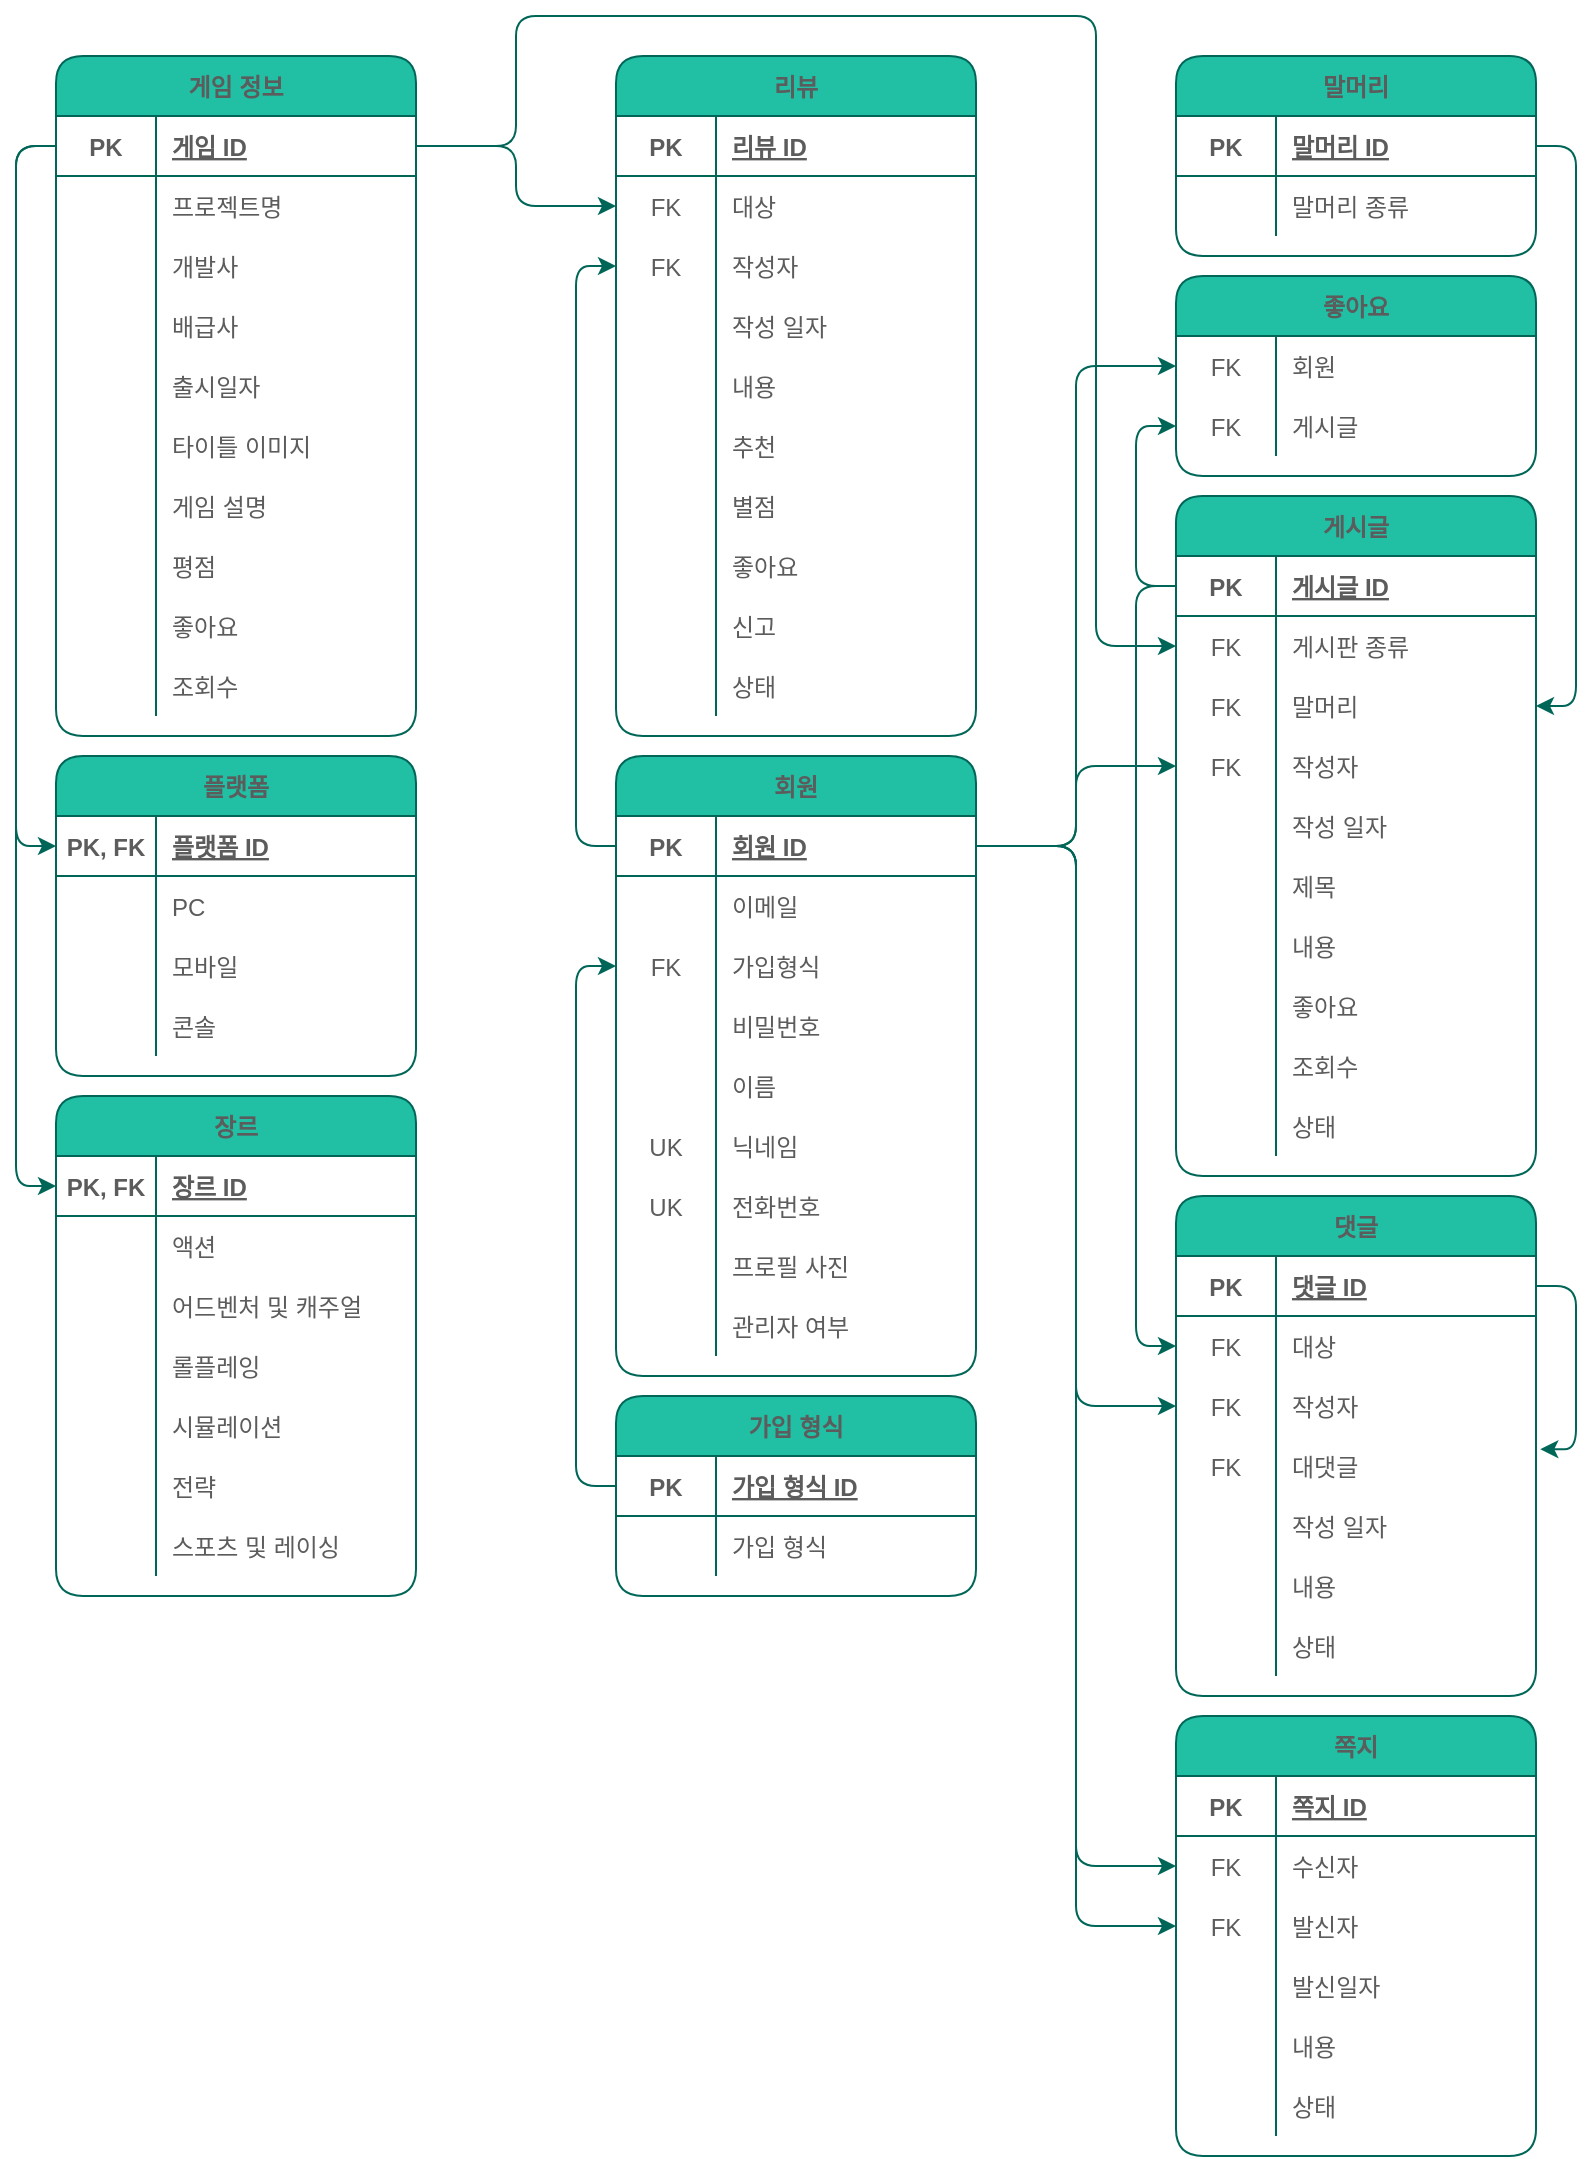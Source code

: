 <mxfile version="15.8.3" type="device" pages="2"><diagram id="6Ss3fy49pN7DMCuvD6lC" name="ERD"><mxGraphModel dx="1038" dy="579" grid="1" gridSize="10" guides="1" tooltips="1" connect="1" arrows="1" fold="1" page="1" pageScale="1" pageWidth="827" pageHeight="1169" math="0" shadow="0"><root><mxCell id="0"/><mxCell id="1" parent="0"/><mxCell id="GU6JbnZxrgmlRtscqpoS-1" value="회원" style="shape=table;startSize=30;container=1;collapsible=1;childLayout=tableLayout;fixedRows=1;rowLines=0;fontStyle=1;align=center;resizeLast=1;fillColor=#21C0A5;strokeColor=#006658;fontColor=#5C5C5C;rounded=1;" parent="1" vertex="1"><mxGeometry x="320" y="390" width="180" height="310" as="geometry"><mxRectangle x="380" y="120" width="60" height="30" as="alternateBounds"/></mxGeometry></mxCell><mxCell id="GU6JbnZxrgmlRtscqpoS-2" value="" style="shape=partialRectangle;collapsible=0;dropTarget=0;pointerEvents=0;fillColor=none;top=0;left=0;bottom=1;right=0;points=[[0,0.5],[1,0.5]];portConstraint=eastwest;strokeColor=#006658;fontColor=#5C5C5C;rounded=1;" parent="GU6JbnZxrgmlRtscqpoS-1" vertex="1"><mxGeometry y="30" width="180" height="30" as="geometry"/></mxCell><mxCell id="GU6JbnZxrgmlRtscqpoS-3" value="PK" style="shape=partialRectangle;connectable=0;fillColor=none;top=0;left=0;bottom=0;right=0;fontStyle=1;overflow=hidden;strokeColor=#006658;fontColor=#5C5C5C;rounded=1;" parent="GU6JbnZxrgmlRtscqpoS-2" vertex="1"><mxGeometry width="50" height="30" as="geometry"><mxRectangle width="50" height="30" as="alternateBounds"/></mxGeometry></mxCell><mxCell id="GU6JbnZxrgmlRtscqpoS-4" value="회원 ID" style="shape=partialRectangle;connectable=0;fillColor=none;top=0;left=0;bottom=0;right=0;align=left;spacingLeft=6;fontStyle=5;overflow=hidden;strokeColor=#006658;fontColor=#5C5C5C;rounded=1;" parent="GU6JbnZxrgmlRtscqpoS-2" vertex="1"><mxGeometry x="50" width="130" height="30" as="geometry"><mxRectangle width="130" height="30" as="alternateBounds"/></mxGeometry></mxCell><mxCell id="GU6JbnZxrgmlRtscqpoS-5" value="" style="shape=partialRectangle;collapsible=0;dropTarget=0;pointerEvents=0;fillColor=none;top=0;left=0;bottom=0;right=0;points=[[0,0.5],[1,0.5]];portConstraint=eastwest;strokeColor=#006658;fontColor=#5C5C5C;rounded=1;" parent="GU6JbnZxrgmlRtscqpoS-1" vertex="1"><mxGeometry y="60" width="180" height="30" as="geometry"/></mxCell><mxCell id="GU6JbnZxrgmlRtscqpoS-6" value="" style="shape=partialRectangle;connectable=0;fillColor=none;top=0;left=0;bottom=0;right=0;editable=1;overflow=hidden;strokeColor=#006658;fontColor=#5C5C5C;rounded=1;" parent="GU6JbnZxrgmlRtscqpoS-5" vertex="1"><mxGeometry width="50" height="30" as="geometry"><mxRectangle width="50" height="30" as="alternateBounds"/></mxGeometry></mxCell><mxCell id="GU6JbnZxrgmlRtscqpoS-7" value="이메일" style="shape=partialRectangle;connectable=0;fillColor=none;top=0;left=0;bottom=0;right=0;align=left;spacingLeft=6;overflow=hidden;strokeColor=#006658;fontColor=#5C5C5C;rounded=1;" parent="GU6JbnZxrgmlRtscqpoS-5" vertex="1"><mxGeometry x="50" width="130" height="30" as="geometry"><mxRectangle width="130" height="30" as="alternateBounds"/></mxGeometry></mxCell><mxCell id="GU6JbnZxrgmlRtscqpoS-8" value="" style="shape=partialRectangle;collapsible=0;dropTarget=0;pointerEvents=0;fillColor=none;top=0;left=0;bottom=0;right=0;points=[[0,0.5],[1,0.5]];portConstraint=eastwest;strokeColor=#006658;fontColor=#5C5C5C;rounded=1;" parent="GU6JbnZxrgmlRtscqpoS-1" vertex="1"><mxGeometry y="90" width="180" height="30" as="geometry"/></mxCell><mxCell id="GU6JbnZxrgmlRtscqpoS-9" value="FK" style="shape=partialRectangle;connectable=0;fillColor=none;top=0;left=0;bottom=0;right=0;editable=1;overflow=hidden;strokeColor=#006658;fontColor=#5C5C5C;rounded=1;" parent="GU6JbnZxrgmlRtscqpoS-8" vertex="1"><mxGeometry width="50" height="30" as="geometry"><mxRectangle width="50" height="30" as="alternateBounds"/></mxGeometry></mxCell><mxCell id="GU6JbnZxrgmlRtscqpoS-10" value="가입형식" style="shape=partialRectangle;connectable=0;fillColor=none;top=0;left=0;bottom=0;right=0;align=left;spacingLeft=6;overflow=hidden;strokeColor=#006658;fontColor=#5C5C5C;rounded=1;" parent="GU6JbnZxrgmlRtscqpoS-8" vertex="1"><mxGeometry x="50" width="130" height="30" as="geometry"><mxRectangle width="130" height="30" as="alternateBounds"/></mxGeometry></mxCell><mxCell id="GU6JbnZxrgmlRtscqpoS-11" value="" style="shape=partialRectangle;collapsible=0;dropTarget=0;pointerEvents=0;fillColor=none;top=0;left=0;bottom=0;right=0;points=[[0,0.5],[1,0.5]];portConstraint=eastwest;strokeColor=#006658;fontColor=#5C5C5C;rounded=1;" parent="GU6JbnZxrgmlRtscqpoS-1" vertex="1"><mxGeometry y="120" width="180" height="30" as="geometry"/></mxCell><mxCell id="GU6JbnZxrgmlRtscqpoS-12" value="" style="shape=partialRectangle;connectable=0;fillColor=none;top=0;left=0;bottom=0;right=0;editable=1;overflow=hidden;strokeColor=#006658;fontColor=#5C5C5C;rounded=1;" parent="GU6JbnZxrgmlRtscqpoS-11" vertex="1"><mxGeometry width="50" height="30" as="geometry"><mxRectangle width="50" height="30" as="alternateBounds"/></mxGeometry></mxCell><mxCell id="GU6JbnZxrgmlRtscqpoS-13" value="비밀번호" style="shape=partialRectangle;connectable=0;fillColor=none;top=0;left=0;bottom=0;right=0;align=left;spacingLeft=6;overflow=hidden;strokeColor=#006658;fontColor=#5C5C5C;rounded=1;" parent="GU6JbnZxrgmlRtscqpoS-11" vertex="1"><mxGeometry x="50" width="130" height="30" as="geometry"><mxRectangle width="130" height="30" as="alternateBounds"/></mxGeometry></mxCell><mxCell id="GU6JbnZxrgmlRtscqpoS-14" style="shape=partialRectangle;collapsible=0;dropTarget=0;pointerEvents=0;fillColor=none;top=0;left=0;bottom=0;right=0;points=[[0,0.5],[1,0.5]];portConstraint=eastwest;strokeColor=#006658;fontColor=#5C5C5C;rounded=1;" parent="GU6JbnZxrgmlRtscqpoS-1" vertex="1"><mxGeometry y="150" width="180" height="30" as="geometry"/></mxCell><mxCell id="GU6JbnZxrgmlRtscqpoS-15" style="shape=partialRectangle;connectable=0;fillColor=none;top=0;left=0;bottom=0;right=0;editable=1;overflow=hidden;strokeColor=#006658;fontColor=#5C5C5C;rounded=1;" parent="GU6JbnZxrgmlRtscqpoS-14" vertex="1"><mxGeometry width="50" height="30" as="geometry"><mxRectangle width="50" height="30" as="alternateBounds"/></mxGeometry></mxCell><mxCell id="GU6JbnZxrgmlRtscqpoS-16" value="이름" style="shape=partialRectangle;connectable=0;fillColor=none;top=0;left=0;bottom=0;right=0;align=left;spacingLeft=6;overflow=hidden;strokeColor=#006658;fontColor=#5C5C5C;rounded=1;" parent="GU6JbnZxrgmlRtscqpoS-14" vertex="1"><mxGeometry x="50" width="130" height="30" as="geometry"><mxRectangle width="130" height="30" as="alternateBounds"/></mxGeometry></mxCell><mxCell id="GU6JbnZxrgmlRtscqpoS-17" style="shape=partialRectangle;collapsible=0;dropTarget=0;pointerEvents=0;fillColor=none;top=0;left=0;bottom=0;right=0;points=[[0,0.5],[1,0.5]];portConstraint=eastwest;strokeColor=#006658;fontColor=#5C5C5C;rounded=1;" parent="GU6JbnZxrgmlRtscqpoS-1" vertex="1"><mxGeometry y="180" width="180" height="30" as="geometry"/></mxCell><mxCell id="GU6JbnZxrgmlRtscqpoS-18" value="UK" style="shape=partialRectangle;connectable=0;fillColor=none;top=0;left=0;bottom=0;right=0;editable=1;overflow=hidden;strokeColor=#006658;fontColor=#5C5C5C;rounded=1;" parent="GU6JbnZxrgmlRtscqpoS-17" vertex="1"><mxGeometry width="50" height="30" as="geometry"><mxRectangle width="50" height="30" as="alternateBounds"/></mxGeometry></mxCell><mxCell id="GU6JbnZxrgmlRtscqpoS-19" value="닉네임" style="shape=partialRectangle;connectable=0;fillColor=none;top=0;left=0;bottom=0;right=0;align=left;spacingLeft=6;overflow=hidden;strokeColor=#006658;fontColor=#5C5C5C;rounded=1;" parent="GU6JbnZxrgmlRtscqpoS-17" vertex="1"><mxGeometry x="50" width="130" height="30" as="geometry"><mxRectangle width="130" height="30" as="alternateBounds"/></mxGeometry></mxCell><mxCell id="GU6JbnZxrgmlRtscqpoS-20" style="shape=partialRectangle;collapsible=0;dropTarget=0;pointerEvents=0;fillColor=none;top=0;left=0;bottom=0;right=0;points=[[0,0.5],[1,0.5]];portConstraint=eastwest;strokeColor=#006658;fontColor=#5C5C5C;rounded=1;" parent="GU6JbnZxrgmlRtscqpoS-1" vertex="1"><mxGeometry y="210" width="180" height="30" as="geometry"/></mxCell><mxCell id="GU6JbnZxrgmlRtscqpoS-21" value="UK" style="shape=partialRectangle;connectable=0;fillColor=none;top=0;left=0;bottom=0;right=0;editable=1;overflow=hidden;strokeColor=#006658;fontColor=#5C5C5C;rounded=1;" parent="GU6JbnZxrgmlRtscqpoS-20" vertex="1"><mxGeometry width="50" height="30" as="geometry"><mxRectangle width="50" height="30" as="alternateBounds"/></mxGeometry></mxCell><mxCell id="GU6JbnZxrgmlRtscqpoS-22" value="전화번호" style="shape=partialRectangle;connectable=0;fillColor=none;top=0;left=0;bottom=0;right=0;align=left;spacingLeft=6;overflow=hidden;strokeColor=#006658;fontColor=#5C5C5C;rounded=1;" parent="GU6JbnZxrgmlRtscqpoS-20" vertex="1"><mxGeometry x="50" width="130" height="30" as="geometry"><mxRectangle width="130" height="30" as="alternateBounds"/></mxGeometry></mxCell><mxCell id="GU6JbnZxrgmlRtscqpoS-23" style="shape=partialRectangle;collapsible=0;dropTarget=0;pointerEvents=0;fillColor=none;top=0;left=0;bottom=0;right=0;points=[[0,0.5],[1,0.5]];portConstraint=eastwest;strokeColor=#006658;fontColor=#5C5C5C;rounded=1;" parent="GU6JbnZxrgmlRtscqpoS-1" vertex="1"><mxGeometry y="240" width="180" height="30" as="geometry"/></mxCell><mxCell id="GU6JbnZxrgmlRtscqpoS-24" style="shape=partialRectangle;connectable=0;fillColor=none;top=0;left=0;bottom=0;right=0;editable=1;overflow=hidden;strokeColor=#006658;fontColor=#5C5C5C;rounded=1;" parent="GU6JbnZxrgmlRtscqpoS-23" vertex="1"><mxGeometry width="50" height="30" as="geometry"><mxRectangle width="50" height="30" as="alternateBounds"/></mxGeometry></mxCell><mxCell id="GU6JbnZxrgmlRtscqpoS-25" value="프로필 사진" style="shape=partialRectangle;connectable=0;fillColor=none;top=0;left=0;bottom=0;right=0;align=left;spacingLeft=6;overflow=hidden;strokeColor=#006658;fontColor=#5C5C5C;rounded=1;" parent="GU6JbnZxrgmlRtscqpoS-23" vertex="1"><mxGeometry x="50" width="130" height="30" as="geometry"><mxRectangle width="130" height="30" as="alternateBounds"/></mxGeometry></mxCell><mxCell id="GU6JbnZxrgmlRtscqpoS-26" style="shape=partialRectangle;collapsible=0;dropTarget=0;pointerEvents=0;fillColor=none;top=0;left=0;bottom=0;right=0;points=[[0,0.5],[1,0.5]];portConstraint=eastwest;strokeColor=#006658;fontColor=#5C5C5C;rounded=1;" parent="GU6JbnZxrgmlRtscqpoS-1" vertex="1"><mxGeometry y="270" width="180" height="30" as="geometry"/></mxCell><mxCell id="GU6JbnZxrgmlRtscqpoS-27" style="shape=partialRectangle;connectable=0;fillColor=none;top=0;left=0;bottom=0;right=0;editable=1;overflow=hidden;strokeColor=#006658;fontColor=#5C5C5C;rounded=1;" parent="GU6JbnZxrgmlRtscqpoS-26" vertex="1"><mxGeometry width="50" height="30" as="geometry"><mxRectangle width="50" height="30" as="alternateBounds"/></mxGeometry></mxCell><mxCell id="GU6JbnZxrgmlRtscqpoS-28" value="관리자 여부" style="shape=partialRectangle;connectable=0;fillColor=none;top=0;left=0;bottom=0;right=0;align=left;spacingLeft=6;overflow=hidden;strokeColor=#006658;fontColor=#5C5C5C;rounded=1;" parent="GU6JbnZxrgmlRtscqpoS-26" vertex="1"><mxGeometry x="50" width="130" height="30" as="geometry"><mxRectangle width="130" height="30" as="alternateBounds"/></mxGeometry></mxCell><mxCell id="GU6JbnZxrgmlRtscqpoS-85" value="게시글" style="shape=table;startSize=30;container=1;collapsible=1;childLayout=tableLayout;fixedRows=1;rowLines=0;fontStyle=1;align=center;resizeLast=1;fillColor=#21C0A5;strokeColor=#006658;fontColor=#5C5C5C;rounded=1;" parent="1" vertex="1"><mxGeometry x="600" y="260" width="180" height="340" as="geometry"><mxRectangle x="380" y="120" width="60" height="30" as="alternateBounds"/></mxGeometry></mxCell><mxCell id="GU6JbnZxrgmlRtscqpoS-86" value="" style="shape=partialRectangle;collapsible=0;dropTarget=0;pointerEvents=0;fillColor=none;top=0;left=0;bottom=1;right=0;points=[[0,0.5],[1,0.5]];portConstraint=eastwest;strokeColor=#006658;fontColor=#5C5C5C;rounded=1;" parent="GU6JbnZxrgmlRtscqpoS-85" vertex="1"><mxGeometry y="30" width="180" height="30" as="geometry"/></mxCell><mxCell id="GU6JbnZxrgmlRtscqpoS-87" value="PK" style="shape=partialRectangle;connectable=0;fillColor=none;top=0;left=0;bottom=0;right=0;fontStyle=1;overflow=hidden;strokeColor=#006658;fontColor=#5C5C5C;rounded=1;" parent="GU6JbnZxrgmlRtscqpoS-86" vertex="1"><mxGeometry width="50" height="30" as="geometry"><mxRectangle width="50" height="30" as="alternateBounds"/></mxGeometry></mxCell><mxCell id="GU6JbnZxrgmlRtscqpoS-88" value="게시글 ID" style="shape=partialRectangle;connectable=0;fillColor=none;top=0;left=0;bottom=0;right=0;align=left;spacingLeft=6;fontStyle=5;overflow=hidden;strokeColor=#006658;fontColor=#5C5C5C;rounded=1;" parent="GU6JbnZxrgmlRtscqpoS-86" vertex="1"><mxGeometry x="50" width="130" height="30" as="geometry"><mxRectangle width="130" height="30" as="alternateBounds"/></mxGeometry></mxCell><mxCell id="GU6JbnZxrgmlRtscqpoS-89" value="" style="shape=partialRectangle;collapsible=0;dropTarget=0;pointerEvents=0;fillColor=none;top=0;left=0;bottom=0;right=0;points=[[0,0.5],[1,0.5]];portConstraint=eastwest;strokeColor=#006658;fontColor=#5C5C5C;rounded=1;" parent="GU6JbnZxrgmlRtscqpoS-85" vertex="1"><mxGeometry y="60" width="180" height="30" as="geometry"/></mxCell><mxCell id="GU6JbnZxrgmlRtscqpoS-90" value="FK" style="shape=partialRectangle;connectable=0;fillColor=none;top=0;left=0;bottom=0;right=0;editable=1;overflow=hidden;strokeColor=#006658;fontColor=#5C5C5C;rounded=1;" parent="GU6JbnZxrgmlRtscqpoS-89" vertex="1"><mxGeometry width="50" height="30" as="geometry"><mxRectangle width="50" height="30" as="alternateBounds"/></mxGeometry></mxCell><mxCell id="GU6JbnZxrgmlRtscqpoS-91" value="게시판 종류" style="shape=partialRectangle;connectable=0;fillColor=none;top=0;left=0;bottom=0;right=0;align=left;spacingLeft=6;overflow=hidden;strokeColor=#006658;fontColor=#5C5C5C;rounded=1;" parent="GU6JbnZxrgmlRtscqpoS-89" vertex="1"><mxGeometry x="50" width="130" height="30" as="geometry"><mxRectangle width="130" height="30" as="alternateBounds"/></mxGeometry></mxCell><mxCell id="GU6JbnZxrgmlRtscqpoS-92" value="" style="shape=partialRectangle;collapsible=0;dropTarget=0;pointerEvents=0;fillColor=none;top=0;left=0;bottom=0;right=0;points=[[0,0.5],[1,0.5]];portConstraint=eastwest;strokeColor=#006658;fontColor=#5C5C5C;rounded=1;" parent="GU6JbnZxrgmlRtscqpoS-85" vertex="1"><mxGeometry y="90" width="180" height="30" as="geometry"/></mxCell><mxCell id="GU6JbnZxrgmlRtscqpoS-93" value="FK" style="shape=partialRectangle;connectable=0;fillColor=none;top=0;left=0;bottom=0;right=0;editable=1;overflow=hidden;strokeColor=#006658;fontColor=#5C5C5C;rounded=1;" parent="GU6JbnZxrgmlRtscqpoS-92" vertex="1"><mxGeometry width="50" height="30" as="geometry"><mxRectangle width="50" height="30" as="alternateBounds"/></mxGeometry></mxCell><mxCell id="GU6JbnZxrgmlRtscqpoS-94" value="말머리" style="shape=partialRectangle;connectable=0;fillColor=none;top=0;left=0;bottom=0;right=0;align=left;spacingLeft=6;overflow=hidden;strokeColor=#006658;fontColor=#5C5C5C;rounded=1;" parent="GU6JbnZxrgmlRtscqpoS-92" vertex="1"><mxGeometry x="50" width="130" height="30" as="geometry"><mxRectangle width="130" height="30" as="alternateBounds"/></mxGeometry></mxCell><mxCell id="v6NRn0tlF-gJt0OTpnKH-201" style="shape=partialRectangle;collapsible=0;dropTarget=0;pointerEvents=0;fillColor=none;top=0;left=0;bottom=0;right=0;points=[[0,0.5],[1,0.5]];portConstraint=eastwest;strokeColor=#006658;fontColor=#5C5C5C;rounded=1;" parent="GU6JbnZxrgmlRtscqpoS-85" vertex="1"><mxGeometry y="120" width="180" height="30" as="geometry"/></mxCell><mxCell id="v6NRn0tlF-gJt0OTpnKH-202" value="FK" style="shape=partialRectangle;connectable=0;fillColor=none;top=0;left=0;bottom=0;right=0;editable=1;overflow=hidden;strokeColor=#006658;fontColor=#5C5C5C;rounded=1;" parent="v6NRn0tlF-gJt0OTpnKH-201" vertex="1"><mxGeometry width="50" height="30" as="geometry"><mxRectangle width="50" height="30" as="alternateBounds"/></mxGeometry></mxCell><mxCell id="v6NRn0tlF-gJt0OTpnKH-203" value="작성자" style="shape=partialRectangle;connectable=0;fillColor=none;top=0;left=0;bottom=0;right=0;align=left;spacingLeft=6;overflow=hidden;strokeColor=#006658;fontColor=#5C5C5C;rounded=1;" parent="v6NRn0tlF-gJt0OTpnKH-201" vertex="1"><mxGeometry x="50" width="130" height="30" as="geometry"><mxRectangle width="130" height="30" as="alternateBounds"/></mxGeometry></mxCell><mxCell id="GU6JbnZxrgmlRtscqpoS-95" value="" style="shape=partialRectangle;collapsible=0;dropTarget=0;pointerEvents=0;fillColor=none;top=0;left=0;bottom=0;right=0;points=[[0,0.5],[1,0.5]];portConstraint=eastwest;strokeColor=#006658;fontColor=#5C5C5C;rounded=1;" parent="GU6JbnZxrgmlRtscqpoS-85" vertex="1"><mxGeometry y="150" width="180" height="30" as="geometry"/></mxCell><mxCell id="GU6JbnZxrgmlRtscqpoS-96" value="" style="shape=partialRectangle;connectable=0;fillColor=none;top=0;left=0;bottom=0;right=0;editable=1;overflow=hidden;strokeColor=#006658;fontColor=#5C5C5C;rounded=1;" parent="GU6JbnZxrgmlRtscqpoS-95" vertex="1"><mxGeometry width="50" height="30" as="geometry"><mxRectangle width="50" height="30" as="alternateBounds"/></mxGeometry></mxCell><mxCell id="GU6JbnZxrgmlRtscqpoS-97" value="작성 일자" style="shape=partialRectangle;connectable=0;fillColor=none;top=0;left=0;bottom=0;right=0;align=left;spacingLeft=6;overflow=hidden;strokeColor=#006658;fontColor=#5C5C5C;rounded=1;" parent="GU6JbnZxrgmlRtscqpoS-95" vertex="1"><mxGeometry x="50" width="130" height="30" as="geometry"><mxRectangle width="130" height="30" as="alternateBounds"/></mxGeometry></mxCell><mxCell id="1Y18J6TziyqArIGTyxgX-1" value="" style="shape=partialRectangle;collapsible=0;dropTarget=0;pointerEvents=0;fillColor=none;top=0;left=0;bottom=0;right=0;points=[[0,0.5],[1,0.5]];portConstraint=eastwest;strokeColor=#006658;fontColor=#5C5C5C;rounded=1;" parent="GU6JbnZxrgmlRtscqpoS-85" vertex="1"><mxGeometry y="180" width="180" height="30" as="geometry"/></mxCell><mxCell id="1Y18J6TziyqArIGTyxgX-2" value="" style="shape=partialRectangle;connectable=0;fillColor=none;top=0;left=0;bottom=0;right=0;editable=1;overflow=hidden;strokeColor=#006658;fontColor=#5C5C5C;rounded=1;" parent="1Y18J6TziyqArIGTyxgX-1" vertex="1"><mxGeometry width="50" height="30" as="geometry"><mxRectangle width="50" height="30" as="alternateBounds"/></mxGeometry></mxCell><mxCell id="1Y18J6TziyqArIGTyxgX-3" value="제목" style="shape=partialRectangle;connectable=0;fillColor=none;top=0;left=0;bottom=0;right=0;align=left;spacingLeft=6;overflow=hidden;strokeColor=#006658;fontColor=#5C5C5C;rounded=1;" parent="1Y18J6TziyqArIGTyxgX-1" vertex="1"><mxGeometry x="50" width="130" height="30" as="geometry"><mxRectangle width="130" height="30" as="alternateBounds"/></mxGeometry></mxCell><mxCell id="GU6JbnZxrgmlRtscqpoS-98" style="shape=partialRectangle;collapsible=0;dropTarget=0;pointerEvents=0;fillColor=none;top=0;left=0;bottom=0;right=0;points=[[0,0.5],[1,0.5]];portConstraint=eastwest;strokeColor=#006658;fontColor=#5C5C5C;rounded=1;" parent="GU6JbnZxrgmlRtscqpoS-85" vertex="1"><mxGeometry y="210" width="180" height="30" as="geometry"/></mxCell><mxCell id="GU6JbnZxrgmlRtscqpoS-99" style="shape=partialRectangle;connectable=0;fillColor=none;top=0;left=0;bottom=0;right=0;editable=1;overflow=hidden;strokeColor=#006658;fontColor=#5C5C5C;rounded=1;" parent="GU6JbnZxrgmlRtscqpoS-98" vertex="1"><mxGeometry width="50" height="30" as="geometry"><mxRectangle width="50" height="30" as="alternateBounds"/></mxGeometry></mxCell><mxCell id="GU6JbnZxrgmlRtscqpoS-100" value="내용" style="shape=partialRectangle;connectable=0;fillColor=none;top=0;left=0;bottom=0;right=0;align=left;spacingLeft=6;overflow=hidden;strokeColor=#006658;fontColor=#5C5C5C;rounded=1;" parent="GU6JbnZxrgmlRtscqpoS-98" vertex="1"><mxGeometry x="50" width="130" height="30" as="geometry"><mxRectangle width="130" height="30" as="alternateBounds"/></mxGeometry></mxCell><mxCell id="K0f5IsR3w0iZM_fkNGqX-10" style="shape=partialRectangle;collapsible=0;dropTarget=0;pointerEvents=0;fillColor=none;top=0;left=0;bottom=0;right=0;points=[[0,0.5],[1,0.5]];portConstraint=eastwest;strokeColor=#006658;fontColor=#5C5C5C;rounded=1;" parent="GU6JbnZxrgmlRtscqpoS-85" vertex="1"><mxGeometry y="240" width="180" height="30" as="geometry"/></mxCell><mxCell id="K0f5IsR3w0iZM_fkNGqX-11" style="shape=partialRectangle;connectable=0;fillColor=none;top=0;left=0;bottom=0;right=0;editable=1;overflow=hidden;strokeColor=#006658;fontColor=#5C5C5C;rounded=1;" parent="K0f5IsR3w0iZM_fkNGqX-10" vertex="1"><mxGeometry width="50" height="30" as="geometry"><mxRectangle width="50" height="30" as="alternateBounds"/></mxGeometry></mxCell><mxCell id="K0f5IsR3w0iZM_fkNGqX-12" value="좋아요" style="shape=partialRectangle;connectable=0;fillColor=none;top=0;left=0;bottom=0;right=0;align=left;spacingLeft=6;overflow=hidden;strokeColor=#006658;fontColor=#5C5C5C;rounded=1;" parent="K0f5IsR3w0iZM_fkNGqX-10" vertex="1"><mxGeometry x="50" width="130" height="30" as="geometry"><mxRectangle width="130" height="30" as="alternateBounds"/></mxGeometry></mxCell><mxCell id="K0f5IsR3w0iZM_fkNGqX-13" style="shape=partialRectangle;collapsible=0;dropTarget=0;pointerEvents=0;fillColor=none;top=0;left=0;bottom=0;right=0;points=[[0,0.5],[1,0.5]];portConstraint=eastwest;strokeColor=#006658;fontColor=#5C5C5C;rounded=1;" parent="GU6JbnZxrgmlRtscqpoS-85" vertex="1"><mxGeometry y="270" width="180" height="30" as="geometry"/></mxCell><mxCell id="K0f5IsR3w0iZM_fkNGqX-14" style="shape=partialRectangle;connectable=0;fillColor=none;top=0;left=0;bottom=0;right=0;editable=1;overflow=hidden;strokeColor=#006658;fontColor=#5C5C5C;rounded=1;" parent="K0f5IsR3w0iZM_fkNGqX-13" vertex="1"><mxGeometry width="50" height="30" as="geometry"><mxRectangle width="50" height="30" as="alternateBounds"/></mxGeometry></mxCell><mxCell id="K0f5IsR3w0iZM_fkNGqX-15" value="조회수" style="shape=partialRectangle;connectable=0;fillColor=none;top=0;left=0;bottom=0;right=0;align=left;spacingLeft=6;overflow=hidden;strokeColor=#006658;fontColor=#5C5C5C;rounded=1;" parent="K0f5IsR3w0iZM_fkNGqX-13" vertex="1"><mxGeometry x="50" width="130" height="30" as="geometry"><mxRectangle width="130" height="30" as="alternateBounds"/></mxGeometry></mxCell><mxCell id="OIrZ-jjdEfqklGTzSqbC-1" style="shape=partialRectangle;collapsible=0;dropTarget=0;pointerEvents=0;fillColor=none;top=0;left=0;bottom=0;right=0;points=[[0,0.5],[1,0.5]];portConstraint=eastwest;strokeColor=#006658;fontColor=#5C5C5C;rounded=1;" parent="GU6JbnZxrgmlRtscqpoS-85" vertex="1"><mxGeometry y="300" width="180" height="30" as="geometry"/></mxCell><mxCell id="OIrZ-jjdEfqklGTzSqbC-2" style="shape=partialRectangle;connectable=0;fillColor=none;top=0;left=0;bottom=0;right=0;editable=1;overflow=hidden;strokeColor=#006658;fontColor=#5C5C5C;rounded=1;" parent="OIrZ-jjdEfqklGTzSqbC-1" vertex="1"><mxGeometry width="50" height="30" as="geometry"><mxRectangle width="50" height="30" as="alternateBounds"/></mxGeometry></mxCell><mxCell id="OIrZ-jjdEfqklGTzSqbC-3" value="상태" style="shape=partialRectangle;connectable=0;fillColor=none;top=0;left=0;bottom=0;right=0;align=left;spacingLeft=6;overflow=hidden;strokeColor=#006658;fontColor=#5C5C5C;rounded=1;" parent="OIrZ-jjdEfqklGTzSqbC-1" vertex="1"><mxGeometry x="50" width="130" height="30" as="geometry"><mxRectangle width="130" height="30" as="alternateBounds"/></mxGeometry></mxCell><mxCell id="GU6JbnZxrgmlRtscqpoS-210" value="댓글" style="shape=table;startSize=30;container=1;collapsible=1;childLayout=tableLayout;fixedRows=1;rowLines=0;fontStyle=1;align=center;resizeLast=1;fillColor=#21C0A5;strokeColor=#006658;fontColor=#5C5C5C;rounded=1;" parent="1" vertex="1"><mxGeometry x="600" y="610" width="180" height="250" as="geometry"><mxRectangle x="380" y="120" width="60" height="30" as="alternateBounds"/></mxGeometry></mxCell><mxCell id="aDgFBHQ9t7iFgxTY_YsW-27" style="edgeStyle=orthogonalEdgeStyle;curved=0;sketch=0;orthogonalLoop=1;jettySize=auto;html=1;exitX=1;exitY=0.5;exitDx=0;exitDy=0;entryX=1.012;entryY=0.22;entryDx=0;entryDy=0;fontColor=#5C5C5C;strokeColor=#006658;fillColor=#21C0A5;entryPerimeter=0;" parent="GU6JbnZxrgmlRtscqpoS-210" source="GU6JbnZxrgmlRtscqpoS-211" target="GU6JbnZxrgmlRtscqpoS-220" edge="1"><mxGeometry relative="1" as="geometry"/></mxCell><mxCell id="GU6JbnZxrgmlRtscqpoS-211" value="" style="shape=partialRectangle;collapsible=0;dropTarget=0;pointerEvents=0;fillColor=none;top=0;left=0;bottom=1;right=0;points=[[0,0.5],[1,0.5]];portConstraint=eastwest;strokeColor=#006658;fontColor=#5C5C5C;rounded=1;" parent="GU6JbnZxrgmlRtscqpoS-210" vertex="1"><mxGeometry y="30" width="180" height="30" as="geometry"/></mxCell><mxCell id="GU6JbnZxrgmlRtscqpoS-212" value="PK" style="shape=partialRectangle;connectable=0;fillColor=none;top=0;left=0;bottom=0;right=0;fontStyle=1;overflow=hidden;strokeColor=#006658;fontColor=#5C5C5C;rounded=1;" parent="GU6JbnZxrgmlRtscqpoS-211" vertex="1"><mxGeometry width="50" height="30" as="geometry"><mxRectangle width="50" height="30" as="alternateBounds"/></mxGeometry></mxCell><mxCell id="GU6JbnZxrgmlRtscqpoS-213" value="댓글 ID" style="shape=partialRectangle;connectable=0;fillColor=none;top=0;left=0;bottom=0;right=0;align=left;spacingLeft=6;fontStyle=5;overflow=hidden;strokeColor=#006658;fontColor=#5C5C5C;rounded=1;" parent="GU6JbnZxrgmlRtscqpoS-211" vertex="1"><mxGeometry x="50" width="130" height="30" as="geometry"><mxRectangle width="130" height="30" as="alternateBounds"/></mxGeometry></mxCell><mxCell id="GU6JbnZxrgmlRtscqpoS-214" value="" style="shape=partialRectangle;collapsible=0;dropTarget=0;pointerEvents=0;fillColor=none;top=0;left=0;bottom=0;right=0;points=[[0,0.5],[1,0.5]];portConstraint=eastwest;strokeColor=#006658;fontColor=#5C5C5C;rounded=1;" parent="GU6JbnZxrgmlRtscqpoS-210" vertex="1"><mxGeometry y="60" width="180" height="30" as="geometry"/></mxCell><mxCell id="GU6JbnZxrgmlRtscqpoS-215" value="FK" style="shape=partialRectangle;connectable=0;fillColor=none;top=0;left=0;bottom=0;right=0;editable=1;overflow=hidden;strokeColor=#006658;fontColor=#5C5C5C;rounded=1;" parent="GU6JbnZxrgmlRtscqpoS-214" vertex="1"><mxGeometry width="50" height="30" as="geometry"><mxRectangle width="50" height="30" as="alternateBounds"/></mxGeometry></mxCell><mxCell id="GU6JbnZxrgmlRtscqpoS-216" value="대상" style="shape=partialRectangle;connectable=0;fillColor=none;top=0;left=0;bottom=0;right=0;align=left;spacingLeft=6;overflow=hidden;strokeColor=#006658;fontColor=#5C5C5C;rounded=1;" parent="GU6JbnZxrgmlRtscqpoS-214" vertex="1"><mxGeometry x="50" width="130" height="30" as="geometry"><mxRectangle width="130" height="30" as="alternateBounds"/></mxGeometry></mxCell><mxCell id="GU6JbnZxrgmlRtscqpoS-217" value="" style="shape=partialRectangle;collapsible=0;dropTarget=0;pointerEvents=0;fillColor=none;top=0;left=0;bottom=0;right=0;points=[[0,0.5],[1,0.5]];portConstraint=eastwest;strokeColor=#006658;fontColor=#5C5C5C;rounded=1;" parent="GU6JbnZxrgmlRtscqpoS-210" vertex="1"><mxGeometry y="90" width="180" height="30" as="geometry"/></mxCell><mxCell id="GU6JbnZxrgmlRtscqpoS-218" value="FK" style="shape=partialRectangle;connectable=0;fillColor=none;top=0;left=0;bottom=0;right=0;editable=1;overflow=hidden;strokeColor=#006658;fontColor=#5C5C5C;rounded=1;" parent="GU6JbnZxrgmlRtscqpoS-217" vertex="1"><mxGeometry width="50" height="30" as="geometry"><mxRectangle width="50" height="30" as="alternateBounds"/></mxGeometry></mxCell><mxCell id="GU6JbnZxrgmlRtscqpoS-219" value="작성자" style="shape=partialRectangle;connectable=0;fillColor=none;top=0;left=0;bottom=0;right=0;align=left;spacingLeft=6;overflow=hidden;strokeColor=#006658;fontColor=#5C5C5C;rounded=1;" parent="GU6JbnZxrgmlRtscqpoS-217" vertex="1"><mxGeometry x="50" width="130" height="30" as="geometry"><mxRectangle width="130" height="30" as="alternateBounds"/></mxGeometry></mxCell><mxCell id="GU6JbnZxrgmlRtscqpoS-220" value="" style="shape=partialRectangle;collapsible=0;dropTarget=0;pointerEvents=0;fillColor=none;top=0;left=0;bottom=0;right=0;points=[[0,0.5],[1,0.5]];portConstraint=eastwest;strokeColor=#006658;fontColor=#5C5C5C;rounded=1;" parent="GU6JbnZxrgmlRtscqpoS-210" vertex="1"><mxGeometry y="120" width="180" height="30" as="geometry"/></mxCell><mxCell id="GU6JbnZxrgmlRtscqpoS-221" value="FK" style="shape=partialRectangle;connectable=0;fillColor=none;top=0;left=0;bottom=0;right=0;editable=1;overflow=hidden;strokeColor=#006658;fontColor=#5C5C5C;rounded=1;" parent="GU6JbnZxrgmlRtscqpoS-220" vertex="1"><mxGeometry width="50" height="30" as="geometry"><mxRectangle width="50" height="30" as="alternateBounds"/></mxGeometry></mxCell><mxCell id="GU6JbnZxrgmlRtscqpoS-222" value="대댓글" style="shape=partialRectangle;connectable=0;fillColor=none;top=0;left=0;bottom=0;right=0;align=left;spacingLeft=6;overflow=hidden;strokeColor=#006658;fontColor=#5C5C5C;rounded=1;" parent="GU6JbnZxrgmlRtscqpoS-220" vertex="1"><mxGeometry x="50" width="130" height="30" as="geometry"><mxRectangle width="130" height="30" as="alternateBounds"/></mxGeometry></mxCell><mxCell id="1Y18J6TziyqArIGTyxgX-4" value="" style="shape=partialRectangle;collapsible=0;dropTarget=0;pointerEvents=0;fillColor=none;top=0;left=0;bottom=0;right=0;points=[[0,0.5],[1,0.5]];portConstraint=eastwest;strokeColor=#006658;fontColor=#5C5C5C;rounded=1;" parent="GU6JbnZxrgmlRtscqpoS-210" vertex="1"><mxGeometry y="150" width="180" height="30" as="geometry"/></mxCell><mxCell id="1Y18J6TziyqArIGTyxgX-5" value="" style="shape=partialRectangle;connectable=0;fillColor=none;top=0;left=0;bottom=0;right=0;editable=1;overflow=hidden;strokeColor=#006658;fontColor=#5C5C5C;rounded=1;" parent="1Y18J6TziyqArIGTyxgX-4" vertex="1"><mxGeometry width="50" height="30" as="geometry"><mxRectangle width="50" height="30" as="alternateBounds"/></mxGeometry></mxCell><mxCell id="1Y18J6TziyqArIGTyxgX-6" value="작성 일자" style="shape=partialRectangle;connectable=0;fillColor=none;top=0;left=0;bottom=0;right=0;align=left;spacingLeft=6;overflow=hidden;strokeColor=#006658;fontColor=#5C5C5C;rounded=1;" parent="1Y18J6TziyqArIGTyxgX-4" vertex="1"><mxGeometry x="50" width="130" height="30" as="geometry"><mxRectangle width="130" height="30" as="alternateBounds"/></mxGeometry></mxCell><mxCell id="GU6JbnZxrgmlRtscqpoS-223" style="shape=partialRectangle;collapsible=0;dropTarget=0;pointerEvents=0;fillColor=none;top=0;left=0;bottom=0;right=0;points=[[0,0.5],[1,0.5]];portConstraint=eastwest;strokeColor=#006658;fontColor=#5C5C5C;rounded=1;" parent="GU6JbnZxrgmlRtscqpoS-210" vertex="1"><mxGeometry y="180" width="180" height="30" as="geometry"/></mxCell><mxCell id="GU6JbnZxrgmlRtscqpoS-224" value="" style="shape=partialRectangle;connectable=0;fillColor=none;top=0;left=0;bottom=0;right=0;editable=1;overflow=hidden;strokeColor=#006658;fontColor=#5C5C5C;rounded=1;" parent="GU6JbnZxrgmlRtscqpoS-223" vertex="1"><mxGeometry width="50" height="30" as="geometry"><mxRectangle width="50" height="30" as="alternateBounds"/></mxGeometry></mxCell><mxCell id="GU6JbnZxrgmlRtscqpoS-225" value="내용" style="shape=partialRectangle;connectable=0;fillColor=none;top=0;left=0;bottom=0;right=0;align=left;spacingLeft=6;overflow=hidden;strokeColor=#006658;fontColor=#5C5C5C;rounded=1;" parent="GU6JbnZxrgmlRtscqpoS-223" vertex="1"><mxGeometry x="50" width="130" height="30" as="geometry"><mxRectangle width="130" height="30" as="alternateBounds"/></mxGeometry></mxCell><mxCell id="OIrZ-jjdEfqklGTzSqbC-4" style="shape=partialRectangle;collapsible=0;dropTarget=0;pointerEvents=0;fillColor=none;top=0;left=0;bottom=0;right=0;points=[[0,0.5],[1,0.5]];portConstraint=eastwest;strokeColor=#006658;fontColor=#5C5C5C;rounded=1;" parent="GU6JbnZxrgmlRtscqpoS-210" vertex="1"><mxGeometry y="210" width="180" height="30" as="geometry"/></mxCell><mxCell id="OIrZ-jjdEfqklGTzSqbC-5" value="" style="shape=partialRectangle;connectable=0;fillColor=none;top=0;left=0;bottom=0;right=0;editable=1;overflow=hidden;strokeColor=#006658;fontColor=#5C5C5C;rounded=1;" parent="OIrZ-jjdEfqklGTzSqbC-4" vertex="1"><mxGeometry width="50" height="30" as="geometry"><mxRectangle width="50" height="30" as="alternateBounds"/></mxGeometry></mxCell><mxCell id="OIrZ-jjdEfqklGTzSqbC-6" value="상태" style="shape=partialRectangle;connectable=0;fillColor=none;top=0;left=0;bottom=0;right=0;align=left;spacingLeft=6;overflow=hidden;strokeColor=#006658;fontColor=#5C5C5C;rounded=1;" parent="OIrZ-jjdEfqklGTzSqbC-4" vertex="1"><mxGeometry x="50" width="130" height="30" as="geometry"><mxRectangle width="130" height="30" as="alternateBounds"/></mxGeometry></mxCell><mxCell id="v6NRn0tlF-gJt0OTpnKH-48" value="가입 형식" style="shape=table;startSize=30;container=1;collapsible=1;childLayout=tableLayout;fixedRows=1;rowLines=0;fontStyle=1;align=center;resizeLast=1;fillColor=#21C0A5;strokeColor=#006658;fontColor=#5C5C5C;rounded=1;" parent="1" vertex="1"><mxGeometry x="320" y="710" width="180" height="100" as="geometry"><mxRectangle x="380" y="120" width="60" height="30" as="alternateBounds"/></mxGeometry></mxCell><mxCell id="v6NRn0tlF-gJt0OTpnKH-49" value="" style="shape=partialRectangle;collapsible=0;dropTarget=0;pointerEvents=0;fillColor=none;top=0;left=0;bottom=1;right=0;points=[[0,0.5],[1,0.5]];portConstraint=eastwest;strokeColor=#006658;fontColor=#5C5C5C;rounded=1;" parent="v6NRn0tlF-gJt0OTpnKH-48" vertex="1"><mxGeometry y="30" width="180" height="30" as="geometry"/></mxCell><mxCell id="v6NRn0tlF-gJt0OTpnKH-50" value="PK" style="shape=partialRectangle;connectable=0;fillColor=none;top=0;left=0;bottom=0;right=0;fontStyle=1;overflow=hidden;strokeColor=#006658;fontColor=#5C5C5C;rounded=1;" parent="v6NRn0tlF-gJt0OTpnKH-49" vertex="1"><mxGeometry width="50" height="30" as="geometry"><mxRectangle width="50" height="30" as="alternateBounds"/></mxGeometry></mxCell><mxCell id="v6NRn0tlF-gJt0OTpnKH-51" value="가입 형식 ID" style="shape=partialRectangle;connectable=0;fillColor=none;top=0;left=0;bottom=0;right=0;align=left;spacingLeft=6;fontStyle=5;overflow=hidden;strokeColor=#006658;fontColor=#5C5C5C;rounded=1;" parent="v6NRn0tlF-gJt0OTpnKH-49" vertex="1"><mxGeometry x="50" width="130" height="30" as="geometry"><mxRectangle width="130" height="30" as="alternateBounds"/></mxGeometry></mxCell><mxCell id="v6NRn0tlF-gJt0OTpnKH-52" value="" style="shape=partialRectangle;collapsible=0;dropTarget=0;pointerEvents=0;fillColor=none;top=0;left=0;bottom=0;right=0;points=[[0,0.5],[1,0.5]];portConstraint=eastwest;strokeColor=#006658;fontColor=#5C5C5C;rounded=1;" parent="v6NRn0tlF-gJt0OTpnKH-48" vertex="1"><mxGeometry y="60" width="180" height="30" as="geometry"/></mxCell><mxCell id="v6NRn0tlF-gJt0OTpnKH-53" value="" style="shape=partialRectangle;connectable=0;fillColor=none;top=0;left=0;bottom=0;right=0;editable=1;overflow=hidden;strokeColor=#006658;fontColor=#5C5C5C;rounded=1;" parent="v6NRn0tlF-gJt0OTpnKH-52" vertex="1"><mxGeometry width="50" height="30" as="geometry"><mxRectangle width="50" height="30" as="alternateBounds"/></mxGeometry></mxCell><mxCell id="v6NRn0tlF-gJt0OTpnKH-54" value="가입 형식" style="shape=partialRectangle;connectable=0;fillColor=none;top=0;left=0;bottom=0;right=0;align=left;spacingLeft=6;overflow=hidden;strokeColor=#006658;fontColor=#5C5C5C;rounded=1;" parent="v6NRn0tlF-gJt0OTpnKH-52" vertex="1"><mxGeometry x="50" width="130" height="30" as="geometry"><mxRectangle width="130" height="30" as="alternateBounds"/></mxGeometry></mxCell><mxCell id="v6NRn0tlF-gJt0OTpnKH-89" value="말머리" style="shape=table;startSize=30;container=1;collapsible=1;childLayout=tableLayout;fixedRows=1;rowLines=0;fontStyle=1;align=center;resizeLast=1;fillColor=#21C0A5;strokeColor=#006658;fontColor=#5C5C5C;rounded=1;" parent="1" vertex="1"><mxGeometry x="600" y="40" width="180" height="100" as="geometry"><mxRectangle x="380" y="120" width="60" height="30" as="alternateBounds"/></mxGeometry></mxCell><mxCell id="v6NRn0tlF-gJt0OTpnKH-90" value="" style="shape=partialRectangle;collapsible=0;dropTarget=0;pointerEvents=0;fillColor=none;top=0;left=0;bottom=1;right=0;points=[[0,0.5],[1,0.5]];portConstraint=eastwest;strokeColor=#006658;fontColor=#5C5C5C;rounded=1;" parent="v6NRn0tlF-gJt0OTpnKH-89" vertex="1"><mxGeometry y="30" width="180" height="30" as="geometry"/></mxCell><mxCell id="v6NRn0tlF-gJt0OTpnKH-91" value="PK" style="shape=partialRectangle;connectable=0;fillColor=none;top=0;left=0;bottom=0;right=0;fontStyle=1;overflow=hidden;strokeColor=#006658;fontColor=#5C5C5C;rounded=1;" parent="v6NRn0tlF-gJt0OTpnKH-90" vertex="1"><mxGeometry width="50" height="30" as="geometry"><mxRectangle width="50" height="30" as="alternateBounds"/></mxGeometry></mxCell><mxCell id="v6NRn0tlF-gJt0OTpnKH-92" value="말머리 ID" style="shape=partialRectangle;connectable=0;fillColor=none;top=0;left=0;bottom=0;right=0;align=left;spacingLeft=6;fontStyle=5;overflow=hidden;strokeColor=#006658;fontColor=#5C5C5C;rounded=1;" parent="v6NRn0tlF-gJt0OTpnKH-90" vertex="1"><mxGeometry x="50" width="130" height="30" as="geometry"><mxRectangle width="130" height="30" as="alternateBounds"/></mxGeometry></mxCell><mxCell id="v6NRn0tlF-gJt0OTpnKH-93" value="" style="shape=partialRectangle;collapsible=0;dropTarget=0;pointerEvents=0;fillColor=none;top=0;left=0;bottom=0;right=0;points=[[0,0.5],[1,0.5]];portConstraint=eastwest;strokeColor=#006658;fontColor=#5C5C5C;rounded=1;" parent="v6NRn0tlF-gJt0OTpnKH-89" vertex="1"><mxGeometry y="60" width="180" height="30" as="geometry"/></mxCell><mxCell id="v6NRn0tlF-gJt0OTpnKH-94" value="" style="shape=partialRectangle;connectable=0;fillColor=none;top=0;left=0;bottom=0;right=0;editable=1;overflow=hidden;strokeColor=#006658;fontColor=#5C5C5C;rounded=1;" parent="v6NRn0tlF-gJt0OTpnKH-93" vertex="1"><mxGeometry width="50" height="30" as="geometry"><mxRectangle width="50" height="30" as="alternateBounds"/></mxGeometry></mxCell><mxCell id="v6NRn0tlF-gJt0OTpnKH-95" value="말머리 종류" style="shape=partialRectangle;connectable=0;fillColor=none;top=0;left=0;bottom=0;right=0;align=left;spacingLeft=6;overflow=hidden;strokeColor=#006658;fontColor=#5C5C5C;rounded=1;" parent="v6NRn0tlF-gJt0OTpnKH-93" vertex="1"><mxGeometry x="50" width="130" height="30" as="geometry"><mxRectangle width="130" height="30" as="alternateBounds"/></mxGeometry></mxCell><mxCell id="v6NRn0tlF-gJt0OTpnKH-97" style="edgeStyle=orthogonalEdgeStyle;curved=0;sketch=0;orthogonalLoop=1;jettySize=auto;html=1;exitX=0;exitY=0.5;exitDx=0;exitDy=0;entryX=0;entryY=0.5;entryDx=0;entryDy=0;fontColor=#5C5C5C;strokeColor=#006658;fillColor=#21C0A5;" parent="1" edge="1"><mxGeometry relative="1" as="geometry"><mxPoint x="280" y="305" as="targetPoint"/></mxGeometry></mxCell><mxCell id="v6NRn0tlF-gJt0OTpnKH-99" style="edgeStyle=orthogonalEdgeStyle;curved=0;sketch=0;orthogonalLoop=1;jettySize=auto;html=1;exitX=0;exitY=0.5;exitDx=0;exitDy=0;entryX=0;entryY=0.5;entryDx=0;entryDy=0;fontColor=#5C5C5C;strokeColor=#006658;fillColor=#21C0A5;" parent="1" edge="1"><mxGeometry relative="1" as="geometry"><mxPoint x="280" y="495" as="targetPoint"/></mxGeometry></mxCell><mxCell id="v6NRn0tlF-gJt0OTpnKH-100" style="edgeStyle=orthogonalEdgeStyle;curved=0;sketch=0;orthogonalLoop=1;jettySize=auto;html=1;exitX=0;exitY=0.5;exitDx=0;exitDy=0;entryX=0;entryY=0.5;entryDx=0;entryDy=0;fontColor=#5C5C5C;strokeColor=#006658;fillColor=#21C0A5;" parent="1" edge="1"><mxGeometry relative="1" as="geometry"><mxPoint x="520" y="85" as="sourcePoint"/></mxGeometry></mxCell><mxCell id="v6NRn0tlF-gJt0OTpnKH-110" value="플랫폼" style="shape=table;startSize=30;container=1;collapsible=1;childLayout=tableLayout;fixedRows=1;rowLines=0;fontStyle=1;align=center;resizeLast=1;fillColor=#21C0A5;strokeColor=#006658;fontColor=#5C5C5C;rounded=1;" parent="1" vertex="1"><mxGeometry x="40" y="390" width="180" height="160" as="geometry"><mxRectangle x="380" y="120" width="60" height="30" as="alternateBounds"/></mxGeometry></mxCell><mxCell id="v6NRn0tlF-gJt0OTpnKH-111" value="" style="shape=partialRectangle;collapsible=0;dropTarget=0;pointerEvents=0;fillColor=none;top=0;left=0;bottom=1;right=0;points=[[0,0.5],[1,0.5]];portConstraint=eastwest;strokeColor=#006658;fontColor=#5C5C5C;rounded=1;" parent="v6NRn0tlF-gJt0OTpnKH-110" vertex="1"><mxGeometry y="30" width="180" height="30" as="geometry"/></mxCell><mxCell id="v6NRn0tlF-gJt0OTpnKH-112" value="PK, FK" style="shape=partialRectangle;connectable=0;fillColor=none;top=0;left=0;bottom=0;right=0;fontStyle=1;overflow=hidden;strokeColor=#006658;fontColor=#5C5C5C;rounded=1;" parent="v6NRn0tlF-gJt0OTpnKH-111" vertex="1"><mxGeometry width="50" height="30" as="geometry"><mxRectangle width="50" height="30" as="alternateBounds"/></mxGeometry></mxCell><mxCell id="v6NRn0tlF-gJt0OTpnKH-113" value="플랫폼 ID" style="shape=partialRectangle;connectable=0;fillColor=none;top=0;left=0;bottom=0;right=0;align=left;spacingLeft=6;fontStyle=5;overflow=hidden;strokeColor=#006658;fontColor=#5C5C5C;rounded=1;" parent="v6NRn0tlF-gJt0OTpnKH-111" vertex="1"><mxGeometry x="50" width="130" height="30" as="geometry"><mxRectangle width="130" height="30" as="alternateBounds"/></mxGeometry></mxCell><mxCell id="v6NRn0tlF-gJt0OTpnKH-114" value="" style="shape=partialRectangle;collapsible=0;dropTarget=0;pointerEvents=0;fillColor=none;top=0;left=0;bottom=0;right=0;points=[[0,0.5],[1,0.5]];portConstraint=eastwest;strokeColor=#006658;fontColor=#5C5C5C;rounded=1;" parent="v6NRn0tlF-gJt0OTpnKH-110" vertex="1"><mxGeometry y="60" width="180" height="30" as="geometry"/></mxCell><mxCell id="v6NRn0tlF-gJt0OTpnKH-115" value="" style="shape=partialRectangle;connectable=0;fillColor=none;top=0;left=0;bottom=0;right=0;editable=1;overflow=hidden;strokeColor=#006658;fontColor=#5C5C5C;rounded=1;" parent="v6NRn0tlF-gJt0OTpnKH-114" vertex="1"><mxGeometry width="50" height="30" as="geometry"><mxRectangle width="50" height="30" as="alternateBounds"/></mxGeometry></mxCell><mxCell id="v6NRn0tlF-gJt0OTpnKH-116" value="PC" style="shape=partialRectangle;connectable=0;fillColor=none;top=0;left=0;bottom=0;right=0;align=left;spacingLeft=6;overflow=hidden;strokeColor=#006658;fontColor=#5C5C5C;rounded=1;" parent="v6NRn0tlF-gJt0OTpnKH-114" vertex="1"><mxGeometry x="50" width="130" height="30" as="geometry"><mxRectangle width="130" height="30" as="alternateBounds"/></mxGeometry></mxCell><mxCell id="v6NRn0tlF-gJt0OTpnKH-117" value="" style="shape=partialRectangle;collapsible=0;dropTarget=0;pointerEvents=0;fillColor=none;top=0;left=0;bottom=0;right=0;points=[[0,0.5],[1,0.5]];portConstraint=eastwest;strokeColor=#006658;fontColor=#5C5C5C;rounded=1;" parent="v6NRn0tlF-gJt0OTpnKH-110" vertex="1"><mxGeometry y="90" width="180" height="30" as="geometry"/></mxCell><mxCell id="v6NRn0tlF-gJt0OTpnKH-118" value="" style="shape=partialRectangle;connectable=0;fillColor=none;top=0;left=0;bottom=0;right=0;editable=1;overflow=hidden;strokeColor=#006658;fontColor=#5C5C5C;rounded=1;" parent="v6NRn0tlF-gJt0OTpnKH-117" vertex="1"><mxGeometry width="50" height="30" as="geometry"><mxRectangle width="50" height="30" as="alternateBounds"/></mxGeometry></mxCell><mxCell id="v6NRn0tlF-gJt0OTpnKH-119" value="모바일" style="shape=partialRectangle;connectable=0;fillColor=none;top=0;left=0;bottom=0;right=0;align=left;spacingLeft=6;overflow=hidden;strokeColor=#006658;fontColor=#5C5C5C;rounded=1;" parent="v6NRn0tlF-gJt0OTpnKH-117" vertex="1"><mxGeometry x="50" width="130" height="30" as="geometry"><mxRectangle width="130" height="30" as="alternateBounds"/></mxGeometry></mxCell><mxCell id="v6NRn0tlF-gJt0OTpnKH-120" style="shape=partialRectangle;collapsible=0;dropTarget=0;pointerEvents=0;fillColor=none;top=0;left=0;bottom=0;right=0;points=[[0,0.5],[1,0.5]];portConstraint=eastwest;strokeColor=#006658;fontColor=#5C5C5C;rounded=1;" parent="v6NRn0tlF-gJt0OTpnKH-110" vertex="1"><mxGeometry y="120" width="180" height="30" as="geometry"/></mxCell><mxCell id="v6NRn0tlF-gJt0OTpnKH-121" style="shape=partialRectangle;connectable=0;fillColor=none;top=0;left=0;bottom=0;right=0;editable=1;overflow=hidden;strokeColor=#006658;fontColor=#5C5C5C;rounded=1;" parent="v6NRn0tlF-gJt0OTpnKH-120" vertex="1"><mxGeometry width="50" height="30" as="geometry"><mxRectangle width="50" height="30" as="alternateBounds"/></mxGeometry></mxCell><mxCell id="v6NRn0tlF-gJt0OTpnKH-122" value="콘솔" style="shape=partialRectangle;connectable=0;fillColor=none;top=0;left=0;bottom=0;right=0;align=left;spacingLeft=6;overflow=hidden;strokeColor=#006658;fontColor=#5C5C5C;rounded=1;" parent="v6NRn0tlF-gJt0OTpnKH-120" vertex="1"><mxGeometry x="50" width="130" height="30" as="geometry"><mxRectangle width="130" height="30" as="alternateBounds"/></mxGeometry></mxCell><mxCell id="v6NRn0tlF-gJt0OTpnKH-123" value="리뷰" style="shape=table;startSize=30;container=1;collapsible=1;childLayout=tableLayout;fixedRows=1;rowLines=0;fontStyle=1;align=center;resizeLast=1;fillColor=#21C0A5;strokeColor=#006658;fontColor=#5C5C5C;rounded=1;" parent="1" vertex="1"><mxGeometry x="320" y="40" width="180" height="340" as="geometry"><mxRectangle x="380" y="120" width="60" height="30" as="alternateBounds"/></mxGeometry></mxCell><mxCell id="v6NRn0tlF-gJt0OTpnKH-124" value="" style="shape=partialRectangle;collapsible=0;dropTarget=0;pointerEvents=0;fillColor=none;top=0;left=0;bottom=1;right=0;points=[[0,0.5],[1,0.5]];portConstraint=eastwest;strokeColor=#006658;fontColor=#5C5C5C;rounded=1;" parent="v6NRn0tlF-gJt0OTpnKH-123" vertex="1"><mxGeometry y="30" width="180" height="30" as="geometry"/></mxCell><mxCell id="v6NRn0tlF-gJt0OTpnKH-125" value="PK" style="shape=partialRectangle;connectable=0;fillColor=none;top=0;left=0;bottom=0;right=0;fontStyle=1;overflow=hidden;strokeColor=#006658;fontColor=#5C5C5C;rounded=1;" parent="v6NRn0tlF-gJt0OTpnKH-124" vertex="1"><mxGeometry width="50" height="30" as="geometry"><mxRectangle width="50" height="30" as="alternateBounds"/></mxGeometry></mxCell><mxCell id="v6NRn0tlF-gJt0OTpnKH-126" value="리뷰 ID" style="shape=partialRectangle;connectable=0;fillColor=none;top=0;left=0;bottom=0;right=0;align=left;spacingLeft=6;fontStyle=5;overflow=hidden;strokeColor=#006658;fontColor=#5C5C5C;rounded=1;" parent="v6NRn0tlF-gJt0OTpnKH-124" vertex="1"><mxGeometry x="50" width="130" height="30" as="geometry"><mxRectangle width="130" height="30" as="alternateBounds"/></mxGeometry></mxCell><mxCell id="v6NRn0tlF-gJt0OTpnKH-127" value="" style="shape=partialRectangle;collapsible=0;dropTarget=0;pointerEvents=0;fillColor=none;top=0;left=0;bottom=0;right=0;points=[[0,0.5],[1,0.5]];portConstraint=eastwest;strokeColor=#006658;fontColor=#5C5C5C;rounded=1;" parent="v6NRn0tlF-gJt0OTpnKH-123" vertex="1"><mxGeometry y="60" width="180" height="30" as="geometry"/></mxCell><mxCell id="v6NRn0tlF-gJt0OTpnKH-128" value="FK" style="shape=partialRectangle;connectable=0;fillColor=none;top=0;left=0;bottom=0;right=0;editable=1;overflow=hidden;strokeColor=#006658;fontColor=#5C5C5C;rounded=1;" parent="v6NRn0tlF-gJt0OTpnKH-127" vertex="1"><mxGeometry width="50" height="30" as="geometry"><mxRectangle width="50" height="30" as="alternateBounds"/></mxGeometry></mxCell><mxCell id="v6NRn0tlF-gJt0OTpnKH-129" value="대상" style="shape=partialRectangle;connectable=0;fillColor=none;top=0;left=0;bottom=0;right=0;align=left;spacingLeft=6;overflow=hidden;strokeColor=#006658;fontColor=#5C5C5C;rounded=1;" parent="v6NRn0tlF-gJt0OTpnKH-127" vertex="1"><mxGeometry x="50" width="130" height="30" as="geometry"><mxRectangle width="130" height="30" as="alternateBounds"/></mxGeometry></mxCell><mxCell id="v6NRn0tlF-gJt0OTpnKH-130" value="" style="shape=partialRectangle;collapsible=0;dropTarget=0;pointerEvents=0;fillColor=none;top=0;left=0;bottom=0;right=0;points=[[0,0.5],[1,0.5]];portConstraint=eastwest;strokeColor=#006658;fontColor=#5C5C5C;rounded=1;" parent="v6NRn0tlF-gJt0OTpnKH-123" vertex="1"><mxGeometry y="90" width="180" height="30" as="geometry"/></mxCell><mxCell id="v6NRn0tlF-gJt0OTpnKH-131" value="FK" style="shape=partialRectangle;connectable=0;fillColor=none;top=0;left=0;bottom=0;right=0;editable=1;overflow=hidden;strokeColor=#006658;fontColor=#5C5C5C;rounded=1;" parent="v6NRn0tlF-gJt0OTpnKH-130" vertex="1"><mxGeometry width="50" height="30" as="geometry"><mxRectangle width="50" height="30" as="alternateBounds"/></mxGeometry></mxCell><mxCell id="v6NRn0tlF-gJt0OTpnKH-132" value="작성자" style="shape=partialRectangle;connectable=0;fillColor=none;top=0;left=0;bottom=0;right=0;align=left;spacingLeft=6;overflow=hidden;strokeColor=#006658;fontColor=#5C5C5C;rounded=1;" parent="v6NRn0tlF-gJt0OTpnKH-130" vertex="1"><mxGeometry x="50" width="130" height="30" as="geometry"><mxRectangle width="130" height="30" as="alternateBounds"/></mxGeometry></mxCell><mxCell id="v6NRn0tlF-gJt0OTpnKH-133" style="shape=partialRectangle;collapsible=0;dropTarget=0;pointerEvents=0;fillColor=none;top=0;left=0;bottom=0;right=0;points=[[0,0.5],[1,0.5]];portConstraint=eastwest;strokeColor=#006658;fontColor=#5C5C5C;rounded=1;" parent="v6NRn0tlF-gJt0OTpnKH-123" vertex="1"><mxGeometry y="120" width="180" height="30" as="geometry"/></mxCell><mxCell id="v6NRn0tlF-gJt0OTpnKH-134" style="shape=partialRectangle;connectable=0;fillColor=none;top=0;left=0;bottom=0;right=0;editable=1;overflow=hidden;strokeColor=#006658;fontColor=#5C5C5C;rounded=1;" parent="v6NRn0tlF-gJt0OTpnKH-133" vertex="1"><mxGeometry width="50" height="30" as="geometry"><mxRectangle width="50" height="30" as="alternateBounds"/></mxGeometry></mxCell><mxCell id="v6NRn0tlF-gJt0OTpnKH-135" value="작성 일자" style="shape=partialRectangle;connectable=0;fillColor=none;top=0;left=0;bottom=0;right=0;align=left;spacingLeft=6;overflow=hidden;strokeColor=#006658;fontColor=#5C5C5C;rounded=1;" parent="v6NRn0tlF-gJt0OTpnKH-133" vertex="1"><mxGeometry x="50" width="130" height="30" as="geometry"><mxRectangle width="130" height="30" as="alternateBounds"/></mxGeometry></mxCell><mxCell id="1Y18J6TziyqArIGTyxgX-7" style="shape=partialRectangle;collapsible=0;dropTarget=0;pointerEvents=0;fillColor=none;top=0;left=0;bottom=0;right=0;points=[[0,0.5],[1,0.5]];portConstraint=eastwest;strokeColor=#006658;fontColor=#5C5C5C;rounded=1;" parent="v6NRn0tlF-gJt0OTpnKH-123" vertex="1"><mxGeometry y="150" width="180" height="30" as="geometry"/></mxCell><mxCell id="1Y18J6TziyqArIGTyxgX-8" style="shape=partialRectangle;connectable=0;fillColor=none;top=0;left=0;bottom=0;right=0;editable=1;overflow=hidden;strokeColor=#006658;fontColor=#5C5C5C;rounded=1;" parent="1Y18J6TziyqArIGTyxgX-7" vertex="1"><mxGeometry width="50" height="30" as="geometry"><mxRectangle width="50" height="30" as="alternateBounds"/></mxGeometry></mxCell><mxCell id="1Y18J6TziyqArIGTyxgX-9" value="내용" style="shape=partialRectangle;connectable=0;fillColor=none;top=0;left=0;bottom=0;right=0;align=left;spacingLeft=6;overflow=hidden;strokeColor=#006658;fontColor=#5C5C5C;rounded=1;" parent="1Y18J6TziyqArIGTyxgX-7" vertex="1"><mxGeometry x="50" width="130" height="30" as="geometry"><mxRectangle width="130" height="30" as="alternateBounds"/></mxGeometry></mxCell><mxCell id="v6NRn0tlF-gJt0OTpnKH-136" style="shape=partialRectangle;collapsible=0;dropTarget=0;pointerEvents=0;fillColor=none;top=0;left=0;bottom=0;right=0;points=[[0,0.5],[1,0.5]];portConstraint=eastwest;strokeColor=#006658;fontColor=#5C5C5C;rounded=1;" parent="v6NRn0tlF-gJt0OTpnKH-123" vertex="1"><mxGeometry y="180" width="180" height="30" as="geometry"/></mxCell><mxCell id="v6NRn0tlF-gJt0OTpnKH-137" style="shape=partialRectangle;connectable=0;fillColor=none;top=0;left=0;bottom=0;right=0;editable=1;overflow=hidden;strokeColor=#006658;fontColor=#5C5C5C;rounded=1;" parent="v6NRn0tlF-gJt0OTpnKH-136" vertex="1"><mxGeometry width="50" height="30" as="geometry"><mxRectangle width="50" height="30" as="alternateBounds"/></mxGeometry></mxCell><mxCell id="v6NRn0tlF-gJt0OTpnKH-138" value="추천" style="shape=partialRectangle;connectable=0;fillColor=none;top=0;left=0;bottom=0;right=0;align=left;spacingLeft=6;overflow=hidden;strokeColor=#006658;fontColor=#5C5C5C;rounded=1;" parent="v6NRn0tlF-gJt0OTpnKH-136" vertex="1"><mxGeometry x="50" width="130" height="30" as="geometry"><mxRectangle width="130" height="30" as="alternateBounds"/></mxGeometry></mxCell><mxCell id="3i6ejT4G1olvCpMHE_Sf-1" style="shape=partialRectangle;collapsible=0;dropTarget=0;pointerEvents=0;fillColor=none;top=0;left=0;bottom=0;right=0;points=[[0,0.5],[1,0.5]];portConstraint=eastwest;strokeColor=#006658;fontColor=#5C5C5C;rounded=1;" parent="v6NRn0tlF-gJt0OTpnKH-123" vertex="1"><mxGeometry y="210" width="180" height="30" as="geometry"/></mxCell><mxCell id="3i6ejT4G1olvCpMHE_Sf-2" style="shape=partialRectangle;connectable=0;fillColor=none;top=0;left=0;bottom=0;right=0;editable=1;overflow=hidden;strokeColor=#006658;fontColor=#5C5C5C;rounded=1;" parent="3i6ejT4G1olvCpMHE_Sf-1" vertex="1"><mxGeometry width="50" height="30" as="geometry"><mxRectangle width="50" height="30" as="alternateBounds"/></mxGeometry></mxCell><mxCell id="3i6ejT4G1olvCpMHE_Sf-3" value="별점" style="shape=partialRectangle;connectable=0;fillColor=none;top=0;left=0;bottom=0;right=0;align=left;spacingLeft=6;overflow=hidden;strokeColor=#006658;fontColor=#5C5C5C;rounded=1;" parent="3i6ejT4G1olvCpMHE_Sf-1" vertex="1"><mxGeometry x="50" width="130" height="30" as="geometry"><mxRectangle width="130" height="30" as="alternateBounds"/></mxGeometry></mxCell><mxCell id="aDgFBHQ9t7iFgxTY_YsW-6" style="shape=partialRectangle;collapsible=0;dropTarget=0;pointerEvents=0;fillColor=none;top=0;left=0;bottom=0;right=0;points=[[0,0.5],[1,0.5]];portConstraint=eastwest;strokeColor=#006658;fontColor=#5C5C5C;rounded=1;" parent="v6NRn0tlF-gJt0OTpnKH-123" vertex="1"><mxGeometry y="240" width="180" height="30" as="geometry"/></mxCell><mxCell id="aDgFBHQ9t7iFgxTY_YsW-7" style="shape=partialRectangle;connectable=0;fillColor=none;top=0;left=0;bottom=0;right=0;editable=1;overflow=hidden;strokeColor=#006658;fontColor=#5C5C5C;rounded=1;" parent="aDgFBHQ9t7iFgxTY_YsW-6" vertex="1"><mxGeometry width="50" height="30" as="geometry"><mxRectangle width="50" height="30" as="alternateBounds"/></mxGeometry></mxCell><mxCell id="aDgFBHQ9t7iFgxTY_YsW-8" value="좋아요" style="shape=partialRectangle;connectable=0;fillColor=none;top=0;left=0;bottom=0;right=0;align=left;spacingLeft=6;overflow=hidden;strokeColor=#006658;fontColor=#5C5C5C;rounded=1;" parent="aDgFBHQ9t7iFgxTY_YsW-6" vertex="1"><mxGeometry x="50" width="130" height="30" as="geometry"><mxRectangle width="130" height="30" as="alternateBounds"/></mxGeometry></mxCell><mxCell id="aDgFBHQ9t7iFgxTY_YsW-9" style="shape=partialRectangle;collapsible=0;dropTarget=0;pointerEvents=0;fillColor=none;top=0;left=0;bottom=0;right=0;points=[[0,0.5],[1,0.5]];portConstraint=eastwest;strokeColor=#006658;fontColor=#5C5C5C;rounded=1;" parent="v6NRn0tlF-gJt0OTpnKH-123" vertex="1"><mxGeometry y="270" width="180" height="30" as="geometry"/></mxCell><mxCell id="aDgFBHQ9t7iFgxTY_YsW-10" style="shape=partialRectangle;connectable=0;fillColor=none;top=0;left=0;bottom=0;right=0;editable=1;overflow=hidden;strokeColor=#006658;fontColor=#5C5C5C;rounded=1;" parent="aDgFBHQ9t7iFgxTY_YsW-9" vertex="1"><mxGeometry width="50" height="30" as="geometry"><mxRectangle width="50" height="30" as="alternateBounds"/></mxGeometry></mxCell><mxCell id="aDgFBHQ9t7iFgxTY_YsW-11" value="신고" style="shape=partialRectangle;connectable=0;fillColor=none;top=0;left=0;bottom=0;right=0;align=left;spacingLeft=6;overflow=hidden;strokeColor=#006658;fontColor=#5C5C5C;rounded=1;" parent="aDgFBHQ9t7iFgxTY_YsW-9" vertex="1"><mxGeometry x="50" width="130" height="30" as="geometry"><mxRectangle width="130" height="30" as="alternateBounds"/></mxGeometry></mxCell><mxCell id="OIrZ-jjdEfqklGTzSqbC-8" style="shape=partialRectangle;collapsible=0;dropTarget=0;pointerEvents=0;fillColor=none;top=0;left=0;bottom=0;right=0;points=[[0,0.5],[1,0.5]];portConstraint=eastwest;strokeColor=#006658;fontColor=#5C5C5C;rounded=1;" parent="v6NRn0tlF-gJt0OTpnKH-123" vertex="1"><mxGeometry y="300" width="180" height="30" as="geometry"/></mxCell><mxCell id="OIrZ-jjdEfqklGTzSqbC-9" style="shape=partialRectangle;connectable=0;fillColor=none;top=0;left=0;bottom=0;right=0;editable=1;overflow=hidden;strokeColor=#006658;fontColor=#5C5C5C;rounded=1;" parent="OIrZ-jjdEfqklGTzSqbC-8" vertex="1"><mxGeometry width="50" height="30" as="geometry"><mxRectangle width="50" height="30" as="alternateBounds"/></mxGeometry></mxCell><mxCell id="OIrZ-jjdEfqklGTzSqbC-10" value="상태" style="shape=partialRectangle;connectable=0;fillColor=none;top=0;left=0;bottom=0;right=0;align=left;spacingLeft=6;overflow=hidden;strokeColor=#006658;fontColor=#5C5C5C;rounded=1;" parent="OIrZ-jjdEfqklGTzSqbC-8" vertex="1"><mxGeometry x="50" width="130" height="30" as="geometry"><mxRectangle width="130" height="30" as="alternateBounds"/></mxGeometry></mxCell><mxCell id="v6NRn0tlF-gJt0OTpnKH-139" value="장르" style="shape=table;startSize=30;container=1;collapsible=1;childLayout=tableLayout;fixedRows=1;rowLines=0;fontStyle=1;align=center;resizeLast=1;fillColor=#21C0A5;strokeColor=#006658;fontColor=#5C5C5C;rounded=1;" parent="1" vertex="1"><mxGeometry x="40" y="560" width="180" height="250" as="geometry"><mxRectangle x="380" y="120" width="60" height="30" as="alternateBounds"/></mxGeometry></mxCell><mxCell id="v6NRn0tlF-gJt0OTpnKH-140" value="" style="shape=partialRectangle;collapsible=0;dropTarget=0;pointerEvents=0;fillColor=none;top=0;left=0;bottom=1;right=0;points=[[0,0.5],[1,0.5]];portConstraint=eastwest;strokeColor=#006658;fontColor=#5C5C5C;rounded=1;" parent="v6NRn0tlF-gJt0OTpnKH-139" vertex="1"><mxGeometry y="30" width="180" height="30" as="geometry"/></mxCell><mxCell id="v6NRn0tlF-gJt0OTpnKH-141" value="PK, FK" style="shape=partialRectangle;connectable=0;fillColor=none;top=0;left=0;bottom=0;right=0;fontStyle=1;overflow=hidden;strokeColor=#006658;fontColor=#5C5C5C;rounded=1;" parent="v6NRn0tlF-gJt0OTpnKH-140" vertex="1"><mxGeometry width="50" height="30" as="geometry"><mxRectangle width="50" height="30" as="alternateBounds"/></mxGeometry></mxCell><mxCell id="v6NRn0tlF-gJt0OTpnKH-142" value="장르 ID" style="shape=partialRectangle;connectable=0;fillColor=none;top=0;left=0;bottom=0;right=0;align=left;spacingLeft=6;fontStyle=5;overflow=hidden;strokeColor=#006658;fontColor=#5C5C5C;rounded=1;" parent="v6NRn0tlF-gJt0OTpnKH-140" vertex="1"><mxGeometry x="50" width="130" height="30" as="geometry"><mxRectangle width="130" height="30" as="alternateBounds"/></mxGeometry></mxCell><mxCell id="v6NRn0tlF-gJt0OTpnKH-143" value="" style="shape=partialRectangle;collapsible=0;dropTarget=0;pointerEvents=0;fillColor=none;top=0;left=0;bottom=0;right=0;points=[[0,0.5],[1,0.5]];portConstraint=eastwest;strokeColor=#006658;fontColor=#5C5C5C;rounded=1;" parent="v6NRn0tlF-gJt0OTpnKH-139" vertex="1"><mxGeometry y="60" width="180" height="30" as="geometry"/></mxCell><mxCell id="v6NRn0tlF-gJt0OTpnKH-144" value="" style="shape=partialRectangle;connectable=0;fillColor=none;top=0;left=0;bottom=0;right=0;editable=1;overflow=hidden;strokeColor=#006658;fontColor=#5C5C5C;rounded=1;" parent="v6NRn0tlF-gJt0OTpnKH-143" vertex="1"><mxGeometry width="50" height="30" as="geometry"><mxRectangle width="50" height="30" as="alternateBounds"/></mxGeometry></mxCell><mxCell id="v6NRn0tlF-gJt0OTpnKH-145" value="액션" style="shape=partialRectangle;connectable=0;fillColor=none;top=0;left=0;bottom=0;right=0;align=left;spacingLeft=6;overflow=hidden;strokeColor=#006658;fontColor=#5C5C5C;rounded=1;" parent="v6NRn0tlF-gJt0OTpnKH-143" vertex="1"><mxGeometry x="50" width="130" height="30" as="geometry"><mxRectangle width="130" height="30" as="alternateBounds"/></mxGeometry></mxCell><mxCell id="v6NRn0tlF-gJt0OTpnKH-146" value="" style="shape=partialRectangle;collapsible=0;dropTarget=0;pointerEvents=0;fillColor=none;top=0;left=0;bottom=0;right=0;points=[[0,0.5],[1,0.5]];portConstraint=eastwest;strokeColor=#006658;fontColor=#5C5C5C;rounded=1;" parent="v6NRn0tlF-gJt0OTpnKH-139" vertex="1"><mxGeometry y="90" width="180" height="30" as="geometry"/></mxCell><mxCell id="v6NRn0tlF-gJt0OTpnKH-147" value="" style="shape=partialRectangle;connectable=0;fillColor=none;top=0;left=0;bottom=0;right=0;editable=1;overflow=hidden;strokeColor=#006658;fontColor=#5C5C5C;rounded=1;" parent="v6NRn0tlF-gJt0OTpnKH-146" vertex="1"><mxGeometry width="50" height="30" as="geometry"><mxRectangle width="50" height="30" as="alternateBounds"/></mxGeometry></mxCell><mxCell id="v6NRn0tlF-gJt0OTpnKH-148" value="어드벤처 및 캐주얼" style="shape=partialRectangle;connectable=0;fillColor=none;top=0;left=0;bottom=0;right=0;align=left;spacingLeft=6;overflow=hidden;strokeColor=#006658;fontColor=#5C5C5C;rounded=1;" parent="v6NRn0tlF-gJt0OTpnKH-146" vertex="1"><mxGeometry x="50" width="130" height="30" as="geometry"><mxRectangle width="130" height="30" as="alternateBounds"/></mxGeometry></mxCell><mxCell id="v6NRn0tlF-gJt0OTpnKH-149" style="shape=partialRectangle;collapsible=0;dropTarget=0;pointerEvents=0;fillColor=none;top=0;left=0;bottom=0;right=0;points=[[0,0.5],[1,0.5]];portConstraint=eastwest;strokeColor=#006658;fontColor=#5C5C5C;rounded=1;" parent="v6NRn0tlF-gJt0OTpnKH-139" vertex="1"><mxGeometry y="120" width="180" height="30" as="geometry"/></mxCell><mxCell id="v6NRn0tlF-gJt0OTpnKH-150" style="shape=partialRectangle;connectable=0;fillColor=none;top=0;left=0;bottom=0;right=0;editable=1;overflow=hidden;strokeColor=#006658;fontColor=#5C5C5C;rounded=1;" parent="v6NRn0tlF-gJt0OTpnKH-149" vertex="1"><mxGeometry width="50" height="30" as="geometry"><mxRectangle width="50" height="30" as="alternateBounds"/></mxGeometry></mxCell><mxCell id="v6NRn0tlF-gJt0OTpnKH-151" value="롤플레잉" style="shape=partialRectangle;connectable=0;fillColor=none;top=0;left=0;bottom=0;right=0;align=left;spacingLeft=6;overflow=hidden;strokeColor=#006658;fontColor=#5C5C5C;rounded=1;" parent="v6NRn0tlF-gJt0OTpnKH-149" vertex="1"><mxGeometry x="50" width="130" height="30" as="geometry"><mxRectangle width="130" height="30" as="alternateBounds"/></mxGeometry></mxCell><mxCell id="v6NRn0tlF-gJt0OTpnKH-152" style="shape=partialRectangle;collapsible=0;dropTarget=0;pointerEvents=0;fillColor=none;top=0;left=0;bottom=0;right=0;points=[[0,0.5],[1,0.5]];portConstraint=eastwest;strokeColor=#006658;fontColor=#5C5C5C;rounded=1;" parent="v6NRn0tlF-gJt0OTpnKH-139" vertex="1"><mxGeometry y="150" width="180" height="30" as="geometry"/></mxCell><mxCell id="v6NRn0tlF-gJt0OTpnKH-153" style="shape=partialRectangle;connectable=0;fillColor=none;top=0;left=0;bottom=0;right=0;editable=1;overflow=hidden;strokeColor=#006658;fontColor=#5C5C5C;rounded=1;" parent="v6NRn0tlF-gJt0OTpnKH-152" vertex="1"><mxGeometry width="50" height="30" as="geometry"><mxRectangle width="50" height="30" as="alternateBounds"/></mxGeometry></mxCell><mxCell id="v6NRn0tlF-gJt0OTpnKH-154" value="시뮬레이션" style="shape=partialRectangle;connectable=0;fillColor=none;top=0;left=0;bottom=0;right=0;align=left;spacingLeft=6;overflow=hidden;strokeColor=#006658;fontColor=#5C5C5C;rounded=1;" parent="v6NRn0tlF-gJt0OTpnKH-152" vertex="1"><mxGeometry x="50" width="130" height="30" as="geometry"><mxRectangle width="130" height="30" as="alternateBounds"/></mxGeometry></mxCell><mxCell id="v6NRn0tlF-gJt0OTpnKH-155" style="shape=partialRectangle;collapsible=0;dropTarget=0;pointerEvents=0;fillColor=none;top=0;left=0;bottom=0;right=0;points=[[0,0.5],[1,0.5]];portConstraint=eastwest;strokeColor=#006658;fontColor=#5C5C5C;rounded=1;" parent="v6NRn0tlF-gJt0OTpnKH-139" vertex="1"><mxGeometry y="180" width="180" height="30" as="geometry"/></mxCell><mxCell id="v6NRn0tlF-gJt0OTpnKH-156" style="shape=partialRectangle;connectable=0;fillColor=none;top=0;left=0;bottom=0;right=0;editable=1;overflow=hidden;strokeColor=#006658;fontColor=#5C5C5C;rounded=1;" parent="v6NRn0tlF-gJt0OTpnKH-155" vertex="1"><mxGeometry width="50" height="30" as="geometry"><mxRectangle width="50" height="30" as="alternateBounds"/></mxGeometry></mxCell><mxCell id="v6NRn0tlF-gJt0OTpnKH-157" value="전략" style="shape=partialRectangle;connectable=0;fillColor=none;top=0;left=0;bottom=0;right=0;align=left;spacingLeft=6;overflow=hidden;strokeColor=#006658;fontColor=#5C5C5C;rounded=1;" parent="v6NRn0tlF-gJt0OTpnKH-155" vertex="1"><mxGeometry x="50" width="130" height="30" as="geometry"><mxRectangle width="130" height="30" as="alternateBounds"/></mxGeometry></mxCell><mxCell id="v6NRn0tlF-gJt0OTpnKH-158" style="shape=partialRectangle;collapsible=0;dropTarget=0;pointerEvents=0;fillColor=none;top=0;left=0;bottom=0;right=0;points=[[0,0.5],[1,0.5]];portConstraint=eastwest;strokeColor=#006658;fontColor=#5C5C5C;rounded=1;" parent="v6NRn0tlF-gJt0OTpnKH-139" vertex="1"><mxGeometry y="210" width="180" height="30" as="geometry"/></mxCell><mxCell id="v6NRn0tlF-gJt0OTpnKH-159" style="shape=partialRectangle;connectable=0;fillColor=none;top=0;left=0;bottom=0;right=0;editable=1;overflow=hidden;strokeColor=#006658;fontColor=#5C5C5C;rounded=1;" parent="v6NRn0tlF-gJt0OTpnKH-158" vertex="1"><mxGeometry width="50" height="30" as="geometry"><mxRectangle width="50" height="30" as="alternateBounds"/></mxGeometry></mxCell><mxCell id="v6NRn0tlF-gJt0OTpnKH-160" value="스포츠 및 레이싱" style="shape=partialRectangle;connectable=0;fillColor=none;top=0;left=0;bottom=0;right=0;align=left;spacingLeft=6;overflow=hidden;strokeColor=#006658;fontColor=#5C5C5C;rounded=1;" parent="v6NRn0tlF-gJt0OTpnKH-158" vertex="1"><mxGeometry x="50" width="130" height="30" as="geometry"><mxRectangle width="130" height="30" as="alternateBounds"/></mxGeometry></mxCell><mxCell id="v6NRn0tlF-gJt0OTpnKH-161" value="게임 정보" style="shape=table;startSize=30;container=1;collapsible=1;childLayout=tableLayout;fixedRows=1;rowLines=0;fontStyle=1;align=center;resizeLast=1;fillColor=#21C0A5;strokeColor=#006658;fontColor=#5C5C5C;rounded=1;" parent="1" vertex="1"><mxGeometry x="40" y="40" width="180" height="340" as="geometry"><mxRectangle x="380" y="120" width="60" height="30" as="alternateBounds"/></mxGeometry></mxCell><mxCell id="v6NRn0tlF-gJt0OTpnKH-162" value="" style="shape=partialRectangle;collapsible=0;dropTarget=0;pointerEvents=0;fillColor=none;top=0;left=0;bottom=1;right=0;points=[[0,0.5],[1,0.5]];portConstraint=eastwest;strokeColor=#006658;fontColor=#5C5C5C;rounded=1;" parent="v6NRn0tlF-gJt0OTpnKH-161" vertex="1"><mxGeometry y="30" width="180" height="30" as="geometry"/></mxCell><mxCell id="v6NRn0tlF-gJt0OTpnKH-163" value="PK" style="shape=partialRectangle;connectable=0;fillColor=none;top=0;left=0;bottom=0;right=0;fontStyle=1;overflow=hidden;strokeColor=#006658;fontColor=#5C5C5C;rounded=1;" parent="v6NRn0tlF-gJt0OTpnKH-162" vertex="1"><mxGeometry width="50" height="30" as="geometry"><mxRectangle width="50" height="30" as="alternateBounds"/></mxGeometry></mxCell><mxCell id="v6NRn0tlF-gJt0OTpnKH-164" value="게임 ID" style="shape=partialRectangle;connectable=0;fillColor=none;top=0;left=0;bottom=0;right=0;align=left;spacingLeft=6;fontStyle=5;overflow=hidden;strokeColor=#006658;fontColor=#5C5C5C;rounded=1;" parent="v6NRn0tlF-gJt0OTpnKH-162" vertex="1"><mxGeometry x="50" width="130" height="30" as="geometry"><mxRectangle width="130" height="30" as="alternateBounds"/></mxGeometry></mxCell><mxCell id="v6NRn0tlF-gJt0OTpnKH-165" value="" style="shape=partialRectangle;collapsible=0;dropTarget=0;pointerEvents=0;fillColor=none;top=0;left=0;bottom=0;right=0;points=[[0,0.5],[1,0.5]];portConstraint=eastwest;strokeColor=#006658;fontColor=#5C5C5C;rounded=1;" parent="v6NRn0tlF-gJt0OTpnKH-161" vertex="1"><mxGeometry y="60" width="180" height="30" as="geometry"/></mxCell><mxCell id="v6NRn0tlF-gJt0OTpnKH-166" value="" style="shape=partialRectangle;connectable=0;fillColor=none;top=0;left=0;bottom=0;right=0;editable=1;overflow=hidden;strokeColor=#006658;fontColor=#5C5C5C;rounded=1;" parent="v6NRn0tlF-gJt0OTpnKH-165" vertex="1"><mxGeometry width="50" height="30" as="geometry"><mxRectangle width="50" height="30" as="alternateBounds"/></mxGeometry></mxCell><mxCell id="v6NRn0tlF-gJt0OTpnKH-167" value="프로젝트명" style="shape=partialRectangle;connectable=0;fillColor=none;top=0;left=0;bottom=0;right=0;align=left;spacingLeft=6;overflow=hidden;strokeColor=#006658;fontColor=#5C5C5C;rounded=1;" parent="v6NRn0tlF-gJt0OTpnKH-165" vertex="1"><mxGeometry x="50" width="130" height="30" as="geometry"><mxRectangle width="130" height="30" as="alternateBounds"/></mxGeometry></mxCell><mxCell id="v6NRn0tlF-gJt0OTpnKH-168" value="" style="shape=partialRectangle;collapsible=0;dropTarget=0;pointerEvents=0;fillColor=none;top=0;left=0;bottom=0;right=0;points=[[0,0.5],[1,0.5]];portConstraint=eastwest;strokeColor=#006658;fontColor=#5C5C5C;rounded=1;" parent="v6NRn0tlF-gJt0OTpnKH-161" vertex="1"><mxGeometry y="90" width="180" height="30" as="geometry"/></mxCell><mxCell id="v6NRn0tlF-gJt0OTpnKH-169" value="" style="shape=partialRectangle;connectable=0;fillColor=none;top=0;left=0;bottom=0;right=0;editable=1;overflow=hidden;strokeColor=#006658;fontColor=#5C5C5C;rounded=1;" parent="v6NRn0tlF-gJt0OTpnKH-168" vertex="1"><mxGeometry width="50" height="30" as="geometry"><mxRectangle width="50" height="30" as="alternateBounds"/></mxGeometry></mxCell><mxCell id="v6NRn0tlF-gJt0OTpnKH-170" value="개발사" style="shape=partialRectangle;connectable=0;fillColor=none;top=0;left=0;bottom=0;right=0;align=left;spacingLeft=6;overflow=hidden;strokeColor=#006658;fontColor=#5C5C5C;rounded=1;" parent="v6NRn0tlF-gJt0OTpnKH-168" vertex="1"><mxGeometry x="50" width="130" height="30" as="geometry"><mxRectangle width="130" height="30" as="alternateBounds"/></mxGeometry></mxCell><mxCell id="v6NRn0tlF-gJt0OTpnKH-171" style="shape=partialRectangle;collapsible=0;dropTarget=0;pointerEvents=0;fillColor=none;top=0;left=0;bottom=0;right=0;points=[[0,0.5],[1,0.5]];portConstraint=eastwest;strokeColor=#006658;fontColor=#5C5C5C;rounded=1;" parent="v6NRn0tlF-gJt0OTpnKH-161" vertex="1"><mxGeometry y="120" width="180" height="30" as="geometry"/></mxCell><mxCell id="v6NRn0tlF-gJt0OTpnKH-172" style="shape=partialRectangle;connectable=0;fillColor=none;top=0;left=0;bottom=0;right=0;editable=1;overflow=hidden;strokeColor=#006658;fontColor=#5C5C5C;rounded=1;" parent="v6NRn0tlF-gJt0OTpnKH-171" vertex="1"><mxGeometry width="50" height="30" as="geometry"><mxRectangle width="50" height="30" as="alternateBounds"/></mxGeometry></mxCell><mxCell id="v6NRn0tlF-gJt0OTpnKH-173" value="배급사" style="shape=partialRectangle;connectable=0;fillColor=none;top=0;left=0;bottom=0;right=0;align=left;spacingLeft=6;overflow=hidden;strokeColor=#006658;fontColor=#5C5C5C;rounded=1;" parent="v6NRn0tlF-gJt0OTpnKH-171" vertex="1"><mxGeometry x="50" width="130" height="30" as="geometry"><mxRectangle width="130" height="30" as="alternateBounds"/></mxGeometry></mxCell><mxCell id="v6NRn0tlF-gJt0OTpnKH-174" style="shape=partialRectangle;collapsible=0;dropTarget=0;pointerEvents=0;fillColor=none;top=0;left=0;bottom=0;right=0;points=[[0,0.5],[1,0.5]];portConstraint=eastwest;strokeColor=#006658;fontColor=#5C5C5C;rounded=1;" parent="v6NRn0tlF-gJt0OTpnKH-161" vertex="1"><mxGeometry y="150" width="180" height="30" as="geometry"/></mxCell><mxCell id="v6NRn0tlF-gJt0OTpnKH-175" style="shape=partialRectangle;connectable=0;fillColor=none;top=0;left=0;bottom=0;right=0;editable=1;overflow=hidden;strokeColor=#006658;fontColor=#5C5C5C;rounded=1;" parent="v6NRn0tlF-gJt0OTpnKH-174" vertex="1"><mxGeometry width="50" height="30" as="geometry"><mxRectangle width="50" height="30" as="alternateBounds"/></mxGeometry></mxCell><mxCell id="v6NRn0tlF-gJt0OTpnKH-176" value="출시일자" style="shape=partialRectangle;connectable=0;fillColor=none;top=0;left=0;bottom=0;right=0;align=left;spacingLeft=6;overflow=hidden;strokeColor=#006658;fontColor=#5C5C5C;rounded=1;" parent="v6NRn0tlF-gJt0OTpnKH-174" vertex="1"><mxGeometry x="50" width="130" height="30" as="geometry"><mxRectangle width="130" height="30" as="alternateBounds"/></mxGeometry></mxCell><mxCell id="8APtdna_iXiIcsVYrBso-1" style="shape=partialRectangle;collapsible=0;dropTarget=0;pointerEvents=0;fillColor=none;top=0;left=0;bottom=0;right=0;points=[[0,0.5],[1,0.5]];portConstraint=eastwest;strokeColor=#006658;fontColor=#5C5C5C;rounded=1;" parent="v6NRn0tlF-gJt0OTpnKH-161" vertex="1"><mxGeometry y="180" width="180" height="30" as="geometry"/></mxCell><mxCell id="8APtdna_iXiIcsVYrBso-2" style="shape=partialRectangle;connectable=0;fillColor=none;top=0;left=0;bottom=0;right=0;editable=1;overflow=hidden;strokeColor=#006658;fontColor=#5C5C5C;rounded=1;" parent="8APtdna_iXiIcsVYrBso-1" vertex="1"><mxGeometry width="50" height="30" as="geometry"><mxRectangle width="50" height="30" as="alternateBounds"/></mxGeometry></mxCell><mxCell id="8APtdna_iXiIcsVYrBso-3" value="타이틀 이미지" style="shape=partialRectangle;connectable=0;fillColor=none;top=0;left=0;bottom=0;right=0;align=left;spacingLeft=6;overflow=hidden;strokeColor=#006658;fontColor=#5C5C5C;rounded=1;" parent="8APtdna_iXiIcsVYrBso-1" vertex="1"><mxGeometry x="50" width="130" height="30" as="geometry"><mxRectangle width="130" height="30" as="alternateBounds"/></mxGeometry></mxCell><mxCell id="aDgFBHQ9t7iFgxTY_YsW-1" style="shape=partialRectangle;collapsible=0;dropTarget=0;pointerEvents=0;fillColor=none;top=0;left=0;bottom=0;right=0;points=[[0,0.5],[1,0.5]];portConstraint=eastwest;strokeColor=#006658;fontColor=#5C5C5C;rounded=1;" parent="v6NRn0tlF-gJt0OTpnKH-161" vertex="1"><mxGeometry y="210" width="180" height="30" as="geometry"/></mxCell><mxCell id="aDgFBHQ9t7iFgxTY_YsW-2" style="shape=partialRectangle;connectable=0;fillColor=none;top=0;left=0;bottom=0;right=0;editable=1;overflow=hidden;strokeColor=#006658;fontColor=#5C5C5C;rounded=1;" parent="aDgFBHQ9t7iFgxTY_YsW-1" vertex="1"><mxGeometry width="50" height="30" as="geometry"><mxRectangle width="50" height="30" as="alternateBounds"/></mxGeometry></mxCell><mxCell id="aDgFBHQ9t7iFgxTY_YsW-3" value="게임 설명" style="shape=partialRectangle;connectable=0;fillColor=none;top=0;left=0;bottom=0;right=0;align=left;spacingLeft=6;overflow=hidden;strokeColor=#006658;fontColor=#5C5C5C;rounded=1;" parent="aDgFBHQ9t7iFgxTY_YsW-1" vertex="1"><mxGeometry x="50" width="130" height="30" as="geometry"><mxRectangle width="130" height="30" as="alternateBounds"/></mxGeometry></mxCell><mxCell id="OO6MIEiBv2QrWKK4562n-1" style="shape=partialRectangle;collapsible=0;dropTarget=0;pointerEvents=0;fillColor=none;top=0;left=0;bottom=0;right=0;points=[[0,0.5],[1,0.5]];portConstraint=eastwest;strokeColor=#006658;fontColor=#5C5C5C;rounded=1;" vertex="1" parent="v6NRn0tlF-gJt0OTpnKH-161"><mxGeometry y="240" width="180" height="30" as="geometry"/></mxCell><mxCell id="OO6MIEiBv2QrWKK4562n-2" style="shape=partialRectangle;connectable=0;fillColor=none;top=0;left=0;bottom=0;right=0;editable=1;overflow=hidden;strokeColor=#006658;fontColor=#5C5C5C;rounded=1;" vertex="1" parent="OO6MIEiBv2QrWKK4562n-1"><mxGeometry width="50" height="30" as="geometry"><mxRectangle width="50" height="30" as="alternateBounds"/></mxGeometry></mxCell><mxCell id="OO6MIEiBv2QrWKK4562n-3" value="평점" style="shape=partialRectangle;connectable=0;fillColor=none;top=0;left=0;bottom=0;right=0;align=left;spacingLeft=6;overflow=hidden;strokeColor=#006658;fontColor=#5C5C5C;rounded=1;" vertex="1" parent="OO6MIEiBv2QrWKK4562n-1"><mxGeometry x="50" width="130" height="30" as="geometry"><mxRectangle width="130" height="30" as="alternateBounds"/></mxGeometry></mxCell><mxCell id="K0f5IsR3w0iZM_fkNGqX-4" style="shape=partialRectangle;collapsible=0;dropTarget=0;pointerEvents=0;fillColor=none;top=0;left=0;bottom=0;right=0;points=[[0,0.5],[1,0.5]];portConstraint=eastwest;strokeColor=#006658;fontColor=#5C5C5C;rounded=1;" parent="v6NRn0tlF-gJt0OTpnKH-161" vertex="1"><mxGeometry y="270" width="180" height="30" as="geometry"/></mxCell><mxCell id="K0f5IsR3w0iZM_fkNGqX-5" style="shape=partialRectangle;connectable=0;fillColor=none;top=0;left=0;bottom=0;right=0;editable=1;overflow=hidden;strokeColor=#006658;fontColor=#5C5C5C;rounded=1;" parent="K0f5IsR3w0iZM_fkNGqX-4" vertex="1"><mxGeometry width="50" height="30" as="geometry"><mxRectangle width="50" height="30" as="alternateBounds"/></mxGeometry></mxCell><mxCell id="K0f5IsR3w0iZM_fkNGqX-6" value="좋아요" style="shape=partialRectangle;connectable=0;fillColor=none;top=0;left=0;bottom=0;right=0;align=left;spacingLeft=6;overflow=hidden;strokeColor=#006658;fontColor=#5C5C5C;rounded=1;" parent="K0f5IsR3w0iZM_fkNGqX-4" vertex="1"><mxGeometry x="50" width="130" height="30" as="geometry"><mxRectangle width="130" height="30" as="alternateBounds"/></mxGeometry></mxCell><mxCell id="K0f5IsR3w0iZM_fkNGqX-7" style="shape=partialRectangle;collapsible=0;dropTarget=0;pointerEvents=0;fillColor=none;top=0;left=0;bottom=0;right=0;points=[[0,0.5],[1,0.5]];portConstraint=eastwest;strokeColor=#006658;fontColor=#5C5C5C;rounded=1;" parent="v6NRn0tlF-gJt0OTpnKH-161" vertex="1"><mxGeometry y="300" width="180" height="30" as="geometry"/></mxCell><mxCell id="K0f5IsR3w0iZM_fkNGqX-8" style="shape=partialRectangle;connectable=0;fillColor=none;top=0;left=0;bottom=0;right=0;editable=1;overflow=hidden;strokeColor=#006658;fontColor=#5C5C5C;rounded=1;" parent="K0f5IsR3w0iZM_fkNGqX-7" vertex="1"><mxGeometry width="50" height="30" as="geometry"><mxRectangle width="50" height="30" as="alternateBounds"/></mxGeometry></mxCell><mxCell id="K0f5IsR3w0iZM_fkNGqX-9" value="조회수" style="shape=partialRectangle;connectable=0;fillColor=none;top=0;left=0;bottom=0;right=0;align=left;spacingLeft=6;overflow=hidden;strokeColor=#006658;fontColor=#5C5C5C;rounded=1;" parent="K0f5IsR3w0iZM_fkNGqX-7" vertex="1"><mxGeometry x="50" width="130" height="30" as="geometry"><mxRectangle width="130" height="30" as="alternateBounds"/></mxGeometry></mxCell><mxCell id="aDgFBHQ9t7iFgxTY_YsW-19" style="edgeStyle=orthogonalEdgeStyle;curved=0;sketch=0;orthogonalLoop=1;jettySize=auto;html=1;exitX=0;exitY=0.5;exitDx=0;exitDy=0;entryX=0;entryY=0.5;entryDx=0;entryDy=0;fontColor=#5C5C5C;strokeColor=#006658;fillColor=#21C0A5;" parent="1" source="v6NRn0tlF-gJt0OTpnKH-162" target="v6NRn0tlF-gJt0OTpnKH-111" edge="1"><mxGeometry relative="1" as="geometry"/></mxCell><mxCell id="aDgFBHQ9t7iFgxTY_YsW-20" style="edgeStyle=orthogonalEdgeStyle;curved=0;sketch=0;orthogonalLoop=1;jettySize=auto;html=1;exitX=0;exitY=0.5;exitDx=0;exitDy=0;entryX=0;entryY=0.5;entryDx=0;entryDy=0;fontColor=#5C5C5C;strokeColor=#006658;fillColor=#21C0A5;" parent="1" source="v6NRn0tlF-gJt0OTpnKH-162" target="v6NRn0tlF-gJt0OTpnKH-140" edge="1"><mxGeometry relative="1" as="geometry"/></mxCell><mxCell id="aDgFBHQ9t7iFgxTY_YsW-21" style="edgeStyle=orthogonalEdgeStyle;curved=0;sketch=0;orthogonalLoop=1;jettySize=auto;html=1;exitX=1;exitY=0.5;exitDx=0;exitDy=0;fontColor=#5C5C5C;strokeColor=#006658;fillColor=#21C0A5;" parent="1" source="v6NRn0tlF-gJt0OTpnKH-162" target="v6NRn0tlF-gJt0OTpnKH-127" edge="1"><mxGeometry relative="1" as="geometry"/></mxCell><mxCell id="aDgFBHQ9t7iFgxTY_YsW-22" style="edgeStyle=orthogonalEdgeStyle;curved=0;sketch=0;orthogonalLoop=1;jettySize=auto;html=1;exitX=0;exitY=0.5;exitDx=0;exitDy=0;entryX=0;entryY=0.5;entryDx=0;entryDy=0;fontColor=#5C5C5C;strokeColor=#006658;fillColor=#21C0A5;" parent="1" source="GU6JbnZxrgmlRtscqpoS-2" target="v6NRn0tlF-gJt0OTpnKH-130" edge="1"><mxGeometry relative="1" as="geometry"/></mxCell><mxCell id="aDgFBHQ9t7iFgxTY_YsW-23" style="edgeStyle=orthogonalEdgeStyle;curved=0;sketch=0;orthogonalLoop=1;jettySize=auto;html=1;exitX=0;exitY=0.5;exitDx=0;exitDy=0;entryX=0;entryY=0.5;entryDx=0;entryDy=0;fontColor=#5C5C5C;strokeColor=#006658;fillColor=#21C0A5;" parent="1" source="v6NRn0tlF-gJt0OTpnKH-49" target="GU6JbnZxrgmlRtscqpoS-8" edge="1"><mxGeometry relative="1" as="geometry"/></mxCell><mxCell id="aDgFBHQ9t7iFgxTY_YsW-24" style="edgeStyle=orthogonalEdgeStyle;curved=0;sketch=0;orthogonalLoop=1;jettySize=auto;html=1;exitX=1;exitY=0.5;exitDx=0;exitDy=0;entryX=0;entryY=0.5;entryDx=0;entryDy=0;fontColor=#5C5C5C;strokeColor=#006658;fillColor=#21C0A5;" parent="1" source="GU6JbnZxrgmlRtscqpoS-2" target="v6NRn0tlF-gJt0OTpnKH-201" edge="1"><mxGeometry relative="1" as="geometry"/></mxCell><mxCell id="aDgFBHQ9t7iFgxTY_YsW-26" style="edgeStyle=orthogonalEdgeStyle;curved=0;sketch=0;orthogonalLoop=1;jettySize=auto;html=1;exitX=1;exitY=0.5;exitDx=0;exitDy=0;entryX=0;entryY=0.5;entryDx=0;entryDy=0;fontColor=#5C5C5C;strokeColor=#006658;fillColor=#21C0A5;" parent="1" source="GU6JbnZxrgmlRtscqpoS-2" target="GU6JbnZxrgmlRtscqpoS-217" edge="1"><mxGeometry relative="1" as="geometry"/></mxCell><mxCell id="aDgFBHQ9t7iFgxTY_YsW-28" style="edgeStyle=orthogonalEdgeStyle;curved=0;sketch=0;orthogonalLoop=1;jettySize=auto;html=1;exitX=1;exitY=0.5;exitDx=0;exitDy=0;entryX=1;entryY=0.5;entryDx=0;entryDy=0;fontColor=#5C5C5C;strokeColor=#006658;fillColor=#21C0A5;" parent="1" source="v6NRn0tlF-gJt0OTpnKH-90" target="GU6JbnZxrgmlRtscqpoS-92" edge="1"><mxGeometry relative="1" as="geometry"/></mxCell><mxCell id="aDgFBHQ9t7iFgxTY_YsW-31" style="edgeStyle=orthogonalEdgeStyle;curved=0;sketch=0;orthogonalLoop=1;jettySize=auto;html=1;exitX=1;exitY=0.5;exitDx=0;exitDy=0;entryX=0;entryY=0.5;entryDx=0;entryDy=0;fontColor=#5C5C5C;strokeColor=#006658;fillColor=#21C0A5;" parent="1" source="v6NRn0tlF-gJt0OTpnKH-162" target="GU6JbnZxrgmlRtscqpoS-89" edge="1"><mxGeometry relative="1" as="geometry"><Array as="points"><mxPoint x="270" y="85"/><mxPoint x="270" y="20"/><mxPoint x="560" y="20"/><mxPoint x="560" y="335"/></Array></mxGeometry></mxCell><mxCell id="bnj6cK4cong3NL3jF7oF-1" value="쪽지" style="shape=table;startSize=30;container=1;collapsible=1;childLayout=tableLayout;fixedRows=1;rowLines=0;fontStyle=1;align=center;resizeLast=1;fillColor=#21C0A5;strokeColor=#006658;fontColor=#5C5C5C;rounded=1;" parent="1" vertex="1"><mxGeometry x="600" y="870" width="180" height="220" as="geometry"><mxRectangle x="380" y="120" width="60" height="30" as="alternateBounds"/></mxGeometry></mxCell><mxCell id="bnj6cK4cong3NL3jF7oF-3" value="" style="shape=partialRectangle;collapsible=0;dropTarget=0;pointerEvents=0;fillColor=none;top=0;left=0;bottom=1;right=0;points=[[0,0.5],[1,0.5]];portConstraint=eastwest;strokeColor=#006658;fontColor=#5C5C5C;rounded=1;" parent="bnj6cK4cong3NL3jF7oF-1" vertex="1"><mxGeometry y="30" width="180" height="30" as="geometry"/></mxCell><mxCell id="bnj6cK4cong3NL3jF7oF-4" value="PK" style="shape=partialRectangle;connectable=0;fillColor=none;top=0;left=0;bottom=0;right=0;fontStyle=1;overflow=hidden;strokeColor=#006658;fontColor=#5C5C5C;rounded=1;" parent="bnj6cK4cong3NL3jF7oF-3" vertex="1"><mxGeometry width="50" height="30" as="geometry"><mxRectangle width="50" height="30" as="alternateBounds"/></mxGeometry></mxCell><mxCell id="bnj6cK4cong3NL3jF7oF-5" value="쪽지 ID" style="shape=partialRectangle;connectable=0;fillColor=none;top=0;left=0;bottom=0;right=0;align=left;spacingLeft=6;fontStyle=5;overflow=hidden;strokeColor=#006658;fontColor=#5C5C5C;rounded=1;" parent="bnj6cK4cong3NL3jF7oF-3" vertex="1"><mxGeometry x="50" width="130" height="30" as="geometry"><mxRectangle width="130" height="30" as="alternateBounds"/></mxGeometry></mxCell><mxCell id="bnj6cK4cong3NL3jF7oF-6" value="" style="shape=partialRectangle;collapsible=0;dropTarget=0;pointerEvents=0;fillColor=none;top=0;left=0;bottom=0;right=0;points=[[0,0.5],[1,0.5]];portConstraint=eastwest;strokeColor=#006658;fontColor=#5C5C5C;rounded=1;" parent="bnj6cK4cong3NL3jF7oF-1" vertex="1"><mxGeometry y="60" width="180" height="30" as="geometry"/></mxCell><mxCell id="bnj6cK4cong3NL3jF7oF-7" value="FK" style="shape=partialRectangle;connectable=0;fillColor=none;top=0;left=0;bottom=0;right=0;editable=1;overflow=hidden;strokeColor=#006658;fontColor=#5C5C5C;rounded=1;" parent="bnj6cK4cong3NL3jF7oF-6" vertex="1"><mxGeometry width="50" height="30" as="geometry"><mxRectangle width="50" height="30" as="alternateBounds"/></mxGeometry></mxCell><mxCell id="bnj6cK4cong3NL3jF7oF-8" value="수신자" style="shape=partialRectangle;connectable=0;fillColor=none;top=0;left=0;bottom=0;right=0;align=left;spacingLeft=6;overflow=hidden;strokeColor=#006658;fontColor=#5C5C5C;rounded=1;" parent="bnj6cK4cong3NL3jF7oF-6" vertex="1"><mxGeometry x="50" width="130" height="30" as="geometry"><mxRectangle width="130" height="30" as="alternateBounds"/></mxGeometry></mxCell><mxCell id="bnj6cK4cong3NL3jF7oF-9" value="" style="shape=partialRectangle;collapsible=0;dropTarget=0;pointerEvents=0;fillColor=none;top=0;left=0;bottom=0;right=0;points=[[0,0.5],[1,0.5]];portConstraint=eastwest;strokeColor=#006658;fontColor=#5C5C5C;rounded=1;" parent="bnj6cK4cong3NL3jF7oF-1" vertex="1"><mxGeometry y="90" width="180" height="30" as="geometry"/></mxCell><mxCell id="bnj6cK4cong3NL3jF7oF-10" value="FK" style="shape=partialRectangle;connectable=0;fillColor=none;top=0;left=0;bottom=0;right=0;editable=1;overflow=hidden;strokeColor=#006658;fontColor=#5C5C5C;rounded=1;" parent="bnj6cK4cong3NL3jF7oF-9" vertex="1"><mxGeometry width="50" height="30" as="geometry"><mxRectangle width="50" height="30" as="alternateBounds"/></mxGeometry></mxCell><mxCell id="bnj6cK4cong3NL3jF7oF-11" value="발신자" style="shape=partialRectangle;connectable=0;fillColor=none;top=0;left=0;bottom=0;right=0;align=left;spacingLeft=6;overflow=hidden;strokeColor=#006658;fontColor=#5C5C5C;rounded=1;" parent="bnj6cK4cong3NL3jF7oF-9" vertex="1"><mxGeometry x="50" width="130" height="30" as="geometry"><mxRectangle width="130" height="30" as="alternateBounds"/></mxGeometry></mxCell><mxCell id="bnj6cK4cong3NL3jF7oF-12" value="" style="shape=partialRectangle;collapsible=0;dropTarget=0;pointerEvents=0;fillColor=none;top=0;left=0;bottom=0;right=0;points=[[0,0.5],[1,0.5]];portConstraint=eastwest;strokeColor=#006658;fontColor=#5C5C5C;rounded=1;" parent="bnj6cK4cong3NL3jF7oF-1" vertex="1"><mxGeometry y="120" width="180" height="30" as="geometry"/></mxCell><mxCell id="bnj6cK4cong3NL3jF7oF-13" value="" style="shape=partialRectangle;connectable=0;fillColor=none;top=0;left=0;bottom=0;right=0;editable=1;overflow=hidden;strokeColor=#006658;fontColor=#5C5C5C;rounded=1;" parent="bnj6cK4cong3NL3jF7oF-12" vertex="1"><mxGeometry width="50" height="30" as="geometry"><mxRectangle width="50" height="30" as="alternateBounds"/></mxGeometry></mxCell><mxCell id="bnj6cK4cong3NL3jF7oF-14" value="발신일자" style="shape=partialRectangle;connectable=0;fillColor=none;top=0;left=0;bottom=0;right=0;align=left;spacingLeft=6;overflow=hidden;strokeColor=#006658;fontColor=#5C5C5C;rounded=1;" parent="bnj6cK4cong3NL3jF7oF-12" vertex="1"><mxGeometry x="50" width="130" height="30" as="geometry"><mxRectangle width="130" height="30" as="alternateBounds"/></mxGeometry></mxCell><mxCell id="bnj6cK4cong3NL3jF7oF-21" style="shape=partialRectangle;collapsible=0;dropTarget=0;pointerEvents=0;fillColor=none;top=0;left=0;bottom=0;right=0;points=[[0,0.5],[1,0.5]];portConstraint=eastwest;strokeColor=#006658;fontColor=#5C5C5C;rounded=1;" parent="bnj6cK4cong3NL3jF7oF-1" vertex="1"><mxGeometry y="150" width="180" height="30" as="geometry"/></mxCell><mxCell id="bnj6cK4cong3NL3jF7oF-22" style="shape=partialRectangle;connectable=0;fillColor=none;top=0;left=0;bottom=0;right=0;editable=1;overflow=hidden;strokeColor=#006658;fontColor=#5C5C5C;rounded=1;" parent="bnj6cK4cong3NL3jF7oF-21" vertex="1"><mxGeometry width="50" height="30" as="geometry"><mxRectangle width="50" height="30" as="alternateBounds"/></mxGeometry></mxCell><mxCell id="bnj6cK4cong3NL3jF7oF-23" value="내용" style="shape=partialRectangle;connectable=0;fillColor=none;top=0;left=0;bottom=0;right=0;align=left;spacingLeft=6;overflow=hidden;strokeColor=#006658;fontColor=#5C5C5C;rounded=1;" parent="bnj6cK4cong3NL3jF7oF-21" vertex="1"><mxGeometry x="50" width="130" height="30" as="geometry"><mxRectangle width="130" height="30" as="alternateBounds"/></mxGeometry></mxCell><mxCell id="bnj6cK4cong3NL3jF7oF-15" value="" style="shape=partialRectangle;collapsible=0;dropTarget=0;pointerEvents=0;fillColor=none;top=0;left=0;bottom=0;right=0;points=[[0,0.5],[1,0.5]];portConstraint=eastwest;strokeColor=#006658;fontColor=#5C5C5C;rounded=1;" parent="bnj6cK4cong3NL3jF7oF-1" vertex="1"><mxGeometry y="180" width="180" height="30" as="geometry"/></mxCell><mxCell id="bnj6cK4cong3NL3jF7oF-16" value="" style="shape=partialRectangle;connectable=0;fillColor=none;top=0;left=0;bottom=0;right=0;editable=1;overflow=hidden;strokeColor=#006658;fontColor=#5C5C5C;rounded=1;" parent="bnj6cK4cong3NL3jF7oF-15" vertex="1"><mxGeometry width="50" height="30" as="geometry"><mxRectangle width="50" height="30" as="alternateBounds"/></mxGeometry></mxCell><mxCell id="bnj6cK4cong3NL3jF7oF-17" value="상태" style="shape=partialRectangle;connectable=0;fillColor=none;top=0;left=0;bottom=0;right=0;align=left;spacingLeft=6;overflow=hidden;strokeColor=#006658;fontColor=#5C5C5C;rounded=1;" parent="bnj6cK4cong3NL3jF7oF-15" vertex="1"><mxGeometry x="50" width="130" height="30" as="geometry"><mxRectangle width="130" height="30" as="alternateBounds"/></mxGeometry></mxCell><mxCell id="bnj6cK4cong3NL3jF7oF-24" style="edgeStyle=orthogonalEdgeStyle;orthogonalLoop=1;jettySize=auto;html=1;exitX=0;exitY=0.5;exitDx=0;exitDy=0;entryX=0;entryY=0.5;entryDx=0;entryDy=0;strokeColor=#006658;fontColor=#5C5C5C;" parent="1" source="GU6JbnZxrgmlRtscqpoS-86" target="GU6JbnZxrgmlRtscqpoS-214" edge="1"><mxGeometry relative="1" as="geometry"/></mxCell><mxCell id="bnj6cK4cong3NL3jF7oF-25" style="edgeStyle=orthogonalEdgeStyle;orthogonalLoop=1;jettySize=auto;html=1;exitX=1;exitY=0.5;exitDx=0;exitDy=0;strokeColor=#006658;fontColor=#5C5C5C;" parent="1" source="GU6JbnZxrgmlRtscqpoS-2" target="bnj6cK4cong3NL3jF7oF-6" edge="1"><mxGeometry relative="1" as="geometry"/></mxCell><mxCell id="bnj6cK4cong3NL3jF7oF-26" style="edgeStyle=orthogonalEdgeStyle;orthogonalLoop=1;jettySize=auto;html=1;exitX=1;exitY=0.5;exitDx=0;exitDy=0;entryX=0;entryY=0.5;entryDx=0;entryDy=0;strokeColor=#006658;fontColor=#5C5C5C;" parent="1" source="GU6JbnZxrgmlRtscqpoS-2" target="bnj6cK4cong3NL3jF7oF-9" edge="1"><mxGeometry relative="1" as="geometry"/></mxCell><mxCell id="YeueDlyqZrt_Ns6ZgRha-14" value="좋아요" style="shape=table;startSize=30;container=1;collapsible=1;childLayout=tableLayout;fixedRows=1;rowLines=0;fontStyle=1;align=center;resizeLast=1;fillColor=#21C0A5;strokeColor=#006658;fontColor=#5C5C5C;rounded=1;" parent="1" vertex="1"><mxGeometry x="600" y="150" width="180" height="100" as="geometry"><mxRectangle x="380" y="120" width="60" height="30" as="alternateBounds"/></mxGeometry></mxCell><mxCell id="YeueDlyqZrt_Ns6ZgRha-15" value="" style="shape=partialRectangle;collapsible=0;dropTarget=0;pointerEvents=0;fillColor=none;top=0;left=0;bottom=0;right=0;points=[[0,0.5],[1,0.5]];portConstraint=eastwest;strokeColor=#006658;fontColor=#5C5C5C;rounded=1;" parent="YeueDlyqZrt_Ns6ZgRha-14" vertex="1"><mxGeometry y="30" width="180" height="30" as="geometry"/></mxCell><mxCell id="YeueDlyqZrt_Ns6ZgRha-16" value="FK" style="shape=partialRectangle;connectable=0;fillColor=none;top=0;left=0;bottom=0;right=0;editable=1;overflow=hidden;strokeColor=#006658;fontColor=#5C5C5C;rounded=1;" parent="YeueDlyqZrt_Ns6ZgRha-15" vertex="1"><mxGeometry width="50" height="30" as="geometry"><mxRectangle width="50" height="30" as="alternateBounds"/></mxGeometry></mxCell><mxCell id="YeueDlyqZrt_Ns6ZgRha-17" value="회원" style="shape=partialRectangle;connectable=0;fillColor=none;top=0;left=0;bottom=0;right=0;align=left;spacingLeft=6;overflow=hidden;strokeColor=#006658;fontColor=#5C5C5C;rounded=1;" parent="YeueDlyqZrt_Ns6ZgRha-15" vertex="1"><mxGeometry x="50" width="130" height="30" as="geometry"><mxRectangle width="130" height="30" as="alternateBounds"/></mxGeometry></mxCell><mxCell id="YeueDlyqZrt_Ns6ZgRha-18" value="" style="shape=partialRectangle;collapsible=0;dropTarget=0;pointerEvents=0;fillColor=none;top=0;left=0;bottom=0;right=0;points=[[0,0.5],[1,0.5]];portConstraint=eastwest;strokeColor=#006658;fontColor=#5C5C5C;rounded=1;" parent="YeueDlyqZrt_Ns6ZgRha-14" vertex="1"><mxGeometry y="60" width="180" height="30" as="geometry"/></mxCell><mxCell id="YeueDlyqZrt_Ns6ZgRha-19" value="FK" style="shape=partialRectangle;connectable=0;fillColor=none;top=0;left=0;bottom=0;right=0;editable=1;overflow=hidden;strokeColor=#006658;fontColor=#5C5C5C;rounded=1;" parent="YeueDlyqZrt_Ns6ZgRha-18" vertex="1"><mxGeometry width="50" height="30" as="geometry"><mxRectangle width="50" height="30" as="alternateBounds"/></mxGeometry></mxCell><mxCell id="YeueDlyqZrt_Ns6ZgRha-20" value="게시글" style="shape=partialRectangle;connectable=0;fillColor=none;top=0;left=0;bottom=0;right=0;align=left;spacingLeft=6;overflow=hidden;strokeColor=#006658;fontColor=#5C5C5C;rounded=1;" parent="YeueDlyqZrt_Ns6ZgRha-18" vertex="1"><mxGeometry x="50" width="130" height="30" as="geometry"><mxRectangle width="130" height="30" as="alternateBounds"/></mxGeometry></mxCell><mxCell id="YeueDlyqZrt_Ns6ZgRha-21" style="edgeStyle=orthogonalEdgeStyle;orthogonalLoop=1;jettySize=auto;html=1;exitX=1;exitY=0.5;exitDx=0;exitDy=0;entryX=0;entryY=0.5;entryDx=0;entryDy=0;strokeColor=#006658;fontColor=#5C5C5C;" parent="1" source="GU6JbnZxrgmlRtscqpoS-2" target="YeueDlyqZrt_Ns6ZgRha-15" edge="1"><mxGeometry relative="1" as="geometry"/></mxCell><mxCell id="YeueDlyqZrt_Ns6ZgRha-22" style="edgeStyle=orthogonalEdgeStyle;orthogonalLoop=1;jettySize=auto;html=1;exitX=0;exitY=0.5;exitDx=0;exitDy=0;entryX=0;entryY=0.5;entryDx=0;entryDy=0;strokeColor=#006658;fontColor=#5C5C5C;" parent="1" source="GU6JbnZxrgmlRtscqpoS-86" target="YeueDlyqZrt_Ns6ZgRha-18" edge="1"><mxGeometry relative="1" as="geometry"/></mxCell></root></mxGraphModel></diagram><diagram name="USE" id="7XX-ESgwT6eHNLrUk8aB"><mxGraphModel dx="1038" dy="579" grid="1" gridSize="10" guides="1" tooltips="1" connect="1" arrows="1" fold="1" page="1" pageScale="1" pageWidth="827" pageHeight="1169" math="0" shadow="0"><root><mxCell id="SZFO_y07AcMa6DWMn5js-0"/><mxCell id="SZFO_y07AcMa6DWMn5js-1" parent="SZFO_y07AcMa6DWMn5js-0"/><mxCell id="SZFO_y07AcMa6DWMn5js-2" value="통합 - 회원" style="shape=table;startSize=30;container=1;collapsible=1;childLayout=tableLayout;fixedRows=1;rowLines=0;fontStyle=1;align=center;resizeLast=1;fillColor=#21C0A5;strokeColor=#006658;fontColor=#5C5C5C;rounded=1;" parent="SZFO_y07AcMa6DWMn5js-1" vertex="1"><mxGeometry x="280" y="150" width="180" height="310" as="geometry"><mxRectangle x="380" y="120" width="60" height="30" as="alternateBounds"/></mxGeometry></mxCell><mxCell id="SZFO_y07AcMa6DWMn5js-3" value="" style="shape=partialRectangle;collapsible=0;dropTarget=0;pointerEvents=0;fillColor=none;top=0;left=0;bottom=1;right=0;points=[[0,0.5],[1,0.5]];portConstraint=eastwest;strokeColor=#006658;fontColor=#5C5C5C;rounded=1;" parent="SZFO_y07AcMa6DWMn5js-2" vertex="1"><mxGeometry y="30" width="180" height="30" as="geometry"/></mxCell><mxCell id="SZFO_y07AcMa6DWMn5js-4" value="PK" style="shape=partialRectangle;connectable=0;fillColor=none;top=0;left=0;bottom=0;right=0;fontStyle=1;overflow=hidden;strokeColor=#006658;fontColor=#5C5C5C;rounded=1;" parent="SZFO_y07AcMa6DWMn5js-3" vertex="1"><mxGeometry width="50" height="30" as="geometry"><mxRectangle width="50" height="30" as="alternateBounds"/></mxGeometry></mxCell><mxCell id="SZFO_y07AcMa6DWMn5js-5" value="회원 ID" style="shape=partialRectangle;connectable=0;fillColor=none;top=0;left=0;bottom=0;right=0;align=left;spacingLeft=6;fontStyle=5;overflow=hidden;strokeColor=#006658;fontColor=#5C5C5C;rounded=1;" parent="SZFO_y07AcMa6DWMn5js-3" vertex="1"><mxGeometry x="50" width="130" height="30" as="geometry"><mxRectangle width="130" height="30" as="alternateBounds"/></mxGeometry></mxCell><mxCell id="SZFO_y07AcMa6DWMn5js-6" value="" style="shape=partialRectangle;collapsible=0;dropTarget=0;pointerEvents=0;fillColor=none;top=0;left=0;bottom=0;right=0;points=[[0,0.5],[1,0.5]];portConstraint=eastwest;strokeColor=#006658;fontColor=#5C5C5C;rounded=1;" parent="SZFO_y07AcMa6DWMn5js-2" vertex="1"><mxGeometry y="60" width="180" height="30" as="geometry"/></mxCell><mxCell id="SZFO_y07AcMa6DWMn5js-7" value="" style="shape=partialRectangle;connectable=0;fillColor=none;top=0;left=0;bottom=0;right=0;editable=1;overflow=hidden;strokeColor=#006658;fontColor=#5C5C5C;rounded=1;" parent="SZFO_y07AcMa6DWMn5js-6" vertex="1"><mxGeometry width="50" height="30" as="geometry"><mxRectangle width="50" height="30" as="alternateBounds"/></mxGeometry></mxCell><mxCell id="SZFO_y07AcMa6DWMn5js-8" value="이메일" style="shape=partialRectangle;connectable=0;fillColor=none;top=0;left=0;bottom=0;right=0;align=left;spacingLeft=6;overflow=hidden;strokeColor=#006658;fontColor=#5C5C5C;rounded=1;" parent="SZFO_y07AcMa6DWMn5js-6" vertex="1"><mxGeometry x="50" width="130" height="30" as="geometry"><mxRectangle width="130" height="30" as="alternateBounds"/></mxGeometry></mxCell><mxCell id="a--4QHzRagJfNWH0DUh0-0" style="shape=partialRectangle;collapsible=0;dropTarget=0;pointerEvents=0;fillColor=none;top=0;left=0;bottom=0;right=0;points=[[0,0.5],[1,0.5]];portConstraint=eastwest;strokeColor=#006658;fontColor=#5C5C5C;rounded=1;" parent="SZFO_y07AcMa6DWMn5js-2" vertex="1"><mxGeometry y="90" width="180" height="30" as="geometry"/></mxCell><mxCell id="a--4QHzRagJfNWH0DUh0-1" style="shape=partialRectangle;connectable=0;fillColor=none;top=0;left=0;bottom=0;right=0;editable=1;overflow=hidden;strokeColor=#006658;fontColor=#5C5C5C;rounded=1;" parent="a--4QHzRagJfNWH0DUh0-0" vertex="1"><mxGeometry width="50" height="30" as="geometry"><mxRectangle width="50" height="30" as="alternateBounds"/></mxGeometry></mxCell><mxCell id="a--4QHzRagJfNWH0DUh0-2" value="가입형식" style="shape=partialRectangle;connectable=0;fillColor=none;top=0;left=0;bottom=0;right=0;align=left;spacingLeft=6;overflow=hidden;strokeColor=#006658;fontColor=#5C5C5C;rounded=1;" parent="a--4QHzRagJfNWH0DUh0-0" vertex="1"><mxGeometry x="50" width="130" height="30" as="geometry"><mxRectangle width="130" height="30" as="alternateBounds"/></mxGeometry></mxCell><mxCell id="SZFO_y07AcMa6DWMn5js-12" value="" style="shape=partialRectangle;collapsible=0;dropTarget=0;pointerEvents=0;fillColor=none;top=0;left=0;bottom=0;right=0;points=[[0,0.5],[1,0.5]];portConstraint=eastwest;strokeColor=#006658;fontColor=#5C5C5C;rounded=1;" parent="SZFO_y07AcMa6DWMn5js-2" vertex="1"><mxGeometry y="120" width="180" height="30" as="geometry"/></mxCell><mxCell id="SZFO_y07AcMa6DWMn5js-13" value="" style="shape=partialRectangle;connectable=0;fillColor=none;top=0;left=0;bottom=0;right=0;editable=1;overflow=hidden;strokeColor=#006658;fontColor=#5C5C5C;rounded=1;" parent="SZFO_y07AcMa6DWMn5js-12" vertex="1"><mxGeometry width="50" height="30" as="geometry"><mxRectangle width="50" height="30" as="alternateBounds"/></mxGeometry></mxCell><mxCell id="SZFO_y07AcMa6DWMn5js-14" value="패스워드" style="shape=partialRectangle;connectable=0;fillColor=none;top=0;left=0;bottom=0;right=0;align=left;spacingLeft=6;overflow=hidden;strokeColor=#006658;fontColor=#5C5C5C;rounded=1;" parent="SZFO_y07AcMa6DWMn5js-12" vertex="1"><mxGeometry x="50" width="130" height="30" as="geometry"><mxRectangle width="130" height="30" as="alternateBounds"/></mxGeometry></mxCell><mxCell id="SZFO_y07AcMa6DWMn5js-15" style="shape=partialRectangle;collapsible=0;dropTarget=0;pointerEvents=0;fillColor=none;top=0;left=0;bottom=0;right=0;points=[[0,0.5],[1,0.5]];portConstraint=eastwest;strokeColor=#006658;fontColor=#5C5C5C;rounded=1;" parent="SZFO_y07AcMa6DWMn5js-2" vertex="1"><mxGeometry y="150" width="180" height="30" as="geometry"/></mxCell><mxCell id="SZFO_y07AcMa6DWMn5js-16" style="shape=partialRectangle;connectable=0;fillColor=none;top=0;left=0;bottom=0;right=0;editable=1;overflow=hidden;strokeColor=#006658;fontColor=#5C5C5C;rounded=1;" parent="SZFO_y07AcMa6DWMn5js-15" vertex="1"><mxGeometry width="50" height="30" as="geometry"><mxRectangle width="50" height="30" as="alternateBounds"/></mxGeometry></mxCell><mxCell id="SZFO_y07AcMa6DWMn5js-17" value="이름" style="shape=partialRectangle;connectable=0;fillColor=none;top=0;left=0;bottom=0;right=0;align=left;spacingLeft=6;overflow=hidden;strokeColor=#006658;fontColor=#5C5C5C;rounded=1;" parent="SZFO_y07AcMa6DWMn5js-15" vertex="1"><mxGeometry x="50" width="130" height="30" as="geometry"><mxRectangle width="130" height="30" as="alternateBounds"/></mxGeometry></mxCell><mxCell id="SZFO_y07AcMa6DWMn5js-18" style="shape=partialRectangle;collapsible=0;dropTarget=0;pointerEvents=0;fillColor=none;top=0;left=0;bottom=0;right=0;points=[[0,0.5],[1,0.5]];portConstraint=eastwest;strokeColor=#006658;fontColor=#5C5C5C;rounded=1;" parent="SZFO_y07AcMa6DWMn5js-2" vertex="1"><mxGeometry y="180" width="180" height="30" as="geometry"/></mxCell><mxCell id="SZFO_y07AcMa6DWMn5js-19" value="UK" style="shape=partialRectangle;connectable=0;fillColor=none;top=0;left=0;bottom=0;right=0;editable=1;overflow=hidden;strokeColor=#006658;fontColor=#5C5C5C;rounded=1;" parent="SZFO_y07AcMa6DWMn5js-18" vertex="1"><mxGeometry width="50" height="30" as="geometry"><mxRectangle width="50" height="30" as="alternateBounds"/></mxGeometry></mxCell><mxCell id="SZFO_y07AcMa6DWMn5js-20" value="닉네임" style="shape=partialRectangle;connectable=0;fillColor=none;top=0;left=0;bottom=0;right=0;align=left;spacingLeft=6;overflow=hidden;strokeColor=#006658;fontColor=#5C5C5C;rounded=1;" parent="SZFO_y07AcMa6DWMn5js-18" vertex="1"><mxGeometry x="50" width="130" height="30" as="geometry"><mxRectangle width="130" height="30" as="alternateBounds"/></mxGeometry></mxCell><mxCell id="SZFO_y07AcMa6DWMn5js-21" style="shape=partialRectangle;collapsible=0;dropTarget=0;pointerEvents=0;fillColor=none;top=0;left=0;bottom=0;right=0;points=[[0,0.5],[1,0.5]];portConstraint=eastwest;strokeColor=#006658;fontColor=#5C5C5C;rounded=1;" parent="SZFO_y07AcMa6DWMn5js-2" vertex="1"><mxGeometry y="210" width="180" height="30" as="geometry"/></mxCell><mxCell id="SZFO_y07AcMa6DWMn5js-22" value="UK" style="shape=partialRectangle;connectable=0;fillColor=none;top=0;left=0;bottom=0;right=0;editable=1;overflow=hidden;strokeColor=#006658;fontColor=#5C5C5C;rounded=1;" parent="SZFO_y07AcMa6DWMn5js-21" vertex="1"><mxGeometry width="50" height="30" as="geometry"><mxRectangle width="50" height="30" as="alternateBounds"/></mxGeometry></mxCell><mxCell id="SZFO_y07AcMa6DWMn5js-23" value="전화번호" style="shape=partialRectangle;connectable=0;fillColor=none;top=0;left=0;bottom=0;right=0;align=left;spacingLeft=6;overflow=hidden;strokeColor=#006658;fontColor=#5C5C5C;rounded=1;" parent="SZFO_y07AcMa6DWMn5js-21" vertex="1"><mxGeometry x="50" width="130" height="30" as="geometry"><mxRectangle width="130" height="30" as="alternateBounds"/></mxGeometry></mxCell><mxCell id="SZFO_y07AcMa6DWMn5js-24" style="shape=partialRectangle;collapsible=0;dropTarget=0;pointerEvents=0;fillColor=none;top=0;left=0;bottom=0;right=0;points=[[0,0.5],[1,0.5]];portConstraint=eastwest;strokeColor=#006658;fontColor=#5C5C5C;rounded=1;" parent="SZFO_y07AcMa6DWMn5js-2" vertex="1"><mxGeometry y="240" width="180" height="30" as="geometry"/></mxCell><mxCell id="SZFO_y07AcMa6DWMn5js-25" style="shape=partialRectangle;connectable=0;fillColor=none;top=0;left=0;bottom=0;right=0;editable=1;overflow=hidden;strokeColor=#006658;fontColor=#5C5C5C;rounded=1;" parent="SZFO_y07AcMa6DWMn5js-24" vertex="1"><mxGeometry width="50" height="30" as="geometry"><mxRectangle width="50" height="30" as="alternateBounds"/></mxGeometry></mxCell><mxCell id="SZFO_y07AcMa6DWMn5js-26" value="프로필 사진" style="shape=partialRectangle;connectable=0;fillColor=none;top=0;left=0;bottom=0;right=0;align=left;spacingLeft=6;overflow=hidden;strokeColor=#006658;fontColor=#5C5C5C;rounded=1;" parent="SZFO_y07AcMa6DWMn5js-24" vertex="1"><mxGeometry x="50" width="130" height="30" as="geometry"><mxRectangle width="130" height="30" as="alternateBounds"/></mxGeometry></mxCell><mxCell id="SZFO_y07AcMa6DWMn5js-27" style="shape=partialRectangle;collapsible=0;dropTarget=0;pointerEvents=0;fillColor=none;top=0;left=0;bottom=0;right=0;points=[[0,0.5],[1,0.5]];portConstraint=eastwest;strokeColor=#006658;fontColor=#5C5C5C;rounded=1;" parent="SZFO_y07AcMa6DWMn5js-2" vertex="1"><mxGeometry y="270" width="180" height="30" as="geometry"/></mxCell><mxCell id="SZFO_y07AcMa6DWMn5js-28" style="shape=partialRectangle;connectable=0;fillColor=none;top=0;left=0;bottom=0;right=0;editable=1;overflow=hidden;strokeColor=#006658;fontColor=#5C5C5C;rounded=1;" parent="SZFO_y07AcMa6DWMn5js-27" vertex="1"><mxGeometry width="50" height="30" as="geometry"><mxRectangle width="50" height="30" as="alternateBounds"/></mxGeometry></mxCell><mxCell id="SZFO_y07AcMa6DWMn5js-29" value="관리자 여부" style="shape=partialRectangle;connectable=0;fillColor=none;top=0;left=0;bottom=0;right=0;align=left;spacingLeft=6;overflow=hidden;strokeColor=#006658;fontColor=#5C5C5C;rounded=1;" parent="SZFO_y07AcMa6DWMn5js-27" vertex="1"><mxGeometry x="50" width="130" height="30" as="geometry"><mxRectangle width="130" height="30" as="alternateBounds"/></mxGeometry></mxCell><mxCell id="SZFO_y07AcMa6DWMn5js-86" style="edgeStyle=orthogonalEdgeStyle;curved=0;sketch=0;orthogonalLoop=1;jettySize=auto;html=1;exitX=0;exitY=0.5;exitDx=0;exitDy=0;entryX=0;entryY=0.5;entryDx=0;entryDy=0;fontColor=#5C5C5C;strokeColor=#006658;fillColor=#21C0A5;" parent="SZFO_y07AcMa6DWMn5js-1" edge="1"><mxGeometry relative="1" as="geometry"><mxPoint x="280" y="305" as="targetPoint"/></mxGeometry></mxCell><mxCell id="SZFO_y07AcMa6DWMn5js-87" style="edgeStyle=orthogonalEdgeStyle;curved=0;sketch=0;orthogonalLoop=1;jettySize=auto;html=1;exitX=0;exitY=0.5;exitDx=0;exitDy=0;entryX=0;entryY=0.5;entryDx=0;entryDy=0;fontColor=#5C5C5C;strokeColor=#006658;fillColor=#21C0A5;" parent="SZFO_y07AcMa6DWMn5js-1" edge="1"><mxGeometry relative="1" as="geometry"><mxPoint x="280" y="495" as="targetPoint"/></mxGeometry></mxCell><mxCell id="SZFO_y07AcMa6DWMn5js-88" style="edgeStyle=orthogonalEdgeStyle;curved=0;sketch=0;orthogonalLoop=1;jettySize=auto;html=1;exitX=0;exitY=0.5;exitDx=0;exitDy=0;entryX=0;entryY=0.5;entryDx=0;entryDy=0;fontColor=#5C5C5C;strokeColor=#006658;fillColor=#21C0A5;" parent="SZFO_y07AcMa6DWMn5js-1" edge="1"><mxGeometry relative="1" as="geometry"><mxPoint x="520" y="85" as="sourcePoint"/></mxGeometry></mxCell><mxCell id="SZFO_y07AcMa6DWMn5js-141" value="통합- 게임" style="shape=table;startSize=30;container=1;collapsible=1;childLayout=tableLayout;fixedRows=1;rowLines=0;fontStyle=1;align=center;resizeLast=1;fillColor=#21C0A5;strokeColor=#006658;fontColor=#5C5C5C;rounded=1;" parent="SZFO_y07AcMa6DWMn5js-1" vertex="1"><mxGeometry x="40" y="40" width="180" height="610" as="geometry"><mxRectangle x="380" y="120" width="60" height="30" as="alternateBounds"/></mxGeometry></mxCell><mxCell id="SZFO_y07AcMa6DWMn5js-142" value="" style="shape=partialRectangle;collapsible=0;dropTarget=0;pointerEvents=0;fillColor=none;top=0;left=0;bottom=1;right=0;points=[[0,0.5],[1,0.5]];portConstraint=eastwest;strokeColor=#006658;fontColor=#5C5C5C;rounded=1;" parent="SZFO_y07AcMa6DWMn5js-141" vertex="1"><mxGeometry y="30" width="180" height="30" as="geometry"/></mxCell><mxCell id="SZFO_y07AcMa6DWMn5js-143" value="PK" style="shape=partialRectangle;connectable=0;fillColor=none;top=0;left=0;bottom=0;right=0;fontStyle=1;overflow=hidden;strokeColor=#006658;fontColor=#5C5C5C;rounded=1;" parent="SZFO_y07AcMa6DWMn5js-142" vertex="1"><mxGeometry width="50" height="30" as="geometry"><mxRectangle width="50" height="30" as="alternateBounds"/></mxGeometry></mxCell><mxCell id="SZFO_y07AcMa6DWMn5js-144" value="게임 ID" style="shape=partialRectangle;connectable=0;fillColor=none;top=0;left=0;bottom=0;right=0;align=left;spacingLeft=6;fontStyle=5;overflow=hidden;strokeColor=#006658;fontColor=#5C5C5C;rounded=1;" parent="SZFO_y07AcMa6DWMn5js-142" vertex="1"><mxGeometry x="50" width="130" height="30" as="geometry"><mxRectangle width="130" height="30" as="alternateBounds"/></mxGeometry></mxCell><mxCell id="SZFO_y07AcMa6DWMn5js-145" value="" style="shape=partialRectangle;collapsible=0;dropTarget=0;pointerEvents=0;fillColor=none;top=0;left=0;bottom=0;right=0;points=[[0,0.5],[1,0.5]];portConstraint=eastwest;strokeColor=#006658;fontColor=#5C5C5C;rounded=1;" parent="SZFO_y07AcMa6DWMn5js-141" vertex="1"><mxGeometry y="60" width="180" height="30" as="geometry"/></mxCell><mxCell id="SZFO_y07AcMa6DWMn5js-146" value="" style="shape=partialRectangle;connectable=0;fillColor=none;top=0;left=0;bottom=0;right=0;editable=1;overflow=hidden;strokeColor=#006658;fontColor=#5C5C5C;rounded=1;" parent="SZFO_y07AcMa6DWMn5js-145" vertex="1"><mxGeometry width="50" height="30" as="geometry"><mxRectangle width="50" height="30" as="alternateBounds"/></mxGeometry></mxCell><mxCell id="SZFO_y07AcMa6DWMn5js-147" value="프로젝트명" style="shape=partialRectangle;connectable=0;fillColor=none;top=0;left=0;bottom=0;right=0;align=left;spacingLeft=6;overflow=hidden;strokeColor=#006658;fontColor=#5C5C5C;rounded=1;" parent="SZFO_y07AcMa6DWMn5js-145" vertex="1"><mxGeometry x="50" width="130" height="30" as="geometry"><mxRectangle width="130" height="30" as="alternateBounds"/></mxGeometry></mxCell><mxCell id="SZFO_y07AcMa6DWMn5js-148" value="" style="shape=partialRectangle;collapsible=0;dropTarget=0;pointerEvents=0;fillColor=none;top=0;left=0;bottom=0;right=0;points=[[0,0.5],[1,0.5]];portConstraint=eastwest;strokeColor=#006658;fontColor=#5C5C5C;rounded=1;" parent="SZFO_y07AcMa6DWMn5js-141" vertex="1"><mxGeometry y="90" width="180" height="30" as="geometry"/></mxCell><mxCell id="SZFO_y07AcMa6DWMn5js-149" value="" style="shape=partialRectangle;connectable=0;fillColor=none;top=0;left=0;bottom=0;right=0;editable=1;overflow=hidden;strokeColor=#006658;fontColor=#5C5C5C;rounded=1;" parent="SZFO_y07AcMa6DWMn5js-148" vertex="1"><mxGeometry width="50" height="30" as="geometry"><mxRectangle width="50" height="30" as="alternateBounds"/></mxGeometry></mxCell><mxCell id="SZFO_y07AcMa6DWMn5js-150" value="개발사" style="shape=partialRectangle;connectable=0;fillColor=none;top=0;left=0;bottom=0;right=0;align=left;spacingLeft=6;overflow=hidden;strokeColor=#006658;fontColor=#5C5C5C;rounded=1;" parent="SZFO_y07AcMa6DWMn5js-148" vertex="1"><mxGeometry x="50" width="130" height="30" as="geometry"><mxRectangle width="130" height="30" as="alternateBounds"/></mxGeometry></mxCell><mxCell id="SZFO_y07AcMa6DWMn5js-151" style="shape=partialRectangle;collapsible=0;dropTarget=0;pointerEvents=0;fillColor=none;top=0;left=0;bottom=0;right=0;points=[[0,0.5],[1,0.5]];portConstraint=eastwest;strokeColor=#006658;fontColor=#5C5C5C;rounded=1;" parent="SZFO_y07AcMa6DWMn5js-141" vertex="1"><mxGeometry y="120" width="180" height="30" as="geometry"/></mxCell><mxCell id="SZFO_y07AcMa6DWMn5js-152" style="shape=partialRectangle;connectable=0;fillColor=none;top=0;left=0;bottom=0;right=0;editable=1;overflow=hidden;strokeColor=#006658;fontColor=#5C5C5C;rounded=1;" parent="SZFO_y07AcMa6DWMn5js-151" vertex="1"><mxGeometry width="50" height="30" as="geometry"><mxRectangle width="50" height="30" as="alternateBounds"/></mxGeometry></mxCell><mxCell id="SZFO_y07AcMa6DWMn5js-153" value="배급사" style="shape=partialRectangle;connectable=0;fillColor=none;top=0;left=0;bottom=0;right=0;align=left;spacingLeft=6;overflow=hidden;strokeColor=#006658;fontColor=#5C5C5C;rounded=1;" parent="SZFO_y07AcMa6DWMn5js-151" vertex="1"><mxGeometry x="50" width="130" height="30" as="geometry"><mxRectangle width="130" height="30" as="alternateBounds"/></mxGeometry></mxCell><mxCell id="SZFO_y07AcMa6DWMn5js-154" style="shape=partialRectangle;collapsible=0;dropTarget=0;pointerEvents=0;fillColor=none;top=0;left=0;bottom=0;right=0;points=[[0,0.5],[1,0.5]];portConstraint=eastwest;strokeColor=#006658;fontColor=#5C5C5C;rounded=1;" parent="SZFO_y07AcMa6DWMn5js-141" vertex="1"><mxGeometry y="150" width="180" height="30" as="geometry"/></mxCell><mxCell id="SZFO_y07AcMa6DWMn5js-155" style="shape=partialRectangle;connectable=0;fillColor=none;top=0;left=0;bottom=0;right=0;editable=1;overflow=hidden;strokeColor=#006658;fontColor=#5C5C5C;rounded=1;" parent="SZFO_y07AcMa6DWMn5js-154" vertex="1"><mxGeometry width="50" height="30" as="geometry"><mxRectangle width="50" height="30" as="alternateBounds"/></mxGeometry></mxCell><mxCell id="SZFO_y07AcMa6DWMn5js-156" value="출시일자" style="shape=partialRectangle;connectable=0;fillColor=none;top=0;left=0;bottom=0;right=0;align=left;spacingLeft=6;overflow=hidden;strokeColor=#006658;fontColor=#5C5C5C;rounded=1;" parent="SZFO_y07AcMa6DWMn5js-154" vertex="1"><mxGeometry x="50" width="130" height="30" as="geometry"><mxRectangle width="130" height="30" as="alternateBounds"/></mxGeometry></mxCell><mxCell id="WYY-Argv0fqi1iTDy3lv-0" style="shape=partialRectangle;collapsible=0;dropTarget=0;pointerEvents=0;fillColor=none;top=0;left=0;bottom=0;right=0;points=[[0,0.5],[1,0.5]];portConstraint=eastwest;strokeColor=#006658;fontColor=#5C5C5C;rounded=1;" parent="SZFO_y07AcMa6DWMn5js-141" vertex="1"><mxGeometry y="180" width="180" height="30" as="geometry"/></mxCell><mxCell id="WYY-Argv0fqi1iTDy3lv-1" style="shape=partialRectangle;connectable=0;fillColor=none;top=0;left=0;bottom=0;right=0;editable=1;overflow=hidden;strokeColor=#006658;fontColor=#5C5C5C;rounded=1;" parent="WYY-Argv0fqi1iTDy3lv-0" vertex="1"><mxGeometry width="50" height="30" as="geometry"><mxRectangle width="50" height="30" as="alternateBounds"/></mxGeometry></mxCell><mxCell id="WYY-Argv0fqi1iTDy3lv-2" value="타이틀 이미지" style="shape=partialRectangle;connectable=0;fillColor=none;top=0;left=0;bottom=0;right=0;align=left;spacingLeft=6;overflow=hidden;strokeColor=#006658;fontColor=#5C5C5C;rounded=1;" parent="WYY-Argv0fqi1iTDy3lv-0" vertex="1"><mxGeometry x="50" width="130" height="30" as="geometry"><mxRectangle width="130" height="30" as="alternateBounds"/></mxGeometry></mxCell><mxCell id="VNOwqg7-OWyZ0ZiqD1Kn-3" style="shape=partialRectangle;collapsible=0;dropTarget=0;pointerEvents=0;fillColor=none;top=0;left=0;bottom=0;right=0;points=[[0,0.5],[1,0.5]];portConstraint=eastwest;strokeColor=#006658;fontColor=#5C5C5C;rounded=1;" parent="SZFO_y07AcMa6DWMn5js-141" vertex="1"><mxGeometry y="210" width="180" height="30" as="geometry"/></mxCell><mxCell id="VNOwqg7-OWyZ0ZiqD1Kn-4" style="shape=partialRectangle;connectable=0;fillColor=none;top=0;left=0;bottom=0;right=0;editable=1;overflow=hidden;strokeColor=#006658;fontColor=#5C5C5C;rounded=1;" parent="VNOwqg7-OWyZ0ZiqD1Kn-3" vertex="1"><mxGeometry width="50" height="30" as="geometry"><mxRectangle width="50" height="30" as="alternateBounds"/></mxGeometry></mxCell><mxCell id="VNOwqg7-OWyZ0ZiqD1Kn-5" value="게임 설명" style="shape=partialRectangle;connectable=0;fillColor=none;top=0;left=0;bottom=0;right=0;align=left;spacingLeft=6;overflow=hidden;strokeColor=#006658;fontColor=#5C5C5C;rounded=1;" parent="VNOwqg7-OWyZ0ZiqD1Kn-3" vertex="1"><mxGeometry x="50" width="130" height="30" as="geometry"><mxRectangle width="130" height="30" as="alternateBounds"/></mxGeometry></mxCell><mxCell id="LFBVr5uM_MREDoTKA-aD-0" style="shape=partialRectangle;collapsible=0;dropTarget=0;pointerEvents=0;fillColor=none;top=0;left=0;bottom=0;right=0;points=[[0,0.5],[1,0.5]];portConstraint=eastwest;strokeColor=#006658;fontColor=#5C5C5C;rounded=1;" vertex="1" parent="SZFO_y07AcMa6DWMn5js-141"><mxGeometry y="240" width="180" height="30" as="geometry"/></mxCell><mxCell id="LFBVr5uM_MREDoTKA-aD-1" style="shape=partialRectangle;connectable=0;fillColor=none;top=0;left=0;bottom=0;right=0;editable=1;overflow=hidden;strokeColor=#006658;fontColor=#5C5C5C;rounded=1;" vertex="1" parent="LFBVr5uM_MREDoTKA-aD-0"><mxGeometry width="50" height="30" as="geometry"><mxRectangle width="50" height="30" as="alternateBounds"/></mxGeometry></mxCell><mxCell id="LFBVr5uM_MREDoTKA-aD-2" value="평점" style="shape=partialRectangle;connectable=0;fillColor=none;top=0;left=0;bottom=0;right=0;align=left;spacingLeft=6;overflow=hidden;strokeColor=#006658;fontColor=#5C5C5C;rounded=1;" vertex="1" parent="LFBVr5uM_MREDoTKA-aD-0"><mxGeometry x="50" width="130" height="30" as="geometry"><mxRectangle width="130" height="30" as="alternateBounds"/></mxGeometry></mxCell><mxCell id="VNOwqg7-OWyZ0ZiqD1Kn-9" style="shape=partialRectangle;collapsible=0;dropTarget=0;pointerEvents=0;fillColor=none;top=0;left=0;bottom=0;right=0;points=[[0,0.5],[1,0.5]];portConstraint=eastwest;strokeColor=#006658;fontColor=#5C5C5C;rounded=1;" parent="SZFO_y07AcMa6DWMn5js-141" vertex="1"><mxGeometry y="270" width="180" height="30" as="geometry"/></mxCell><mxCell id="VNOwqg7-OWyZ0ZiqD1Kn-10" style="shape=partialRectangle;connectable=0;fillColor=none;top=0;left=0;bottom=0;right=0;editable=1;overflow=hidden;strokeColor=#006658;fontColor=#5C5C5C;rounded=1;" parent="VNOwqg7-OWyZ0ZiqD1Kn-9" vertex="1"><mxGeometry width="50" height="30" as="geometry"><mxRectangle width="50" height="30" as="alternateBounds"/></mxGeometry></mxCell><mxCell id="VNOwqg7-OWyZ0ZiqD1Kn-11" value="좋아요" style="shape=partialRectangle;connectable=0;fillColor=none;top=0;left=0;bottom=0;right=0;align=left;spacingLeft=6;overflow=hidden;strokeColor=#006658;fontColor=#5C5C5C;rounded=1;" parent="VNOwqg7-OWyZ0ZiqD1Kn-9" vertex="1"><mxGeometry x="50" width="130" height="30" as="geometry"><mxRectangle width="130" height="30" as="alternateBounds"/></mxGeometry></mxCell><mxCell id="SZFO_y07AcMa6DWMn5js-91" value="" style="shape=partialRectangle;collapsible=0;dropTarget=0;pointerEvents=0;fillColor=none;top=0;left=0;bottom=1;right=0;points=[[0,0.5],[1,0.5]];portConstraint=eastwest;strokeColor=#006658;fontColor=#5C5C5C;rounded=1;" parent="SZFO_y07AcMa6DWMn5js-141" vertex="1"><mxGeometry y="300" width="180" height="30" as="geometry"/></mxCell><mxCell id="SZFO_y07AcMa6DWMn5js-92" value="" style="shape=partialRectangle;connectable=0;fillColor=none;top=0;left=0;bottom=0;right=0;fontStyle=1;overflow=hidden;strokeColor=#006658;fontColor=#5C5C5C;rounded=1;" parent="SZFO_y07AcMa6DWMn5js-91" vertex="1"><mxGeometry width="50" height="30" as="geometry"><mxRectangle width="50" height="30" as="alternateBounds"/></mxGeometry></mxCell><mxCell id="SZFO_y07AcMa6DWMn5js-93" value="조회수" style="shape=partialRectangle;connectable=0;fillColor=none;top=0;left=0;bottom=0;right=0;align=left;spacingLeft=6;fontStyle=0;overflow=hidden;strokeColor=#006658;fontColor=#5C5C5C;rounded=1;" parent="SZFO_y07AcMa6DWMn5js-91" vertex="1"><mxGeometry x="50" width="130" height="30" as="geometry"><mxRectangle width="130" height="30" as="alternateBounds"/></mxGeometry></mxCell><mxCell id="SZFO_y07AcMa6DWMn5js-94" value="" style="shape=partialRectangle;collapsible=0;dropTarget=0;pointerEvents=0;fillColor=none;top=0;left=0;bottom=0;right=0;points=[[0,0.5],[1,0.5]];portConstraint=eastwest;strokeColor=#006658;fontColor=#5C5C5C;rounded=1;" parent="SZFO_y07AcMa6DWMn5js-141" vertex="1"><mxGeometry y="330" width="180" height="30" as="geometry"/></mxCell><mxCell id="SZFO_y07AcMa6DWMn5js-95" value="" style="shape=partialRectangle;connectable=0;fillColor=none;top=0;left=0;bottom=0;right=0;editable=1;overflow=hidden;strokeColor=#006658;fontColor=#5C5C5C;rounded=1;" parent="SZFO_y07AcMa6DWMn5js-94" vertex="1"><mxGeometry width="50" height="30" as="geometry"><mxRectangle width="50" height="30" as="alternateBounds"/></mxGeometry></mxCell><mxCell id="SZFO_y07AcMa6DWMn5js-96" value="PC" style="shape=partialRectangle;connectable=0;fillColor=none;top=0;left=0;bottom=0;right=0;align=left;spacingLeft=6;overflow=hidden;strokeColor=#006658;fontColor=#5C5C5C;rounded=1;" parent="SZFO_y07AcMa6DWMn5js-94" vertex="1"><mxGeometry x="50" width="130" height="30" as="geometry"><mxRectangle width="130" height="30" as="alternateBounds"/></mxGeometry></mxCell><mxCell id="SZFO_y07AcMa6DWMn5js-97" value="" style="shape=partialRectangle;collapsible=0;dropTarget=0;pointerEvents=0;fillColor=none;top=0;left=0;bottom=0;right=0;points=[[0,0.5],[1,0.5]];portConstraint=eastwest;strokeColor=#006658;fontColor=#5C5C5C;rounded=1;" parent="SZFO_y07AcMa6DWMn5js-141" vertex="1"><mxGeometry y="360" width="180" height="30" as="geometry"/></mxCell><mxCell id="SZFO_y07AcMa6DWMn5js-98" value="" style="shape=partialRectangle;connectable=0;fillColor=none;top=0;left=0;bottom=0;right=0;editable=1;overflow=hidden;strokeColor=#006658;fontColor=#5C5C5C;rounded=1;" parent="SZFO_y07AcMa6DWMn5js-97" vertex="1"><mxGeometry width="50" height="30" as="geometry"><mxRectangle width="50" height="30" as="alternateBounds"/></mxGeometry></mxCell><mxCell id="SZFO_y07AcMa6DWMn5js-99" value="모바일" style="shape=partialRectangle;connectable=0;fillColor=none;top=0;left=0;bottom=0;right=0;align=left;spacingLeft=6;overflow=hidden;strokeColor=#006658;fontColor=#5C5C5C;rounded=1;" parent="SZFO_y07AcMa6DWMn5js-97" vertex="1"><mxGeometry x="50" width="130" height="30" as="geometry"><mxRectangle width="130" height="30" as="alternateBounds"/></mxGeometry></mxCell><mxCell id="SZFO_y07AcMa6DWMn5js-120" value="" style="shape=partialRectangle;collapsible=0;dropTarget=0;pointerEvents=0;fillColor=none;top=0;left=0;bottom=1;right=0;points=[[0,0.5],[1,0.5]];portConstraint=eastwest;strokeColor=#006658;fontColor=#5C5C5C;rounded=1;" parent="SZFO_y07AcMa6DWMn5js-141" vertex="1"><mxGeometry y="390" width="180" height="30" as="geometry"/></mxCell><mxCell id="SZFO_y07AcMa6DWMn5js-121" value="" style="shape=partialRectangle;connectable=0;fillColor=none;top=0;left=0;bottom=0;right=0;fontStyle=1;overflow=hidden;strokeColor=#006658;fontColor=#5C5C5C;rounded=1;" parent="SZFO_y07AcMa6DWMn5js-120" vertex="1"><mxGeometry width="50" height="30" as="geometry"><mxRectangle width="50" height="30" as="alternateBounds"/></mxGeometry></mxCell><mxCell id="SZFO_y07AcMa6DWMn5js-122" value="콘솔" style="shape=partialRectangle;connectable=0;fillColor=none;top=0;left=0;bottom=0;right=0;align=left;spacingLeft=6;fontStyle=0;overflow=hidden;strokeColor=#006658;fontColor=#5C5C5C;rounded=1;" parent="SZFO_y07AcMa6DWMn5js-120" vertex="1"><mxGeometry x="50" width="130" height="30" as="geometry"><mxRectangle width="130" height="30" as="alternateBounds"/></mxGeometry></mxCell><mxCell id="SZFO_y07AcMa6DWMn5js-123" value="" style="shape=partialRectangle;collapsible=0;dropTarget=0;pointerEvents=0;fillColor=none;top=0;left=0;bottom=0;right=0;points=[[0,0.5],[1,0.5]];portConstraint=eastwest;strokeColor=#006658;fontColor=#5C5C5C;rounded=1;" parent="SZFO_y07AcMa6DWMn5js-141" vertex="1"><mxGeometry y="420" width="180" height="30" as="geometry"/></mxCell><mxCell id="SZFO_y07AcMa6DWMn5js-124" value="" style="shape=partialRectangle;connectable=0;fillColor=none;top=0;left=0;bottom=0;right=0;editable=1;overflow=hidden;strokeColor=#006658;fontColor=#5C5C5C;rounded=1;" parent="SZFO_y07AcMa6DWMn5js-123" vertex="1"><mxGeometry width="50" height="30" as="geometry"><mxRectangle width="50" height="30" as="alternateBounds"/></mxGeometry></mxCell><mxCell id="SZFO_y07AcMa6DWMn5js-125" value="액션" style="shape=partialRectangle;connectable=0;fillColor=none;top=0;left=0;bottom=0;right=0;align=left;spacingLeft=6;overflow=hidden;strokeColor=#006658;fontColor=#5C5C5C;rounded=1;" parent="SZFO_y07AcMa6DWMn5js-123" vertex="1"><mxGeometry x="50" width="130" height="30" as="geometry"><mxRectangle width="130" height="30" as="alternateBounds"/></mxGeometry></mxCell><mxCell id="SZFO_y07AcMa6DWMn5js-126" value="" style="shape=partialRectangle;collapsible=0;dropTarget=0;pointerEvents=0;fillColor=none;top=0;left=0;bottom=0;right=0;points=[[0,0.5],[1,0.5]];portConstraint=eastwest;strokeColor=#006658;fontColor=#5C5C5C;rounded=1;" parent="SZFO_y07AcMa6DWMn5js-141" vertex="1"><mxGeometry y="450" width="180" height="30" as="geometry"/></mxCell><mxCell id="SZFO_y07AcMa6DWMn5js-127" value="" style="shape=partialRectangle;connectable=0;fillColor=none;top=0;left=0;bottom=0;right=0;editable=1;overflow=hidden;strokeColor=#006658;fontColor=#5C5C5C;rounded=1;" parent="SZFO_y07AcMa6DWMn5js-126" vertex="1"><mxGeometry width="50" height="30" as="geometry"><mxRectangle width="50" height="30" as="alternateBounds"/></mxGeometry></mxCell><mxCell id="SZFO_y07AcMa6DWMn5js-128" value="어드벤처 및 캐주얼" style="shape=partialRectangle;connectable=0;fillColor=none;top=0;left=0;bottom=0;right=0;align=left;spacingLeft=6;overflow=hidden;strokeColor=#006658;fontColor=#5C5C5C;rounded=1;" parent="SZFO_y07AcMa6DWMn5js-126" vertex="1"><mxGeometry x="50" width="130" height="30" as="geometry"><mxRectangle width="130" height="30" as="alternateBounds"/></mxGeometry></mxCell><mxCell id="SZFO_y07AcMa6DWMn5js-129" style="shape=partialRectangle;collapsible=0;dropTarget=0;pointerEvents=0;fillColor=none;top=0;left=0;bottom=0;right=0;points=[[0,0.5],[1,0.5]];portConstraint=eastwest;strokeColor=#006658;fontColor=#5C5C5C;rounded=1;" parent="SZFO_y07AcMa6DWMn5js-141" vertex="1"><mxGeometry y="480" width="180" height="30" as="geometry"/></mxCell><mxCell id="SZFO_y07AcMa6DWMn5js-130" style="shape=partialRectangle;connectable=0;fillColor=none;top=0;left=0;bottom=0;right=0;editable=1;overflow=hidden;strokeColor=#006658;fontColor=#5C5C5C;rounded=1;" parent="SZFO_y07AcMa6DWMn5js-129" vertex="1"><mxGeometry width="50" height="30" as="geometry"><mxRectangle width="50" height="30" as="alternateBounds"/></mxGeometry></mxCell><mxCell id="SZFO_y07AcMa6DWMn5js-131" value="롤플레잉" style="shape=partialRectangle;connectable=0;fillColor=none;top=0;left=0;bottom=0;right=0;align=left;spacingLeft=6;overflow=hidden;strokeColor=#006658;fontColor=#5C5C5C;rounded=1;" parent="SZFO_y07AcMa6DWMn5js-129" vertex="1"><mxGeometry x="50" width="130" height="30" as="geometry"><mxRectangle width="130" height="30" as="alternateBounds"/></mxGeometry></mxCell><mxCell id="SZFO_y07AcMa6DWMn5js-132" style="shape=partialRectangle;collapsible=0;dropTarget=0;pointerEvents=0;fillColor=none;top=0;left=0;bottom=0;right=0;points=[[0,0.5],[1,0.5]];portConstraint=eastwest;strokeColor=#006658;fontColor=#5C5C5C;rounded=1;" parent="SZFO_y07AcMa6DWMn5js-141" vertex="1"><mxGeometry y="510" width="180" height="30" as="geometry"/></mxCell><mxCell id="SZFO_y07AcMa6DWMn5js-133" style="shape=partialRectangle;connectable=0;fillColor=none;top=0;left=0;bottom=0;right=0;editable=1;overflow=hidden;strokeColor=#006658;fontColor=#5C5C5C;rounded=1;" parent="SZFO_y07AcMa6DWMn5js-132" vertex="1"><mxGeometry width="50" height="30" as="geometry"><mxRectangle width="50" height="30" as="alternateBounds"/></mxGeometry></mxCell><mxCell id="SZFO_y07AcMa6DWMn5js-134" value="시뮬레이션" style="shape=partialRectangle;connectable=0;fillColor=none;top=0;left=0;bottom=0;right=0;align=left;spacingLeft=6;overflow=hidden;strokeColor=#006658;fontColor=#5C5C5C;rounded=1;" parent="SZFO_y07AcMa6DWMn5js-132" vertex="1"><mxGeometry x="50" width="130" height="30" as="geometry"><mxRectangle width="130" height="30" as="alternateBounds"/></mxGeometry></mxCell><mxCell id="SZFO_y07AcMa6DWMn5js-135" style="shape=partialRectangle;collapsible=0;dropTarget=0;pointerEvents=0;fillColor=none;top=0;left=0;bottom=0;right=0;points=[[0,0.5],[1,0.5]];portConstraint=eastwest;strokeColor=#006658;fontColor=#5C5C5C;rounded=1;" parent="SZFO_y07AcMa6DWMn5js-141" vertex="1"><mxGeometry y="540" width="180" height="30" as="geometry"/></mxCell><mxCell id="SZFO_y07AcMa6DWMn5js-136" style="shape=partialRectangle;connectable=0;fillColor=none;top=0;left=0;bottom=0;right=0;editable=1;overflow=hidden;strokeColor=#006658;fontColor=#5C5C5C;rounded=1;" parent="SZFO_y07AcMa6DWMn5js-135" vertex="1"><mxGeometry width="50" height="30" as="geometry"><mxRectangle width="50" height="30" as="alternateBounds"/></mxGeometry></mxCell><mxCell id="SZFO_y07AcMa6DWMn5js-137" value="전략" style="shape=partialRectangle;connectable=0;fillColor=none;top=0;left=0;bottom=0;right=0;align=left;spacingLeft=6;overflow=hidden;strokeColor=#006658;fontColor=#5C5C5C;rounded=1;" parent="SZFO_y07AcMa6DWMn5js-135" vertex="1"><mxGeometry x="50" width="130" height="30" as="geometry"><mxRectangle width="130" height="30" as="alternateBounds"/></mxGeometry></mxCell><mxCell id="SZFO_y07AcMa6DWMn5js-138" style="shape=partialRectangle;collapsible=0;dropTarget=0;pointerEvents=0;fillColor=none;top=0;left=0;bottom=0;right=0;points=[[0,0.5],[1,0.5]];portConstraint=eastwest;strokeColor=#006658;fontColor=#5C5C5C;rounded=1;" parent="SZFO_y07AcMa6DWMn5js-141" vertex="1"><mxGeometry y="570" width="180" height="30" as="geometry"/></mxCell><mxCell id="SZFO_y07AcMa6DWMn5js-139" style="shape=partialRectangle;connectable=0;fillColor=none;top=0;left=0;bottom=0;right=0;editable=1;overflow=hidden;strokeColor=#006658;fontColor=#5C5C5C;rounded=1;" parent="SZFO_y07AcMa6DWMn5js-138" vertex="1"><mxGeometry width="50" height="30" as="geometry"><mxRectangle width="50" height="30" as="alternateBounds"/></mxGeometry></mxCell><mxCell id="SZFO_y07AcMa6DWMn5js-140" value="스포츠 및 레이싱" style="shape=partialRectangle;connectable=0;fillColor=none;top=0;left=0;bottom=0;right=0;align=left;spacingLeft=6;overflow=hidden;strokeColor=#006658;fontColor=#5C5C5C;rounded=1;" parent="SZFO_y07AcMa6DWMn5js-138" vertex="1"><mxGeometry x="50" width="130" height="30" as="geometry"><mxRectangle width="130" height="30" as="alternateBounds"/></mxGeometry></mxCell><mxCell id="SZFO_y07AcMa6DWMn5js-179" style="edgeStyle=orthogonalEdgeStyle;curved=0;sketch=0;orthogonalLoop=1;jettySize=auto;html=1;exitX=1;exitY=0.5;exitDx=0;exitDy=0;entryX=0;entryY=0.5;entryDx=0;entryDy=0;fontColor=#5C5C5C;strokeColor=#006658;fillColor=#21C0A5;" parent="SZFO_y07AcMa6DWMn5js-1" source="SZFO_y07AcMa6DWMn5js-142" edge="1"><mxGeometry relative="1" as="geometry"/></mxCell><mxCell id="yUgMYalVAL4T5Au84C-k-97" value="통합 - 작성" style="shape=table;startSize=30;container=1;collapsible=1;childLayout=tableLayout;fixedRows=1;rowLines=0;fontStyle=1;align=center;resizeLast=1;fillColor=#21C0A5;strokeColor=#006658;fontColor=#5C5C5C;rounded=1;" parent="SZFO_y07AcMa6DWMn5js-1" vertex="1"><mxGeometry x="520" y="40" width="180" height="550" as="geometry"><mxRectangle x="380" y="120" width="60" height="30" as="alternateBounds"/></mxGeometry></mxCell><mxCell id="yUgMYalVAL4T5Au84C-k-98" value="" style="shape=partialRectangle;collapsible=0;dropTarget=0;pointerEvents=0;fillColor=none;top=0;left=0;bottom=1;right=0;points=[[0,0.5],[1,0.5]];portConstraint=eastwest;strokeColor=#006658;fontColor=#5C5C5C;rounded=1;" parent="yUgMYalVAL4T5Au84C-k-97" vertex="1"><mxGeometry y="30" width="180" height="30" as="geometry"/></mxCell><mxCell id="yUgMYalVAL4T5Au84C-k-99" value="PK" style="shape=partialRectangle;connectable=0;fillColor=none;top=0;left=0;bottom=0;right=0;fontStyle=1;overflow=hidden;strokeColor=#006658;fontColor=#5C5C5C;rounded=1;" parent="yUgMYalVAL4T5Au84C-k-98" vertex="1"><mxGeometry width="50" height="30" as="geometry"><mxRectangle width="50" height="30" as="alternateBounds"/></mxGeometry></mxCell><mxCell id="yUgMYalVAL4T5Au84C-k-100" value="작성물 ID" style="shape=partialRectangle;connectable=0;fillColor=none;top=0;left=0;bottom=0;right=0;align=left;spacingLeft=6;fontStyle=5;overflow=hidden;strokeColor=#006658;fontColor=#5C5C5C;rounded=1;" parent="yUgMYalVAL4T5Au84C-k-98" vertex="1"><mxGeometry x="50" width="130" height="30" as="geometry"><mxRectangle width="130" height="30" as="alternateBounds"/></mxGeometry></mxCell><mxCell id="yUgMYalVAL4T5Au84C-k-104" value="" style="shape=partialRectangle;collapsible=0;dropTarget=0;pointerEvents=0;fillColor=none;top=0;left=0;bottom=0;right=0;points=[[0,0.5],[1,0.5]];portConstraint=eastwest;strokeColor=#006658;fontColor=#5C5C5C;rounded=1;" parent="yUgMYalVAL4T5Au84C-k-97" vertex="1"><mxGeometry y="60" width="180" height="30" as="geometry"/></mxCell><mxCell id="yUgMYalVAL4T5Au84C-k-105" value="FK" style="shape=partialRectangle;connectable=0;fillColor=none;top=0;left=0;bottom=0;right=0;editable=1;overflow=hidden;strokeColor=#006658;fontColor=#5C5C5C;rounded=1;" parent="yUgMYalVAL4T5Au84C-k-104" vertex="1"><mxGeometry width="50" height="30" as="geometry"><mxRectangle width="50" height="30" as="alternateBounds"/></mxGeometry></mxCell><mxCell id="yUgMYalVAL4T5Au84C-k-106" value="작성자" style="shape=partialRectangle;connectable=0;fillColor=none;top=0;left=0;bottom=0;right=0;align=left;spacingLeft=6;overflow=hidden;strokeColor=#006658;fontColor=#5C5C5C;rounded=1;" parent="yUgMYalVAL4T5Au84C-k-104" vertex="1"><mxGeometry x="50" width="130" height="30" as="geometry"><mxRectangle width="130" height="30" as="alternateBounds"/></mxGeometry></mxCell><mxCell id="v6mKD1v5LG1Qwe1t7Uf0-0" value="" style="shape=partialRectangle;collapsible=0;dropTarget=0;pointerEvents=0;fillColor=none;top=0;left=0;bottom=0;right=0;points=[[0,0.5],[1,0.5]];portConstraint=eastwest;strokeColor=#006658;fontColor=#5C5C5C;rounded=1;" parent="yUgMYalVAL4T5Au84C-k-97" vertex="1"><mxGeometry y="90" width="180" height="30" as="geometry"/></mxCell><mxCell id="v6mKD1v5LG1Qwe1t7Uf0-1" value="" style="shape=partialRectangle;connectable=0;fillColor=none;top=0;left=0;bottom=0;right=0;editable=1;overflow=hidden;strokeColor=#006658;fontColor=#5C5C5C;rounded=1;" parent="v6mKD1v5LG1Qwe1t7Uf0-0" vertex="1"><mxGeometry width="50" height="30" as="geometry"><mxRectangle width="50" height="30" as="alternateBounds"/></mxGeometry></mxCell><mxCell id="v6mKD1v5LG1Qwe1t7Uf0-2" value="작성 일자" style="shape=partialRectangle;connectable=0;fillColor=none;top=0;left=0;bottom=0;right=0;align=left;spacingLeft=6;overflow=hidden;strokeColor=#006658;fontColor=#5C5C5C;rounded=1;" parent="v6mKD1v5LG1Qwe1t7Uf0-0" vertex="1"><mxGeometry x="50" width="130" height="30" as="geometry"><mxRectangle width="130" height="30" as="alternateBounds"/></mxGeometry></mxCell><mxCell id="yUgMYalVAL4T5Au84C-k-107" style="shape=partialRectangle;collapsible=0;dropTarget=0;pointerEvents=0;fillColor=none;top=0;left=0;bottom=0;right=0;points=[[0,0.5],[1,0.5]];portConstraint=eastwest;strokeColor=#006658;fontColor=#5C5C5C;rounded=1;" parent="yUgMYalVAL4T5Au84C-k-97" vertex="1"><mxGeometry y="120" width="180" height="30" as="geometry"/></mxCell><mxCell id="yUgMYalVAL4T5Au84C-k-108" style="shape=partialRectangle;connectable=0;fillColor=none;top=0;left=0;bottom=0;right=0;editable=1;overflow=hidden;strokeColor=#006658;fontColor=#5C5C5C;rounded=1;" parent="yUgMYalVAL4T5Au84C-k-107" vertex="1"><mxGeometry width="50" height="30" as="geometry"><mxRectangle width="50" height="30" as="alternateBounds"/></mxGeometry></mxCell><mxCell id="yUgMYalVAL4T5Au84C-k-109" value="내용" style="shape=partialRectangle;connectable=0;fillColor=none;top=0;left=0;bottom=0;right=0;align=left;spacingLeft=6;overflow=hidden;strokeColor=#006658;fontColor=#5C5C5C;rounded=1;" parent="yUgMYalVAL4T5Au84C-k-107" vertex="1"><mxGeometry x="50" width="130" height="30" as="geometry"><mxRectangle width="130" height="30" as="alternateBounds"/></mxGeometry></mxCell><mxCell id="yUgMYalVAL4T5Au84C-k-110" style="shape=partialRectangle;collapsible=0;dropTarget=0;pointerEvents=0;fillColor=none;top=0;left=0;bottom=0;right=0;points=[[0,0.5],[1,0.5]];portConstraint=eastwest;strokeColor=#006658;fontColor=#5C5C5C;rounded=1;" parent="yUgMYalVAL4T5Au84C-k-97" vertex="1"><mxGeometry y="150" width="180" height="30" as="geometry"/></mxCell><mxCell id="yUgMYalVAL4T5Au84C-k-111" style="shape=partialRectangle;connectable=0;fillColor=none;top=0;left=0;bottom=0;right=0;editable=1;overflow=hidden;strokeColor=#006658;fontColor=#5C5C5C;rounded=1;" parent="yUgMYalVAL4T5Au84C-k-110" vertex="1"><mxGeometry width="50" height="30" as="geometry"><mxRectangle width="50" height="30" as="alternateBounds"/></mxGeometry></mxCell><mxCell id="yUgMYalVAL4T5Au84C-k-112" value="추천" style="shape=partialRectangle;connectable=0;fillColor=none;top=0;left=0;bottom=0;right=0;align=left;spacingLeft=6;overflow=hidden;strokeColor=#006658;fontColor=#5C5C5C;rounded=1;" parent="yUgMYalVAL4T5Au84C-k-110" vertex="1"><mxGeometry x="50" width="130" height="30" as="geometry"><mxRectangle width="130" height="30" as="alternateBounds"/></mxGeometry></mxCell><mxCell id="yUgMYalVAL4T5Au84C-k-113" style="shape=partialRectangle;collapsible=0;dropTarget=0;pointerEvents=0;fillColor=none;top=0;left=0;bottom=0;right=0;points=[[0,0.5],[1,0.5]];portConstraint=eastwest;strokeColor=#006658;fontColor=#5C5C5C;rounded=1;" parent="yUgMYalVAL4T5Au84C-k-97" vertex="1"><mxGeometry y="180" width="180" height="30" as="geometry"/></mxCell><mxCell id="yUgMYalVAL4T5Au84C-k-114" style="shape=partialRectangle;connectable=0;fillColor=none;top=0;left=0;bottom=0;right=0;editable=1;overflow=hidden;strokeColor=#006658;fontColor=#5C5C5C;rounded=1;" parent="yUgMYalVAL4T5Au84C-k-113" vertex="1"><mxGeometry width="50" height="30" as="geometry"><mxRectangle width="50" height="30" as="alternateBounds"/></mxGeometry></mxCell><mxCell id="yUgMYalVAL4T5Au84C-k-115" value="평점" style="shape=partialRectangle;connectable=0;fillColor=none;top=0;left=0;bottom=0;right=0;align=left;spacingLeft=6;overflow=hidden;strokeColor=#006658;fontColor=#5C5C5C;rounded=1;" parent="yUgMYalVAL4T5Au84C-k-113" vertex="1"><mxGeometry x="50" width="130" height="30" as="geometry"><mxRectangle width="130" height="30" as="alternateBounds"/></mxGeometry></mxCell><mxCell id="a--4QHzRagJfNWH0DUh0-6" style="shape=partialRectangle;collapsible=0;dropTarget=0;pointerEvents=0;fillColor=none;top=0;left=0;bottom=0;right=0;points=[[0,0.5],[1,0.5]];portConstraint=eastwest;strokeColor=#006658;fontColor=#5C5C5C;rounded=1;" parent="yUgMYalVAL4T5Au84C-k-97" vertex="1"><mxGeometry y="210" width="180" height="30" as="geometry"/></mxCell><mxCell id="a--4QHzRagJfNWH0DUh0-7" style="shape=partialRectangle;connectable=0;fillColor=none;top=0;left=0;bottom=0;right=0;editable=1;overflow=hidden;strokeColor=#006658;fontColor=#5C5C5C;rounded=1;" parent="a--4QHzRagJfNWH0DUh0-6" vertex="1"><mxGeometry width="50" height="30" as="geometry"><mxRectangle width="50" height="30" as="alternateBounds"/></mxGeometry></mxCell><mxCell id="a--4QHzRagJfNWH0DUh0-8" value="좋아요" style="shape=partialRectangle;connectable=0;fillColor=none;top=0;left=0;bottom=0;right=0;align=left;spacingLeft=6;overflow=hidden;strokeColor=#006658;fontColor=#5C5C5C;rounded=1;" parent="a--4QHzRagJfNWH0DUh0-6" vertex="1"><mxGeometry x="50" width="130" height="30" as="geometry"><mxRectangle width="130" height="30" as="alternateBounds"/></mxGeometry></mxCell><mxCell id="nvD8rpqtEs0woRkI3NL6-3" style="shape=partialRectangle;collapsible=0;dropTarget=0;pointerEvents=0;fillColor=none;top=0;left=0;bottom=0;right=0;points=[[0,0.5],[1,0.5]];portConstraint=eastwest;strokeColor=#006658;fontColor=#5C5C5C;rounded=1;" parent="yUgMYalVAL4T5Au84C-k-97" vertex="1"><mxGeometry y="240" width="180" height="30" as="geometry"/></mxCell><mxCell id="nvD8rpqtEs0woRkI3NL6-4" style="shape=partialRectangle;connectable=0;fillColor=none;top=0;left=0;bottom=0;right=0;editable=1;overflow=hidden;strokeColor=#006658;fontColor=#5C5C5C;rounded=1;" parent="nvD8rpqtEs0woRkI3NL6-3" vertex="1"><mxGeometry width="50" height="30" as="geometry"><mxRectangle width="50" height="30" as="alternateBounds"/></mxGeometry></mxCell><mxCell id="nvD8rpqtEs0woRkI3NL6-5" value="신고" style="shape=partialRectangle;connectable=0;fillColor=none;top=0;left=0;bottom=0;right=0;align=left;spacingLeft=6;overflow=hidden;strokeColor=#006658;fontColor=#5C5C5C;rounded=1;" parent="nvD8rpqtEs0woRkI3NL6-3" vertex="1"><mxGeometry x="50" width="130" height="30" as="geometry"><mxRectangle width="130" height="30" as="alternateBounds"/></mxGeometry></mxCell><mxCell id="yUgMYalVAL4T5Au84C-k-155" value="" style="shape=partialRectangle;collapsible=0;dropTarget=0;pointerEvents=0;fillColor=none;top=0;left=0;bottom=1;right=0;points=[[0,0.5],[1,0.5]];portConstraint=eastwest;strokeColor=#006658;fontColor=#5C5C5C;rounded=1;" parent="yUgMYalVAL4T5Au84C-k-97" vertex="1"><mxGeometry y="270" width="180" height="30" as="geometry"/></mxCell><mxCell id="yUgMYalVAL4T5Au84C-k-156" value="" style="shape=partialRectangle;connectable=0;fillColor=none;top=0;left=0;bottom=0;right=0;fontStyle=1;overflow=hidden;strokeColor=#006658;fontColor=#5C5C5C;rounded=1;" parent="yUgMYalVAL4T5Au84C-k-155" vertex="1"><mxGeometry width="50" height="30" as="geometry"><mxRectangle width="50" height="30" as="alternateBounds"/></mxGeometry></mxCell><mxCell id="yUgMYalVAL4T5Au84C-k-157" value="상태" style="shape=partialRectangle;connectable=0;fillColor=none;top=0;left=0;bottom=0;right=0;align=left;spacingLeft=6;fontStyle=0;overflow=hidden;strokeColor=#006658;fontColor=#5C5C5C;rounded=1;" parent="yUgMYalVAL4T5Au84C-k-155" vertex="1"><mxGeometry x="50" width="130" height="30" as="geometry"><mxRectangle width="130" height="30" as="alternateBounds"/></mxGeometry></mxCell><mxCell id="a--4QHzRagJfNWH0DUh0-12" style="shape=partialRectangle;collapsible=0;dropTarget=0;pointerEvents=0;fillColor=none;top=0;left=0;bottom=0;right=0;points=[[0,0.5],[1,0.5]];portConstraint=eastwest;strokeColor=#006658;fontColor=#5C5C5C;rounded=1;" parent="yUgMYalVAL4T5Au84C-k-97" vertex="1"><mxGeometry y="300" width="180" height="30" as="geometry"/></mxCell><mxCell id="a--4QHzRagJfNWH0DUh0-13" style="shape=partialRectangle;connectable=0;fillColor=none;top=0;left=0;bottom=0;right=0;editable=1;overflow=hidden;strokeColor=#006658;fontColor=#5C5C5C;rounded=1;" parent="a--4QHzRagJfNWH0DUh0-12" vertex="1"><mxGeometry width="50" height="30" as="geometry"><mxRectangle width="50" height="30" as="alternateBounds"/></mxGeometry></mxCell><mxCell id="a--4QHzRagJfNWH0DUh0-14" value="말머리" style="shape=partialRectangle;connectable=0;fillColor=none;top=0;left=0;bottom=0;right=0;align=left;spacingLeft=6;overflow=hidden;strokeColor=#006658;fontColor=#5C5C5C;rounded=1;" parent="a--4QHzRagJfNWH0DUh0-12" vertex="1"><mxGeometry x="50" width="130" height="30" as="geometry"><mxRectangle width="130" height="30" as="alternateBounds"/></mxGeometry></mxCell><mxCell id="Z-M1Icm9q81iadyuQlSo-9" style="shape=partialRectangle;collapsible=0;dropTarget=0;pointerEvents=0;fillColor=none;top=0;left=0;bottom=0;right=0;points=[[0,0.5],[1,0.5]];portConstraint=eastwest;strokeColor=#006658;fontColor=#5C5C5C;rounded=1;" parent="yUgMYalVAL4T5Au84C-k-97" vertex="1"><mxGeometry y="330" width="180" height="30" as="geometry"/></mxCell><mxCell id="Z-M1Icm9q81iadyuQlSo-10" style="shape=partialRectangle;connectable=0;fillColor=none;top=0;left=0;bottom=0;right=0;editable=1;overflow=hidden;strokeColor=#006658;fontColor=#5C5C5C;rounded=1;" parent="Z-M1Icm9q81iadyuQlSo-9" vertex="1"><mxGeometry width="50" height="30" as="geometry"><mxRectangle width="50" height="30" as="alternateBounds"/></mxGeometry></mxCell><mxCell id="Z-M1Icm9q81iadyuQlSo-11" value="게시글 제목" style="shape=partialRectangle;connectable=0;fillColor=none;top=0;left=0;bottom=0;right=0;align=left;spacingLeft=6;overflow=hidden;strokeColor=#006658;fontColor=#5C5C5C;rounded=1;" parent="Z-M1Icm9q81iadyuQlSo-9" vertex="1"><mxGeometry x="50" width="130" height="30" as="geometry"><mxRectangle width="130" height="30" as="alternateBounds"/></mxGeometry></mxCell><mxCell id="yUgMYalVAL4T5Au84C-k-71" value="" style="shape=partialRectangle;collapsible=0;dropTarget=0;pointerEvents=0;fillColor=none;top=0;left=0;bottom=1;right=0;points=[[0,0.5],[1,0.5]];portConstraint=eastwest;strokeColor=#006658;fontColor=#5C5C5C;rounded=1;" parent="yUgMYalVAL4T5Au84C-k-97" vertex="1"><mxGeometry y="360" width="180" height="30" as="geometry"/></mxCell><mxCell id="yUgMYalVAL4T5Au84C-k-72" value="" style="shape=partialRectangle;connectable=0;fillColor=none;top=0;left=0;bottom=0;right=0;fontStyle=1;overflow=hidden;strokeColor=#006658;fontColor=#5C5C5C;rounded=1;" parent="yUgMYalVAL4T5Au84C-k-71" vertex="1"><mxGeometry width="50" height="30" as="geometry"><mxRectangle width="50" height="30" as="alternateBounds"/></mxGeometry></mxCell><mxCell id="yUgMYalVAL4T5Au84C-k-73" value="조회수" style="shape=partialRectangle;connectable=0;fillColor=none;top=0;left=0;bottom=0;right=0;align=left;spacingLeft=6;fontStyle=0;overflow=hidden;strokeColor=#006658;fontColor=#5C5C5C;rounded=1;" parent="yUgMYalVAL4T5Au84C-k-71" vertex="1"><mxGeometry x="50" width="130" height="30" as="geometry"><mxRectangle width="130" height="30" as="alternateBounds"/></mxGeometry></mxCell><mxCell id="yUgMYalVAL4T5Au84C-k-165" value="" style="shape=partialRectangle;collapsible=0;dropTarget=0;pointerEvents=0;fillColor=none;top=0;left=0;bottom=0;right=0;points=[[0,0.5],[1,0.5]];portConstraint=eastwest;rounded=1;" parent="yUgMYalVAL4T5Au84C-k-97" vertex="1"><mxGeometry y="390" width="180" height="30" as="geometry"/></mxCell><mxCell id="yUgMYalVAL4T5Au84C-k-166" value="" style="shape=partialRectangle;connectable=0;fillColor=none;top=0;left=0;bottom=0;right=0;editable=1;overflow=hidden;rounded=1;" parent="yUgMYalVAL4T5Au84C-k-165" vertex="1"><mxGeometry width="50" height="30" as="geometry"><mxRectangle width="50" height="30" as="alternateBounds"/></mxGeometry></mxCell><mxCell id="yUgMYalVAL4T5Au84C-k-167" value="리뷰" style="shape=partialRectangle;connectable=0;fillColor=none;top=0;left=0;bottom=0;right=0;align=left;spacingLeft=6;overflow=hidden;rounded=1;" parent="yUgMYalVAL4T5Au84C-k-165" vertex="1"><mxGeometry x="50" width="130" height="30" as="geometry"><mxRectangle width="130" height="30" as="alternateBounds"/></mxGeometry></mxCell><mxCell id="yUgMYalVAL4T5Au84C-k-168" value="" style="shape=partialRectangle;collapsible=0;dropTarget=0;pointerEvents=0;fillColor=none;top=0;left=0;bottom=0;right=0;points=[[0,0.5],[1,0.5]];portConstraint=eastwest;rounded=1;" parent="yUgMYalVAL4T5Au84C-k-97" vertex="1"><mxGeometry y="420" width="180" height="30" as="geometry"/></mxCell><mxCell id="yUgMYalVAL4T5Au84C-k-169" value="" style="shape=partialRectangle;connectable=0;fillColor=none;top=0;left=0;bottom=0;right=0;editable=1;overflow=hidden;rounded=1;" parent="yUgMYalVAL4T5Au84C-k-168" vertex="1"><mxGeometry width="50" height="30" as="geometry"><mxRectangle width="50" height="30" as="alternateBounds"/></mxGeometry></mxCell><mxCell id="yUgMYalVAL4T5Au84C-k-170" value="게시글" style="shape=partialRectangle;connectable=0;fillColor=none;top=0;left=0;bottom=0;right=0;align=left;spacingLeft=6;overflow=hidden;rounded=1;" parent="yUgMYalVAL4T5Au84C-k-168" vertex="1"><mxGeometry x="50" width="130" height="30" as="geometry"><mxRectangle width="130" height="30" as="alternateBounds"/></mxGeometry></mxCell><mxCell id="yUgMYalVAL4T5Au84C-k-171" value="" style="shape=partialRectangle;collapsible=0;dropTarget=0;pointerEvents=0;fillColor=none;top=0;left=0;bottom=0;right=0;points=[[0,0.5],[1,0.5]];portConstraint=eastwest;rounded=1;" parent="yUgMYalVAL4T5Au84C-k-97" vertex="1"><mxGeometry y="450" width="180" height="30" as="geometry"/></mxCell><mxCell id="yUgMYalVAL4T5Au84C-k-172" value="" style="shape=partialRectangle;connectable=0;fillColor=none;top=0;left=0;bottom=0;right=0;editable=1;overflow=hidden;rounded=1;" parent="yUgMYalVAL4T5Au84C-k-171" vertex="1"><mxGeometry width="50" height="30" as="geometry"><mxRectangle width="50" height="30" as="alternateBounds"/></mxGeometry></mxCell><mxCell id="yUgMYalVAL4T5Au84C-k-173" value="댓글" style="shape=partialRectangle;connectable=0;fillColor=none;top=0;left=0;bottom=0;right=0;align=left;spacingLeft=6;overflow=hidden;rounded=1;" parent="yUgMYalVAL4T5Au84C-k-171" vertex="1"><mxGeometry x="50" width="130" height="30" as="geometry"><mxRectangle width="130" height="30" as="alternateBounds"/></mxGeometry></mxCell><mxCell id="yUgMYalVAL4T5Au84C-k-174" style="shape=partialRectangle;collapsible=0;dropTarget=0;pointerEvents=0;fillColor=none;top=0;left=0;bottom=0;right=0;points=[[0,0.5],[1,0.5]];portConstraint=eastwest;rounded=1;" parent="yUgMYalVAL4T5Au84C-k-97" vertex="1"><mxGeometry y="480" width="180" height="30" as="geometry"/></mxCell><mxCell id="yUgMYalVAL4T5Au84C-k-175" value="" style="shape=partialRectangle;connectable=0;fillColor=none;top=0;left=0;bottom=0;right=0;editable=1;overflow=hidden;rounded=1;" parent="yUgMYalVAL4T5Au84C-k-174" vertex="1"><mxGeometry width="50" height="30" as="geometry"><mxRectangle width="50" height="30" as="alternateBounds"/></mxGeometry></mxCell><mxCell id="yUgMYalVAL4T5Au84C-k-176" value="대댓글" style="shape=partialRectangle;connectable=0;fillColor=none;top=0;left=0;bottom=0;right=0;align=left;spacingLeft=6;overflow=hidden;rounded=1;" parent="yUgMYalVAL4T5Au84C-k-174" vertex="1"><mxGeometry x="50" width="130" height="30" as="geometry"><mxRectangle width="130" height="30" as="alternateBounds"/></mxGeometry></mxCell><mxCell id="a--4QHzRagJfNWH0DUh0-18" style="shape=partialRectangle;collapsible=0;dropTarget=0;pointerEvents=0;fillColor=none;top=0;left=0;bottom=0;right=0;points=[[0,0.5],[1,0.5]];portConstraint=eastwest;rounded=1;" parent="yUgMYalVAL4T5Au84C-k-97" vertex="1"><mxGeometry y="510" width="180" height="30" as="geometry"/></mxCell><mxCell id="a--4QHzRagJfNWH0DUh0-19" style="shape=partialRectangle;connectable=0;fillColor=none;top=0;left=0;bottom=0;right=0;editable=1;overflow=hidden;rounded=1;" parent="a--4QHzRagJfNWH0DUh0-18" vertex="1"><mxGeometry width="50" height="30" as="geometry"><mxRectangle width="50" height="30" as="alternateBounds"/></mxGeometry></mxCell><mxCell id="a--4QHzRagJfNWH0DUh0-20" value="쪽지" style="shape=partialRectangle;connectable=0;fillColor=none;top=0;left=0;bottom=0;right=0;align=left;spacingLeft=6;overflow=hidden;rounded=1;" parent="a--4QHzRagJfNWH0DUh0-18" vertex="1"><mxGeometry x="50" width="130" height="30" as="geometry"><mxRectangle width="130" height="30" as="alternateBounds"/></mxGeometry></mxCell><mxCell id="3126mjXTD7_F1u_FM_XN-0" value="좋아요" style="shape=table;startSize=30;container=1;collapsible=1;childLayout=tableLayout;fixedRows=1;rowLines=0;fontStyle=1;align=center;resizeLast=1;fillColor=#21C0A5;strokeColor=#006658;fontColor=#5C5C5C;rounded=1;" parent="SZFO_y07AcMa6DWMn5js-1" vertex="1"><mxGeometry x="280" y="40" width="180" height="100" as="geometry"><mxRectangle x="380" y="120" width="60" height="30" as="alternateBounds"/></mxGeometry></mxCell><mxCell id="3126mjXTD7_F1u_FM_XN-1" value="" style="shape=partialRectangle;collapsible=0;dropTarget=0;pointerEvents=0;fillColor=none;top=0;left=0;bottom=0;right=0;points=[[0,0.5],[1,0.5]];portConstraint=eastwest;strokeColor=#006658;fontColor=#5C5C5C;rounded=1;" parent="3126mjXTD7_F1u_FM_XN-0" vertex="1"><mxGeometry y="30" width="180" height="30" as="geometry"/></mxCell><mxCell id="3126mjXTD7_F1u_FM_XN-2" value="FK" style="shape=partialRectangle;connectable=0;fillColor=none;top=0;left=0;bottom=0;right=0;editable=1;overflow=hidden;strokeColor=#006658;fontColor=#5C5C5C;rounded=1;" parent="3126mjXTD7_F1u_FM_XN-1" vertex="1"><mxGeometry width="50" height="30" as="geometry"><mxRectangle width="50" height="30" as="alternateBounds"/></mxGeometry></mxCell><mxCell id="3126mjXTD7_F1u_FM_XN-3" value="회원" style="shape=partialRectangle;connectable=0;fillColor=none;top=0;left=0;bottom=0;right=0;align=left;spacingLeft=6;overflow=hidden;strokeColor=#006658;fontColor=#5C5C5C;rounded=1;" parent="3126mjXTD7_F1u_FM_XN-1" vertex="1"><mxGeometry x="50" width="130" height="30" as="geometry"><mxRectangle width="130" height="30" as="alternateBounds"/></mxGeometry></mxCell><mxCell id="3126mjXTD7_F1u_FM_XN-4" value="" style="shape=partialRectangle;collapsible=0;dropTarget=0;pointerEvents=0;fillColor=none;top=0;left=0;bottom=0;right=0;points=[[0,0.5],[1,0.5]];portConstraint=eastwest;strokeColor=#006658;fontColor=#5C5C5C;rounded=1;" parent="3126mjXTD7_F1u_FM_XN-0" vertex="1"><mxGeometry y="60" width="180" height="30" as="geometry"/></mxCell><mxCell id="3126mjXTD7_F1u_FM_XN-5" value="FK" style="shape=partialRectangle;connectable=0;fillColor=none;top=0;left=0;bottom=0;right=0;editable=1;overflow=hidden;strokeColor=#006658;fontColor=#5C5C5C;rounded=1;" parent="3126mjXTD7_F1u_FM_XN-4" vertex="1"><mxGeometry width="50" height="30" as="geometry"><mxRectangle width="50" height="30" as="alternateBounds"/></mxGeometry></mxCell><mxCell id="3126mjXTD7_F1u_FM_XN-6" value="게시글" style="shape=partialRectangle;connectable=0;fillColor=none;top=0;left=0;bottom=0;right=0;align=left;spacingLeft=6;overflow=hidden;strokeColor=#006658;fontColor=#5C5C5C;rounded=1;" parent="3126mjXTD7_F1u_FM_XN-4" vertex="1"><mxGeometry x="50" width="130" height="30" as="geometry"><mxRectangle width="130" height="30" as="alternateBounds"/></mxGeometry></mxCell><mxCell id="3126mjXTD7_F1u_FM_XN-7" style="edgeStyle=orthogonalEdgeStyle;curved=0;rounded=1;sketch=0;orthogonalLoop=1;jettySize=auto;html=1;exitX=0;exitY=0.5;exitDx=0;exitDy=0;fontColor=#5C5C5C;strokeColor=#006658;fillColor=#21C0A5;" parent="SZFO_y07AcMa6DWMn5js-1" source="yUgMYalVAL4T5Au84C-k-98" target="3126mjXTD7_F1u_FM_XN-4" edge="1"><mxGeometry relative="1" as="geometry"/></mxCell><mxCell id="3126mjXTD7_F1u_FM_XN-8" style="edgeStyle=orthogonalEdgeStyle;curved=0;rounded=1;sketch=0;orthogonalLoop=1;jettySize=auto;html=1;exitX=0;exitY=0.5;exitDx=0;exitDy=0;entryX=0;entryY=0.5;entryDx=0;entryDy=0;fontColor=#5C5C5C;strokeColor=#006658;fillColor=#21C0A5;" parent="SZFO_y07AcMa6DWMn5js-1" source="SZFO_y07AcMa6DWMn5js-3" target="3126mjXTD7_F1u_FM_XN-1" edge="1"><mxGeometry relative="1" as="geometry"/></mxCell><mxCell id="3126mjXTD7_F1u_FM_XN-9" style="edgeStyle=orthogonalEdgeStyle;curved=0;rounded=1;sketch=0;orthogonalLoop=1;jettySize=auto;html=1;exitX=1;exitY=0.5;exitDx=0;exitDy=0;entryX=0;entryY=0.5;entryDx=0;entryDy=0;fontColor=#5C5C5C;strokeColor=#006658;fillColor=#21C0A5;" parent="SZFO_y07AcMa6DWMn5js-1" source="SZFO_y07AcMa6DWMn5js-3" target="yUgMYalVAL4T5Au84C-k-104" edge="1"><mxGeometry relative="1" as="geometry"/></mxCell></root></mxGraphModel></diagram></mxfile>